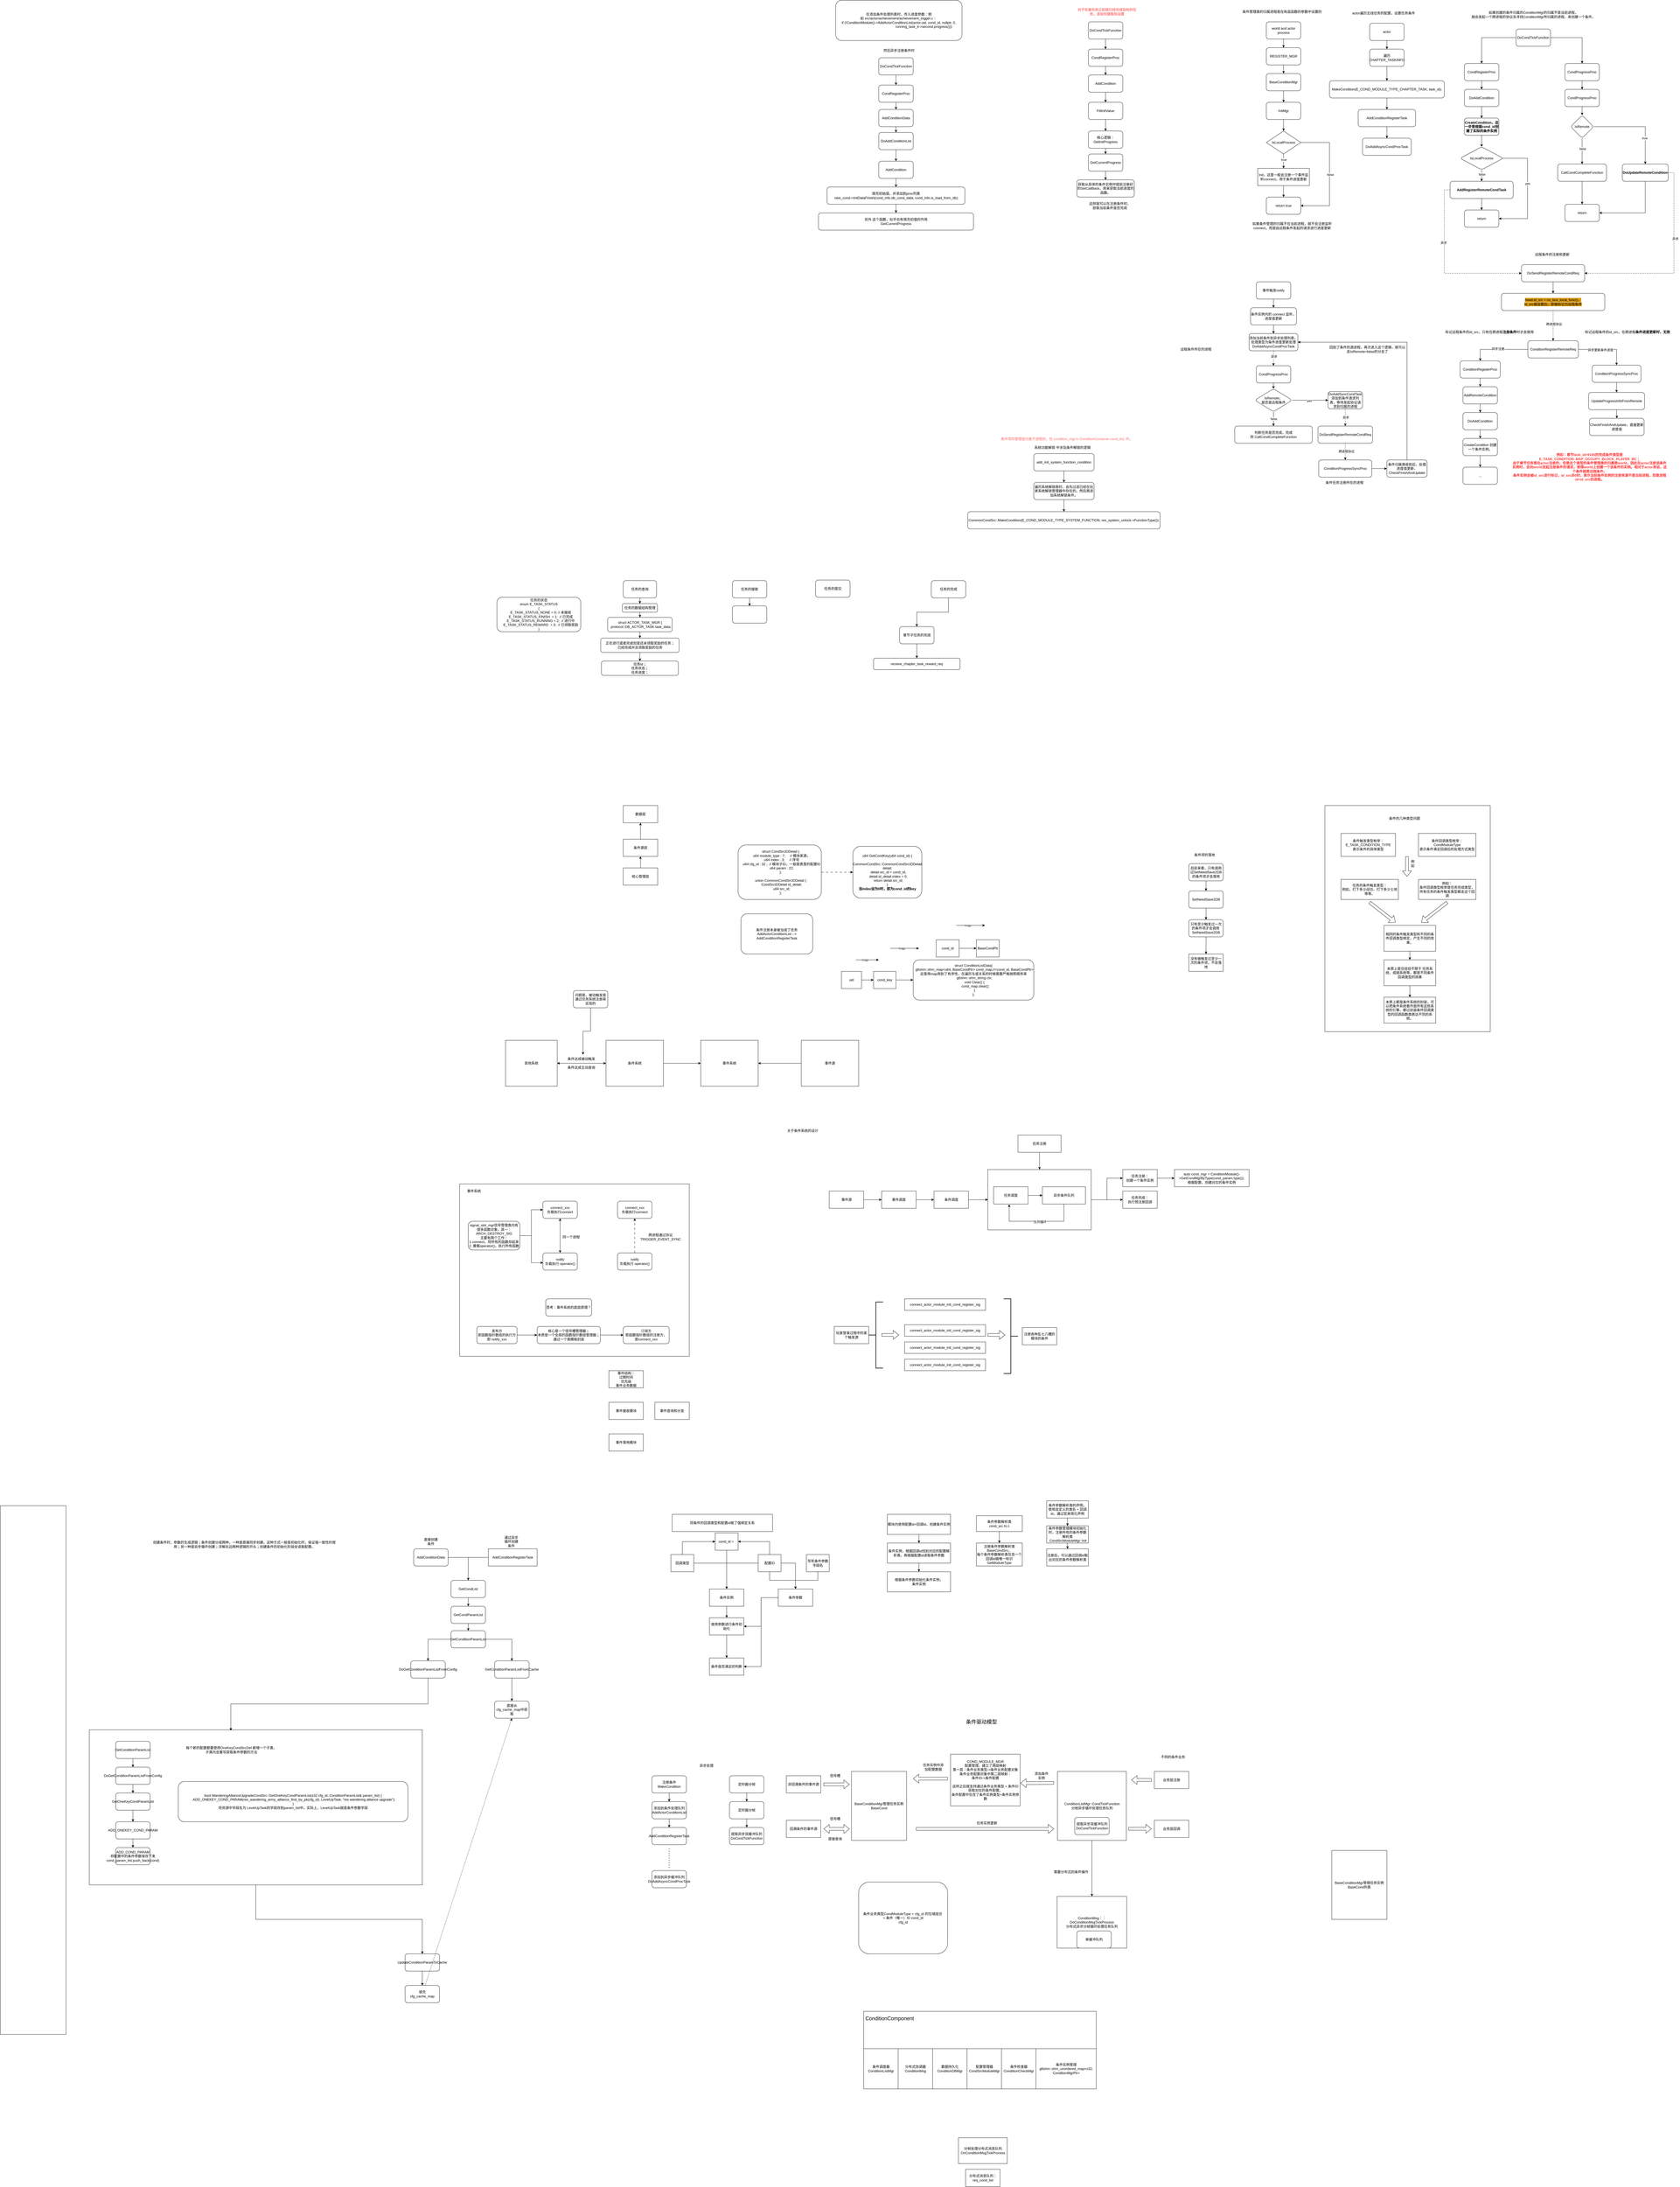 <mxfile version="28.0.7" pages="15">
  <diagram name="第 1 页" id="0qMLAzxB9j7ZInEhVMJu">
    <mxGraphModel dx="6812" dy="1301" grid="1" gridSize="10" guides="1" tooltips="1" connect="1" arrows="1" fold="1" page="1" pageScale="1" pageWidth="827" pageHeight="1169" math="0" shadow="0">
      <root>
        <mxCell id="0" />
        <mxCell id="1" parent="0" />
        <mxCell id="X7OF4kSchoy8XItyaT_Y-3" value="" style="edgeStyle=orthogonalEdgeStyle;rounded=0;orthogonalLoop=1;jettySize=auto;html=1;" parent="1" source="X7OF4kSchoy8XItyaT_Y-1" target="X7OF4kSchoy8XItyaT_Y-2" edge="1">
          <mxGeometry relative="1" as="geometry" />
        </mxCell>
        <mxCell id="X7OF4kSchoy8XItyaT_Y-1" value="BaseConditionMgr" style="rounded=1;whiteSpace=wrap;html=1;" parent="1" vertex="1">
          <mxGeometry x="340" y="315" width="120" height="60" as="geometry" />
        </mxCell>
        <mxCell id="X7OF4kSchoy8XItyaT_Y-7" value="" style="edgeStyle=orthogonalEdgeStyle;rounded=0;orthogonalLoop=1;jettySize=auto;html=1;" parent="1" source="X7OF4kSchoy8XItyaT_Y-2" target="X7OF4kSchoy8XItyaT_Y-6" edge="1">
          <mxGeometry relative="1" as="geometry" />
        </mxCell>
        <mxCell id="X7OF4kSchoy8XItyaT_Y-2" value="InitMgr" style="whiteSpace=wrap;html=1;rounded=1;" parent="1" vertex="1">
          <mxGeometry x="340" y="415" width="120" height="60" as="geometry" />
        </mxCell>
        <mxCell id="X7OF4kSchoy8XItyaT_Y-5" value="" style="edgeStyle=orthogonalEdgeStyle;rounded=0;orthogonalLoop=1;jettySize=auto;html=1;" parent="1" source="X7OF4kSchoy8XItyaT_Y-4" target="X7OF4kSchoy8XItyaT_Y-1" edge="1">
          <mxGeometry relative="1" as="geometry" />
        </mxCell>
        <mxCell id="X7OF4kSchoy8XItyaT_Y-4" value="REGISTER_MGR" style="rounded=1;whiteSpace=wrap;html=1;" parent="1" vertex="1">
          <mxGeometry x="340" y="225" width="120" height="60" as="geometry" />
        </mxCell>
        <mxCell id="X7OF4kSchoy8XItyaT_Y-9" value="" style="edgeStyle=orthogonalEdgeStyle;rounded=0;orthogonalLoop=1;jettySize=auto;html=1;" parent="1" source="X7OF4kSchoy8XItyaT_Y-6" target="X7OF4kSchoy8XItyaT_Y-8" edge="1">
          <mxGeometry relative="1" as="geometry" />
        </mxCell>
        <mxCell id="X7OF4kSchoy8XItyaT_Y-10" value="true" style="edgeLabel;html=1;align=center;verticalAlign=middle;resizable=0;points=[];" parent="X7OF4kSchoy8XItyaT_Y-9" vertex="1" connectable="0">
          <mxGeometry x="-0.228" y="1" relative="1" as="geometry">
            <mxPoint as="offset" />
          </mxGeometry>
        </mxCell>
        <mxCell id="X7OF4kSchoy8XItyaT_Y-13" style="edgeStyle=orthogonalEdgeStyle;rounded=0;orthogonalLoop=1;jettySize=auto;html=1;exitX=1;exitY=0.5;exitDx=0;exitDy=0;entryX=1;entryY=0.5;entryDx=0;entryDy=0;" parent="1" source="X7OF4kSchoy8XItyaT_Y-6" target="X7OF4kSchoy8XItyaT_Y-11" edge="1">
          <mxGeometry relative="1" as="geometry">
            <Array as="points">
              <mxPoint x="560" y="555" />
              <mxPoint x="560" y="775" />
            </Array>
          </mxGeometry>
        </mxCell>
        <mxCell id="X7OF4kSchoy8XItyaT_Y-14" value="false" style="edgeLabel;html=1;align=center;verticalAlign=middle;resizable=0;points=[];" parent="X7OF4kSchoy8XItyaT_Y-13" vertex="1" connectable="0">
          <mxGeometry x="0.008" y="3" relative="1" as="geometry">
            <mxPoint as="offset" />
          </mxGeometry>
        </mxCell>
        <mxCell id="X7OF4kSchoy8XItyaT_Y-6" value="IsLocalProcess" style="rhombus;whiteSpace=wrap;html=1;" parent="1" vertex="1">
          <mxGeometry x="340" y="515" width="120" height="80" as="geometry" />
        </mxCell>
        <mxCell id="X7OF4kSchoy8XItyaT_Y-12" value="" style="edgeStyle=orthogonalEdgeStyle;rounded=0;orthogonalLoop=1;jettySize=auto;html=1;" parent="1" source="X7OF4kSchoy8XItyaT_Y-8" target="X7OF4kSchoy8XItyaT_Y-11" edge="1">
          <mxGeometry relative="1" as="geometry" />
        </mxCell>
        <mxCell id="X7OF4kSchoy8XItyaT_Y-8" value="Init，这里一般会注册一个事件监听connect，用于条件进度更新" style="whiteSpace=wrap;html=1;" parent="1" vertex="1">
          <mxGeometry x="310" y="645" width="180" height="60" as="geometry" />
        </mxCell>
        <mxCell id="X7OF4kSchoy8XItyaT_Y-11" value="return true" style="rounded=1;whiteSpace=wrap;html=1;" parent="1" vertex="1">
          <mxGeometry x="340" y="745" width="120" height="60" as="geometry" />
        </mxCell>
        <mxCell id="X7OF4kSchoy8XItyaT_Y-17" style="edgeStyle=orthogonalEdgeStyle;rounded=0;orthogonalLoop=1;jettySize=auto;html=1;entryX=0.5;entryY=0;entryDx=0;entryDy=0;" parent="1" source="X7OF4kSchoy8XItyaT_Y-16" target="X7OF4kSchoy8XItyaT_Y-4" edge="1">
          <mxGeometry relative="1" as="geometry" />
        </mxCell>
        <mxCell id="X7OF4kSchoy8XItyaT_Y-16" value="world and actor process" style="rounded=1;whiteSpace=wrap;html=1;" parent="1" vertex="1">
          <mxGeometry x="340" y="135" width="120" height="60" as="geometry" />
        </mxCell>
        <mxCell id="X7OF4kSchoy8XItyaT_Y-20" value="" style="edgeStyle=orthogonalEdgeStyle;rounded=0;orthogonalLoop=1;jettySize=auto;html=1;" parent="1" source="X7OF4kSchoy8XItyaT_Y-18" target="X7OF4kSchoy8XItyaT_Y-19" edge="1">
          <mxGeometry relative="1" as="geometry" />
        </mxCell>
        <mxCell id="X7OF4kSchoy8XItyaT_Y-18" value="actor" style="rounded=1;whiteSpace=wrap;html=1;" parent="1" vertex="1">
          <mxGeometry x="700" y="140" width="120" height="60" as="geometry" />
        </mxCell>
        <mxCell id="X7OF4kSchoy8XItyaT_Y-22" value="" style="edgeStyle=orthogonalEdgeStyle;rounded=0;orthogonalLoop=1;jettySize=auto;html=1;" parent="1" source="X7OF4kSchoy8XItyaT_Y-19" target="X7OF4kSchoy8XItyaT_Y-21" edge="1">
          <mxGeometry relative="1" as="geometry" />
        </mxCell>
        <mxCell id="X7OF4kSchoy8XItyaT_Y-19" value="遍历 CHAPTER_TASKINFO" style="rounded=1;whiteSpace=wrap;html=1;" parent="1" vertex="1">
          <mxGeometry x="700" y="230" width="120" height="60" as="geometry" />
        </mxCell>
        <mxCell id="X7OF4kSchoy8XItyaT_Y-24" value="" style="edgeStyle=orthogonalEdgeStyle;rounded=0;orthogonalLoop=1;jettySize=auto;html=1;" parent="1" source="X7OF4kSchoy8XItyaT_Y-21" target="X7OF4kSchoy8XItyaT_Y-23" edge="1">
          <mxGeometry relative="1" as="geometry" />
        </mxCell>
        <mxCell id="X7OF4kSchoy8XItyaT_Y-21" value="MakeCondition(E_COND_MODULE_TYPE_CHAPTER_TASK, task_id);" style="whiteSpace=wrap;html=1;rounded=1;" parent="1" vertex="1">
          <mxGeometry x="560" y="340" width="400" height="60" as="geometry" />
        </mxCell>
        <mxCell id="X7OF4kSchoy8XItyaT_Y-26" value="" style="edgeStyle=orthogonalEdgeStyle;rounded=0;orthogonalLoop=1;jettySize=auto;html=1;" parent="1" source="X7OF4kSchoy8XItyaT_Y-23" target="X7OF4kSchoy8XItyaT_Y-25" edge="1">
          <mxGeometry relative="1" as="geometry" />
        </mxCell>
        <mxCell id="X7OF4kSchoy8XItyaT_Y-23" value="AddConditionRegisterTask" style="whiteSpace=wrap;html=1;rounded=1;" parent="1" vertex="1">
          <mxGeometry x="660" y="440" width="200" height="60" as="geometry" />
        </mxCell>
        <mxCell id="X7OF4kSchoy8XItyaT_Y-25" value="DoAddAsyncCondProcTask" style="whiteSpace=wrap;html=1;rounded=1;" parent="1" vertex="1">
          <mxGeometry x="675" y="540" width="170" height="60" as="geometry" />
        </mxCell>
        <mxCell id="X7OF4kSchoy8XItyaT_Y-28" value="如果创建的条件归属的ConditionMgr的归属不是当前进程，&lt;div&gt;就会发起一个跨进程的协议去寻找ConditionMgr所归属的进程，来创建一个条件。&lt;/div&gt;" style="text;html=1;align=center;verticalAlign=middle;resizable=0;points=[];autosize=1;strokeColor=none;fillColor=none;" parent="1" vertex="1">
          <mxGeometry x="1045" y="90" width="450" height="40" as="geometry" />
        </mxCell>
        <mxCell id="X7OF4kSchoy8XItyaT_Y-31" value="" style="edgeStyle=orthogonalEdgeStyle;rounded=0;orthogonalLoop=1;jettySize=auto;html=1;" parent="1" source="X7OF4kSchoy8XItyaT_Y-29" target="X7OF4kSchoy8XItyaT_Y-30" edge="1">
          <mxGeometry relative="1" as="geometry" />
        </mxCell>
        <mxCell id="X7OF4kSchoy8XItyaT_Y-47" value="" style="edgeStyle=orthogonalEdgeStyle;rounded=0;orthogonalLoop=1;jettySize=auto;html=1;" parent="1" source="X7OF4kSchoy8XItyaT_Y-29" target="X7OF4kSchoy8XItyaT_Y-46" edge="1">
          <mxGeometry relative="1" as="geometry" />
        </mxCell>
        <mxCell id="X7OF4kSchoy8XItyaT_Y-29" value="DoCondTickFunction" style="rounded=1;whiteSpace=wrap;html=1;" parent="1" vertex="1">
          <mxGeometry x="1210" y="160" width="120" height="60" as="geometry" />
        </mxCell>
        <mxCell id="X7OF4kSchoy8XItyaT_Y-33" value="" style="edgeStyle=orthogonalEdgeStyle;rounded=0;orthogonalLoop=1;jettySize=auto;html=1;" parent="1" source="X7OF4kSchoy8XItyaT_Y-30" target="X7OF4kSchoy8XItyaT_Y-32" edge="1">
          <mxGeometry relative="1" as="geometry" />
        </mxCell>
        <mxCell id="X7OF4kSchoy8XItyaT_Y-30" value="CondRegisterProc" style="whiteSpace=wrap;html=1;rounded=1;" parent="1" vertex="1">
          <mxGeometry x="1030" y="280" width="120" height="60" as="geometry" />
        </mxCell>
        <mxCell id="X7OF4kSchoy8XItyaT_Y-42" value="" style="edgeStyle=orthogonalEdgeStyle;rounded=0;orthogonalLoop=1;jettySize=auto;html=1;" parent="1" source="X7OF4kSchoy8XItyaT_Y-32" target="X7OF4kSchoy8XItyaT_Y-41" edge="1">
          <mxGeometry relative="1" as="geometry" />
        </mxCell>
        <mxCell id="X7OF4kSchoy8XItyaT_Y-32" value="DoAddCondition" style="whiteSpace=wrap;html=1;rounded=1;" parent="1" vertex="1">
          <mxGeometry x="1030" y="370" width="120" height="60" as="geometry" />
        </mxCell>
        <mxCell id="X7OF4kSchoy8XItyaT_Y-37" value="" style="edgeStyle=orthogonalEdgeStyle;rounded=0;orthogonalLoop=1;jettySize=auto;html=1;" parent="1" source="X7OF4kSchoy8XItyaT_Y-34" target="X7OF4kSchoy8XItyaT_Y-36" edge="1">
          <mxGeometry relative="1" as="geometry" />
        </mxCell>
        <mxCell id="X7OF4kSchoy8XItyaT_Y-44" value="false" style="edgeLabel;html=1;align=center;verticalAlign=middle;resizable=0;points=[];" parent="X7OF4kSchoy8XItyaT_Y-37" vertex="1" connectable="0">
          <mxGeometry x="-0.2" y="1" relative="1" as="geometry">
            <mxPoint as="offset" />
          </mxGeometry>
        </mxCell>
        <mxCell id="X7OF4kSchoy8XItyaT_Y-40" style="edgeStyle=orthogonalEdgeStyle;rounded=0;orthogonalLoop=1;jettySize=auto;html=1;entryX=1;entryY=0.5;entryDx=0;entryDy=0;exitX=0.94;exitY=0.538;exitDx=0;exitDy=0;exitPerimeter=0;" parent="1" source="X7OF4kSchoy8XItyaT_Y-34" target="X7OF4kSchoy8XItyaT_Y-38" edge="1">
          <mxGeometry relative="1" as="geometry">
            <Array as="points">
              <mxPoint x="1156" y="610" />
              <mxPoint x="1250" y="610" />
              <mxPoint x="1250" y="820" />
            </Array>
          </mxGeometry>
        </mxCell>
        <mxCell id="X7OF4kSchoy8XItyaT_Y-45" value="yes" style="edgeLabel;html=1;align=center;verticalAlign=middle;resizable=0;points=[];" parent="X7OF4kSchoy8XItyaT_Y-40" vertex="1" connectable="0">
          <mxGeometry x="-0.091" relative="1" as="geometry">
            <mxPoint as="offset" />
          </mxGeometry>
        </mxCell>
        <mxCell id="X7OF4kSchoy8XItyaT_Y-34" value="IsLocalProcess" style="rhombus;whiteSpace=wrap;html=1;rounded=1;" parent="1" vertex="1">
          <mxGeometry x="1015" y="570" width="150" height="80" as="geometry" />
        </mxCell>
        <mxCell id="X7OF4kSchoy8XItyaT_Y-39" value="" style="edgeStyle=orthogonalEdgeStyle;rounded=0;orthogonalLoop=1;jettySize=auto;html=1;" parent="1" source="X7OF4kSchoy8XItyaT_Y-36" target="X7OF4kSchoy8XItyaT_Y-38" edge="1">
          <mxGeometry relative="1" as="geometry" />
        </mxCell>
        <mxCell id="X7OF4kSchoy8XItyaT_Y-131" style="edgeStyle=orthogonalEdgeStyle;rounded=0;orthogonalLoop=1;jettySize=auto;html=1;exitX=0;exitY=0.5;exitDx=0;exitDy=0;entryX=0;entryY=0.5;entryDx=0;entryDy=0;dashed=1;" parent="1" source="X7OF4kSchoy8XItyaT_Y-36" target="X7OF4kSchoy8XItyaT_Y-64" edge="1">
          <mxGeometry relative="1" as="geometry" />
        </mxCell>
        <mxCell id="X7OF4kSchoy8XItyaT_Y-133" value="异步" style="edgeLabel;html=1;align=center;verticalAlign=middle;resizable=0;points=[];" parent="X7OF4kSchoy8XItyaT_Y-131" vertex="1" connectable="0">
          <mxGeometry x="-0.296" y="-2" relative="1" as="geometry">
            <mxPoint as="offset" />
          </mxGeometry>
        </mxCell>
        <mxCell id="X7OF4kSchoy8XItyaT_Y-36" value="&lt;b&gt;AddRegisterRemoteCondTask&lt;/b&gt;" style="whiteSpace=wrap;html=1;rounded=1;" parent="1" vertex="1">
          <mxGeometry x="980" y="690" width="220" height="60" as="geometry" />
        </mxCell>
        <mxCell id="X7OF4kSchoy8XItyaT_Y-38" value="return" style="whiteSpace=wrap;html=1;rounded=1;" parent="1" vertex="1">
          <mxGeometry x="1030" y="790" width="120" height="60" as="geometry" />
        </mxCell>
        <mxCell id="X7OF4kSchoy8XItyaT_Y-43" value="" style="edgeStyle=orthogonalEdgeStyle;rounded=0;orthogonalLoop=1;jettySize=auto;html=1;" parent="1" source="X7OF4kSchoy8XItyaT_Y-41" target="X7OF4kSchoy8XItyaT_Y-34" edge="1">
          <mxGeometry relative="1" as="geometry" />
        </mxCell>
        <mxCell id="X7OF4kSchoy8XItyaT_Y-41" value="&lt;b&gt;CreateCondition，这一步是根据cond_id创建了实际的条件实例&lt;/b&gt;" style="whiteSpace=wrap;html=1;rounded=1;" parent="1" vertex="1">
          <mxGeometry x="1030" y="470" width="120" height="60" as="geometry" />
        </mxCell>
        <mxCell id="X7OF4kSchoy8XItyaT_Y-49" value="" style="edgeStyle=orthogonalEdgeStyle;rounded=0;orthogonalLoop=1;jettySize=auto;html=1;" parent="1" source="X7OF4kSchoy8XItyaT_Y-46" target="X7OF4kSchoy8XItyaT_Y-48" edge="1">
          <mxGeometry relative="1" as="geometry" />
        </mxCell>
        <mxCell id="X7OF4kSchoy8XItyaT_Y-46" value="CondProgressProc" style="whiteSpace=wrap;html=1;rounded=1;" parent="1" vertex="1">
          <mxGeometry x="1380" y="280" width="120" height="60" as="geometry" />
        </mxCell>
        <mxCell id="X7OF4kSchoy8XItyaT_Y-51" value="" style="edgeStyle=orthogonalEdgeStyle;rounded=0;orthogonalLoop=1;jettySize=auto;html=1;" parent="1" source="X7OF4kSchoy8XItyaT_Y-48" target="X7OF4kSchoy8XItyaT_Y-50" edge="1">
          <mxGeometry relative="1" as="geometry" />
        </mxCell>
        <mxCell id="X7OF4kSchoy8XItyaT_Y-48" value="CondProgressProc" style="whiteSpace=wrap;html=1;rounded=1;" parent="1" vertex="1">
          <mxGeometry x="1380" y="370" width="120" height="60" as="geometry" />
        </mxCell>
        <mxCell id="X7OF4kSchoy8XItyaT_Y-53" value="" style="edgeStyle=orthogonalEdgeStyle;rounded=0;orthogonalLoop=1;jettySize=auto;html=1;" parent="1" source="X7OF4kSchoy8XItyaT_Y-50" target="X7OF4kSchoy8XItyaT_Y-52" edge="1">
          <mxGeometry relative="1" as="geometry" />
        </mxCell>
        <mxCell id="X7OF4kSchoy8XItyaT_Y-61" value="true" style="edgeLabel;html=1;align=center;verticalAlign=middle;resizable=0;points=[];" parent="X7OF4kSchoy8XItyaT_Y-53" vertex="1" connectable="0">
          <mxGeometry x="0.419" y="-2" relative="1" as="geometry">
            <mxPoint as="offset" />
          </mxGeometry>
        </mxCell>
        <mxCell id="X7OF4kSchoy8XItyaT_Y-56" value="" style="edgeStyle=orthogonalEdgeStyle;rounded=0;orthogonalLoop=1;jettySize=auto;html=1;" parent="1" source="X7OF4kSchoy8XItyaT_Y-50" target="X7OF4kSchoy8XItyaT_Y-55" edge="1">
          <mxGeometry relative="1" as="geometry" />
        </mxCell>
        <mxCell id="X7OF4kSchoy8XItyaT_Y-60" value="false" style="edgeLabel;html=1;align=center;verticalAlign=middle;resizable=0;points=[];" parent="X7OF4kSchoy8XItyaT_Y-56" vertex="1" connectable="0">
          <mxGeometry x="-0.178" y="2" relative="1" as="geometry">
            <mxPoint as="offset" />
          </mxGeometry>
        </mxCell>
        <mxCell id="X7OF4kSchoy8XItyaT_Y-50" value="IsRemote" style="rhombus;whiteSpace=wrap;html=1;rounded=1;" parent="1" vertex="1">
          <mxGeometry x="1400" y="460" width="80" height="80" as="geometry" />
        </mxCell>
        <mxCell id="X7OF4kSchoy8XItyaT_Y-59" style="edgeStyle=orthogonalEdgeStyle;rounded=0;orthogonalLoop=1;jettySize=auto;html=1;entryX=1;entryY=0.5;entryDx=0;entryDy=0;" parent="1" source="X7OF4kSchoy8XItyaT_Y-52" target="X7OF4kSchoy8XItyaT_Y-57" edge="1">
          <mxGeometry relative="1" as="geometry">
            <Array as="points">
              <mxPoint x="1660" y="800" />
            </Array>
          </mxGeometry>
        </mxCell>
        <mxCell id="X7OF4kSchoy8XItyaT_Y-134" style="edgeStyle=orthogonalEdgeStyle;rounded=0;orthogonalLoop=1;jettySize=auto;html=1;exitX=1;exitY=0.5;exitDx=0;exitDy=0;entryX=1;entryY=0.5;entryDx=0;entryDy=0;dashed=1;" parent="1" source="X7OF4kSchoy8XItyaT_Y-52" target="X7OF4kSchoy8XItyaT_Y-64" edge="1">
          <mxGeometry relative="1" as="geometry" />
        </mxCell>
        <mxCell id="X7OF4kSchoy8XItyaT_Y-135" value="异步" style="edgeLabel;html=1;align=center;verticalAlign=middle;resizable=0;points=[];" parent="X7OF4kSchoy8XItyaT_Y-134" vertex="1" connectable="0">
          <mxGeometry x="-0.266" y="5" relative="1" as="geometry">
            <mxPoint as="offset" />
          </mxGeometry>
        </mxCell>
        <mxCell id="X7OF4kSchoy8XItyaT_Y-52" value="&lt;b&gt;DoUpdateRemoteCondition&lt;/b&gt;" style="whiteSpace=wrap;html=1;rounded=1;" parent="1" vertex="1">
          <mxGeometry x="1580" y="630" width="160" height="60" as="geometry" />
        </mxCell>
        <mxCell id="X7OF4kSchoy8XItyaT_Y-58" value="" style="edgeStyle=orthogonalEdgeStyle;rounded=0;orthogonalLoop=1;jettySize=auto;html=1;" parent="1" source="X7OF4kSchoy8XItyaT_Y-55" target="X7OF4kSchoy8XItyaT_Y-57" edge="1">
          <mxGeometry relative="1" as="geometry" />
        </mxCell>
        <mxCell id="X7OF4kSchoy8XItyaT_Y-55" value="CallCondCompleteFunction" style="whiteSpace=wrap;html=1;rounded=1;" parent="1" vertex="1">
          <mxGeometry x="1355" y="630" width="170" height="60" as="geometry" />
        </mxCell>
        <mxCell id="X7OF4kSchoy8XItyaT_Y-57" value="return" style="whiteSpace=wrap;html=1;rounded=1;" parent="1" vertex="1">
          <mxGeometry x="1380" y="770" width="120" height="60" as="geometry" />
        </mxCell>
        <mxCell id="X7OF4kSchoy8XItyaT_Y-62" value="条件管理类的归属进程是在构造函数的参数中设置的" style="text;html=1;align=center;verticalAlign=middle;whiteSpace=wrap;rounded=0;" parent="1" vertex="1">
          <mxGeometry x="230" y="85" width="330" height="30" as="geometry" />
        </mxCell>
        <mxCell id="X7OF4kSchoy8XItyaT_Y-63" value="actor遍历主线任务的配置，设置任务条件" style="text;html=1;align=center;verticalAlign=middle;whiteSpace=wrap;rounded=0;" parent="1" vertex="1">
          <mxGeometry x="630" y="90" width="237" height="30" as="geometry" />
        </mxCell>
        <mxCell id="X7OF4kSchoy8XItyaT_Y-89" value="" style="edgeStyle=orthogonalEdgeStyle;rounded=0;orthogonalLoop=1;jettySize=auto;html=1;" parent="1" source="X7OF4kSchoy8XItyaT_Y-64" target="X7OF4kSchoy8XItyaT_Y-88" edge="1">
          <mxGeometry relative="1" as="geometry" />
        </mxCell>
        <mxCell id="X7OF4kSchoy8XItyaT_Y-64" value="DoSendRegisterRemoteCondReq" style="rounded=1;whiteSpace=wrap;html=1;" parent="1" vertex="1">
          <mxGeometry x="1229" y="980" width="220" height="60" as="geometry" />
        </mxCell>
        <mxCell id="X7OF4kSchoy8XItyaT_Y-68" value="" style="edgeStyle=orthogonalEdgeStyle;rounded=0;orthogonalLoop=1;jettySize=auto;html=1;" parent="1" source="X7OF4kSchoy8XItyaT_Y-65" target="X7OF4kSchoy8XItyaT_Y-67" edge="1">
          <mxGeometry relative="1" as="geometry" />
        </mxCell>
        <mxCell id="acaYQ1tCma_x3v5Xgvzq-1" value="异步注册" style="edgeLabel;html=1;align=center;verticalAlign=middle;resizable=0;points=[];" parent="X7OF4kSchoy8XItyaT_Y-68" vertex="1" connectable="0">
          <mxGeometry x="0.013" y="-2" relative="1" as="geometry">
            <mxPoint as="offset" />
          </mxGeometry>
        </mxCell>
        <mxCell id="X7OF4kSchoy8XItyaT_Y-70" value="" style="edgeStyle=orthogonalEdgeStyle;rounded=0;orthogonalLoop=1;jettySize=auto;html=1;" parent="1" source="X7OF4kSchoy8XItyaT_Y-65" target="X7OF4kSchoy8XItyaT_Y-69" edge="1">
          <mxGeometry relative="1" as="geometry" />
        </mxCell>
        <mxCell id="acaYQ1tCma_x3v5Xgvzq-2" value="异步更新条件进度" style="edgeLabel;html=1;align=center;verticalAlign=middle;resizable=0;points=[];" parent="X7OF4kSchoy8XItyaT_Y-70" vertex="1" connectable="0">
          <mxGeometry x="-0.179" y="-2" relative="1" as="geometry">
            <mxPoint as="offset" />
          </mxGeometry>
        </mxCell>
        <mxCell id="X7OF4kSchoy8XItyaT_Y-65" value="ConditionRegisterRemoteReq" style="whiteSpace=wrap;html=1;rounded=1;" parent="1" vertex="1">
          <mxGeometry x="1251" y="1245" width="176" height="60" as="geometry" />
        </mxCell>
        <mxCell id="X7OF4kSchoy8XItyaT_Y-72" value="" style="edgeStyle=orthogonalEdgeStyle;rounded=0;orthogonalLoop=1;jettySize=auto;html=1;" parent="1" source="X7OF4kSchoy8XItyaT_Y-67" target="X7OF4kSchoy8XItyaT_Y-71" edge="1">
          <mxGeometry relative="1" as="geometry" />
        </mxCell>
        <mxCell id="X7OF4kSchoy8XItyaT_Y-67" value="ConditionRegisterProc" style="whiteSpace=wrap;html=1;rounded=1;" parent="1" vertex="1">
          <mxGeometry x="1015" y="1315" width="140" height="60" as="geometry" />
        </mxCell>
        <mxCell id="X7OF4kSchoy8XItyaT_Y-81" value="" style="edgeStyle=orthogonalEdgeStyle;rounded=0;orthogonalLoop=1;jettySize=auto;html=1;" parent="1" source="X7OF4kSchoy8XItyaT_Y-69" target="X7OF4kSchoy8XItyaT_Y-80" edge="1">
          <mxGeometry relative="1" as="geometry" />
        </mxCell>
        <mxCell id="X7OF4kSchoy8XItyaT_Y-69" value="ConditionProgressSyncProc" style="whiteSpace=wrap;html=1;rounded=1;" parent="1" vertex="1">
          <mxGeometry x="1475" y="1330" width="170" height="60" as="geometry" />
        </mxCell>
        <mxCell id="X7OF4kSchoy8XItyaT_Y-74" value="" style="edgeStyle=orthogonalEdgeStyle;rounded=0;orthogonalLoop=1;jettySize=auto;html=1;" parent="1" source="X7OF4kSchoy8XItyaT_Y-71" target="X7OF4kSchoy8XItyaT_Y-73" edge="1">
          <mxGeometry relative="1" as="geometry" />
        </mxCell>
        <mxCell id="X7OF4kSchoy8XItyaT_Y-71" value="AddRemoteCondition" style="whiteSpace=wrap;html=1;rounded=1;" parent="1" vertex="1">
          <mxGeometry x="1025" y="1405" width="120" height="60" as="geometry" />
        </mxCell>
        <mxCell id="X7OF4kSchoy8XItyaT_Y-76" value="" style="edgeStyle=orthogonalEdgeStyle;rounded=0;orthogonalLoop=1;jettySize=auto;html=1;" parent="1" source="X7OF4kSchoy8XItyaT_Y-73" target="X7OF4kSchoy8XItyaT_Y-75" edge="1">
          <mxGeometry relative="1" as="geometry" />
        </mxCell>
        <mxCell id="X7OF4kSchoy8XItyaT_Y-73" value="DoAddCondition" style="whiteSpace=wrap;html=1;rounded=1;" parent="1" vertex="1">
          <mxGeometry x="1025" y="1495" width="120" height="60" as="geometry" />
        </mxCell>
        <mxCell id="X7OF4kSchoy8XItyaT_Y-78" value="" style="edgeStyle=orthogonalEdgeStyle;rounded=0;orthogonalLoop=1;jettySize=auto;html=1;" parent="1" source="X7OF4kSchoy8XItyaT_Y-75" target="X7OF4kSchoy8XItyaT_Y-77" edge="1">
          <mxGeometry relative="1" as="geometry" />
        </mxCell>
        <mxCell id="X7OF4kSchoy8XItyaT_Y-75" value="CreateCondition 创建一个条件实例。" style="whiteSpace=wrap;html=1;rounded=1;" parent="1" vertex="1">
          <mxGeometry x="1025" y="1585" width="120" height="60" as="geometry" />
        </mxCell>
        <mxCell id="X7OF4kSchoy8XItyaT_Y-77" value="..." style="whiteSpace=wrap;html=1;rounded=1;" parent="1" vertex="1">
          <mxGeometry x="1025" y="1685" width="120" height="60" as="geometry" />
        </mxCell>
        <mxCell id="X7OF4kSchoy8XItyaT_Y-79" value="远程条件的注册和更新" style="text;html=1;align=center;verticalAlign=middle;whiteSpace=wrap;rounded=0;" parent="1" vertex="1">
          <mxGeometry x="1256.25" y="930" width="160" height="30" as="geometry" />
        </mxCell>
        <mxCell id="X7OF4kSchoy8XItyaT_Y-83" value="" style="edgeStyle=orthogonalEdgeStyle;rounded=0;orthogonalLoop=1;jettySize=auto;html=1;" parent="1" source="X7OF4kSchoy8XItyaT_Y-80" target="X7OF4kSchoy8XItyaT_Y-82" edge="1">
          <mxGeometry relative="1" as="geometry" />
        </mxCell>
        <mxCell id="X7OF4kSchoy8XItyaT_Y-80" value="UpdateProgressInfoFromRemote" style="whiteSpace=wrap;html=1;rounded=1;" parent="1" vertex="1">
          <mxGeometry x="1462.5" y="1425" width="195" height="60" as="geometry" />
        </mxCell>
        <mxCell id="X7OF4kSchoy8XItyaT_Y-82" value="CheckFinishAndUpdate，直接更新进度值" style="whiteSpace=wrap;html=1;rounded=1;" parent="1" vertex="1">
          <mxGeometry x="1466" y="1515" width="190" height="60" as="geometry" />
        </mxCell>
        <mxCell id="X7OF4kSchoy8XItyaT_Y-84" value="例如：章节task_id=9165的完成条件类型是&lt;br&gt;&lt;table border=&quot;0&quot; cellpadding=&quot;0&quot; cellspacing=&quot;0&quot; width=&quot;537&quot; style=&quot;border-collapse:&lt;br/&gt; collapse;width:403pt&quot;&gt;&lt;tbody&gt;&lt;tr height=&quot;19&quot; style=&quot;height:14.25pt&quot;&gt;  &lt;td height=&quot;19&quot; class=&quot;xl64&quot; width=&quot;537&quot; style=&quot;height:14.25pt;width:403pt&quot;&gt;E_TASK_CONDITION_MAP_OCCUPY_BLOCK_PLAYER_BC；&lt;br&gt;由于章节任务是在actor注册的，但是这个类型的条件管理类的归属是world，因此在actor注册该条件实例时，会向world发起注册条件的请求，使得world上创建一个该条件的实例。相对于actor来说，这个条件就是远程条件。&lt;/td&gt;&lt;/tr&gt;&lt;/tbody&gt;&lt;/table&gt;&lt;div&gt;条件实例会被id_src进行标记，id_src非0时，表示当前条件实例的注册来源不是当前进程，而是进程id=id_src的进程。&lt;/div&gt;" style="text;html=1;align=center;verticalAlign=middle;whiteSpace=wrap;rounded=0;fontStyle=1;fontColor=#FF3333;" parent="1" vertex="1">
          <mxGeometry x="1236.25" y="1615" width="460" height="139" as="geometry" />
        </mxCell>
        <mxCell id="X7OF4kSchoy8XItyaT_Y-90" value="" style="edgeStyle=orthogonalEdgeStyle;rounded=0;orthogonalLoop=1;jettySize=auto;html=1;dashed=1;" parent="1" source="X7OF4kSchoy8XItyaT_Y-88" target="X7OF4kSchoy8XItyaT_Y-65" edge="1">
          <mxGeometry relative="1" as="geometry" />
        </mxCell>
        <mxCell id="X7OF4kSchoy8XItyaT_Y-136" value="跨进程协议" style="edgeLabel;html=1;align=center;verticalAlign=middle;resizable=0;points=[];" parent="X7OF4kSchoy8XItyaT_Y-90" vertex="1" connectable="0">
          <mxGeometry x="-0.105" y="3" relative="1" as="geometry">
            <mxPoint as="offset" />
          </mxGeometry>
        </mxCell>
        <mxCell id="X7OF4kSchoy8XItyaT_Y-88" value="&lt;span style=&quot;background-color: rgb(218, 153, 11);&quot;&gt;head.id_src = ns_bus_local_func()，&lt;/span&gt;&lt;div&gt;&lt;span style=&quot;background-color: rgb(218, 153, 11);&quot;&gt;id_src被设置后，即被标记为远程条件&lt;/span&gt;&lt;/div&gt;" style="whiteSpace=wrap;html=1;rounded=1;" parent="1" vertex="1">
          <mxGeometry x="1159" y="1080" width="360" height="60" as="geometry" />
        </mxCell>
        <mxCell id="X7OF4kSchoy8XItyaT_Y-93" value="如果条件管理的归属不在当前进程，就不会注册监听connect，而是由远程条件发起的请求进行进度更新" style="text;html=1;align=center;verticalAlign=middle;whiteSpace=wrap;rounded=0;" parent="1" vertex="1">
          <mxGeometry x="270" y="830" width="320" height="30" as="geometry" />
        </mxCell>
        <mxCell id="X7OF4kSchoy8XItyaT_Y-96" value="" style="edgeStyle=orthogonalEdgeStyle;rounded=0;orthogonalLoop=1;jettySize=auto;html=1;" parent="1" source="X7OF4kSchoy8XItyaT_Y-94" target="X7OF4kSchoy8XItyaT_Y-95" edge="1">
          <mxGeometry relative="1" as="geometry" />
        </mxCell>
        <mxCell id="X7OF4kSchoy8XItyaT_Y-94" value="事件触发notify" style="rounded=1;whiteSpace=wrap;html=1;" parent="1" vertex="1">
          <mxGeometry x="305" y="1040" width="120" height="60" as="geometry" />
        </mxCell>
        <mxCell id="X7OF4kSchoy8XItyaT_Y-98" value="" style="edgeStyle=orthogonalEdgeStyle;rounded=0;orthogonalLoop=1;jettySize=auto;html=1;" parent="1" source="X7OF4kSchoy8XItyaT_Y-95" target="X7OF4kSchoy8XItyaT_Y-97" edge="1">
          <mxGeometry relative="1" as="geometry" />
        </mxCell>
        <mxCell id="X7OF4kSchoy8XItyaT_Y-95" value="条件实例内的 connect 监听，进度值更新" style="rounded=1;whiteSpace=wrap;html=1;" parent="1" vertex="1">
          <mxGeometry x="285" y="1130" width="160" height="60" as="geometry" />
        </mxCell>
        <mxCell id="X7OF4kSchoy8XItyaT_Y-119" value="" style="edgeStyle=orthogonalEdgeStyle;rounded=0;orthogonalLoop=1;jettySize=auto;html=1;dashed=1;" parent="1" source="X7OF4kSchoy8XItyaT_Y-97" target="X7OF4kSchoy8XItyaT_Y-118" edge="1">
          <mxGeometry relative="1" as="geometry" />
        </mxCell>
        <mxCell id="X7OF4kSchoy8XItyaT_Y-121" value="异步" style="edgeLabel;html=1;align=center;verticalAlign=middle;resizable=0;points=[];" parent="X7OF4kSchoy8XItyaT_Y-119" vertex="1" connectable="0">
          <mxGeometry x="-0.24" y="2" relative="1" as="geometry">
            <mxPoint as="offset" />
          </mxGeometry>
        </mxCell>
        <mxCell id="X7OF4kSchoy8XItyaT_Y-97" value="添加当前条件到异步处理列表，处理类型为条件进度更新处理DoAddAsyncCondProcTask" style="whiteSpace=wrap;html=1;rounded=1;" parent="1" vertex="1">
          <mxGeometry x="280" y="1220" width="170" height="60" as="geometry" />
        </mxCell>
        <mxCell id="X7OF4kSchoy8XItyaT_Y-102" value="" style="edgeStyle=orthogonalEdgeStyle;rounded=0;orthogonalLoop=1;jettySize=auto;html=1;" parent="1" source="X7OF4kSchoy8XItyaT_Y-99" target="X7OF4kSchoy8XItyaT_Y-101" edge="1">
          <mxGeometry relative="1" as="geometry" />
        </mxCell>
        <mxCell id="X7OF4kSchoy8XItyaT_Y-105" value="false" style="edgeLabel;html=1;align=center;verticalAlign=middle;resizable=0;points=[];" parent="X7OF4kSchoy8XItyaT_Y-102" vertex="1" connectable="0">
          <mxGeometry x="0.004" y="1" relative="1" as="geometry">
            <mxPoint as="offset" />
          </mxGeometry>
        </mxCell>
        <mxCell id="X7OF4kSchoy8XItyaT_Y-104" value="" style="edgeStyle=orthogonalEdgeStyle;rounded=0;orthogonalLoop=1;jettySize=auto;html=1;" parent="1" source="X7OF4kSchoy8XItyaT_Y-99" target="X7OF4kSchoy8XItyaT_Y-103" edge="1">
          <mxGeometry relative="1" as="geometry" />
        </mxCell>
        <mxCell id="X7OF4kSchoy8XItyaT_Y-106" value="yes" style="edgeLabel;html=1;align=center;verticalAlign=middle;resizable=0;points=[];" parent="X7OF4kSchoy8XItyaT_Y-104" vertex="1" connectable="0">
          <mxGeometry x="-0.039" y="-2" relative="1" as="geometry">
            <mxPoint as="offset" />
          </mxGeometry>
        </mxCell>
        <mxCell id="X7OF4kSchoy8XItyaT_Y-99" value="IsRemote，&lt;div&gt;是否是远程条件&lt;/div&gt;" style="rhombus;whiteSpace=wrap;html=1;rounded=1;" parent="1" vertex="1">
          <mxGeometry x="300" y="1412" width="130" height="80" as="geometry" />
        </mxCell>
        <mxCell id="X7OF4kSchoy8XItyaT_Y-101" value="判断任务是否完成，完成则&amp;nbsp;CallCondCompleteFunction" style="whiteSpace=wrap;html=1;rounded=1;" parent="1" vertex="1">
          <mxGeometry x="230" y="1542" width="270" height="60" as="geometry" />
        </mxCell>
        <mxCell id="X7OF4kSchoy8XItyaT_Y-123" value="" style="edgeStyle=orthogonalEdgeStyle;rounded=0;orthogonalLoop=1;jettySize=auto;html=1;dashed=1;" parent="1" source="X7OF4kSchoy8XItyaT_Y-103" target="X7OF4kSchoy8XItyaT_Y-122" edge="1">
          <mxGeometry relative="1" as="geometry" />
        </mxCell>
        <mxCell id="X7OF4kSchoy8XItyaT_Y-124" value="异步" style="edgeLabel;html=1;align=center;verticalAlign=middle;resizable=0;points=[];" parent="X7OF4kSchoy8XItyaT_Y-123" vertex="1" connectable="0">
          <mxGeometry y="2" relative="1" as="geometry">
            <mxPoint as="offset" />
          </mxGeometry>
        </mxCell>
        <mxCell id="X7OF4kSchoy8XItyaT_Y-103" value="DoAddSyncCondTask添加到条件请求列表，等待发起协议请求到归属的进程" style="whiteSpace=wrap;html=1;rounded=1;" parent="1" vertex="1">
          <mxGeometry x="555" y="1422" width="120" height="60" as="geometry" />
        </mxCell>
        <mxCell id="X7OF4kSchoy8XItyaT_Y-109" style="edgeStyle=orthogonalEdgeStyle;rounded=0;orthogonalLoop=1;jettySize=auto;html=1;exitX=0.5;exitY=0;exitDx=0;exitDy=0;entryX=1;entryY=0.5;entryDx=0;entryDy=0;" parent="1" source="X7OF4kSchoy8XItyaT_Y-107" target="X7OF4kSchoy8XItyaT_Y-97" edge="1">
          <mxGeometry relative="1" as="geometry">
            <Array as="points">
              <mxPoint x="830" y="1250" />
            </Array>
          </mxGeometry>
        </mxCell>
        <mxCell id="X7OF4kSchoy8XItyaT_Y-107" value="条件归属类收到后，处理进度值更新，&lt;div&gt;CheckFinishAndUpdate&lt;br&gt;&lt;/div&gt;" style="whiteSpace=wrap;html=1;rounded=1;" parent="1" vertex="1">
          <mxGeometry x="760" y="1660" width="140" height="60" as="geometry" />
        </mxCell>
        <mxCell id="X7OF4kSchoy8XItyaT_Y-110" value="回到了条件的源进程，再次进入这个逻辑，就可以走IsRemote=false的分支了" style="text;html=1;align=center;verticalAlign=middle;whiteSpace=wrap;rounded=0;" parent="1" vertex="1">
          <mxGeometry x="557" y="1260" width="270" height="30" as="geometry" />
        </mxCell>
        <mxCell id="X7OF4kSchoy8XItyaT_Y-120" value="" style="edgeStyle=orthogonalEdgeStyle;rounded=0;orthogonalLoop=1;jettySize=auto;html=1;entryX=0.5;entryY=0;entryDx=0;entryDy=0;" parent="1" target="X7OF4kSchoy8XItyaT_Y-99" edge="1">
          <mxGeometry relative="1" as="geometry">
            <mxPoint x="364.48" y="1392" as="sourcePoint" />
            <mxPoint x="364.48" y="1412" as="targetPoint" />
          </mxGeometry>
        </mxCell>
        <mxCell id="X7OF4kSchoy8XItyaT_Y-118" value="CondProgressProc" style="whiteSpace=wrap;html=1;rounded=1;" parent="1" vertex="1">
          <mxGeometry x="305" y="1332" width="120" height="60" as="geometry" />
        </mxCell>
        <mxCell id="X7OF4kSchoy8XItyaT_Y-126" value="" style="edgeStyle=orthogonalEdgeStyle;rounded=0;orthogonalLoop=1;jettySize=auto;html=1;dashed=1;" parent="1" source="X7OF4kSchoy8XItyaT_Y-122" target="X7OF4kSchoy8XItyaT_Y-125" edge="1">
          <mxGeometry relative="1" as="geometry" />
        </mxCell>
        <mxCell id="X7OF4kSchoy8XItyaT_Y-127" value="跨进程协议" style="edgeLabel;html=1;align=center;verticalAlign=middle;resizable=0;points=[];" parent="X7OF4kSchoy8XItyaT_Y-126" vertex="1" connectable="0">
          <mxGeometry x="-0.05" y="4" relative="1" as="geometry">
            <mxPoint as="offset" />
          </mxGeometry>
        </mxCell>
        <mxCell id="X7OF4kSchoy8XItyaT_Y-122" value="DoSendRegisterRemoteCondReq" style="whiteSpace=wrap;html=1;rounded=1;" parent="1" vertex="1">
          <mxGeometry x="520" y="1542" width="190" height="60" as="geometry" />
        </mxCell>
        <mxCell id="X7OF4kSchoy8XItyaT_Y-128" value="" style="edgeStyle=orthogonalEdgeStyle;rounded=0;orthogonalLoop=1;jettySize=auto;html=1;" parent="1" source="X7OF4kSchoy8XItyaT_Y-125" target="X7OF4kSchoy8XItyaT_Y-107" edge="1">
          <mxGeometry relative="1" as="geometry" />
        </mxCell>
        <mxCell id="X7OF4kSchoy8XItyaT_Y-125" value="ConditionProgressSyncProc" style="whiteSpace=wrap;html=1;rounded=1;" parent="1" vertex="1">
          <mxGeometry x="522.5" y="1660" width="185" height="60" as="geometry" />
        </mxCell>
        <mxCell id="X7OF4kSchoy8XItyaT_Y-129" value="远程条件所在的进程" style="text;html=1;align=center;verticalAlign=middle;whiteSpace=wrap;rounded=0;" parent="1" vertex="1">
          <mxGeometry x="40" y="1260" width="110" height="30" as="geometry" />
        </mxCell>
        <mxCell id="X7OF4kSchoy8XItyaT_Y-130" value="条件任务注册所在的进程" style="text;html=1;align=center;verticalAlign=middle;whiteSpace=wrap;rounded=0;" parent="1" vertex="1">
          <mxGeometry x="544" y="1724" width="137" height="30" as="geometry" />
        </mxCell>
        <mxCell id="X7OF4kSchoy8XItyaT_Y-139" value="标记远程条件的id_src，只有在跨进程&lt;b&gt;注册条件&lt;/b&gt;时才会使用" style="text;html=1;align=center;verticalAlign=middle;whiteSpace=wrap;rounded=0;" parent="1" vertex="1">
          <mxGeometry x="960" y="1200" width="315" height="30" as="geometry" />
        </mxCell>
        <mxCell id="X7OF4kSchoy8XItyaT_Y-140" value="标记远程条件的id_src，在跨进程&lt;b&gt;条件进度更新时，无效&lt;/b&gt;" style="text;html=1;align=center;verticalAlign=middle;whiteSpace=wrap;rounded=0;" parent="1" vertex="1">
          <mxGeometry x="1416.25" y="1200" width="363.75" height="30" as="geometry" />
        </mxCell>
        <mxCell id="e6TLS5AYR3saVivaQgb9-1" value="对于在接任务之前就已经完成目标的任务，该如何接取和设置" style="text;html=1;align=center;verticalAlign=middle;whiteSpace=wrap;rounded=0;fontColor=#FF3333;" parent="1" vertex="1">
          <mxGeometry x="-320" y="85" width="210" height="30" as="geometry" />
        </mxCell>
        <mxCell id="e6TLS5AYR3saVivaQgb9-4" value="" style="edgeStyle=orthogonalEdgeStyle;rounded=0;orthogonalLoop=1;jettySize=auto;html=1;" parent="1" source="e6TLS5AYR3saVivaQgb9-2" target="e6TLS5AYR3saVivaQgb9-3" edge="1">
          <mxGeometry relative="1" as="geometry" />
        </mxCell>
        <mxCell id="e6TLS5AYR3saVivaQgb9-2" value="DoCondTickFunction" style="rounded=1;whiteSpace=wrap;html=1;" parent="1" vertex="1">
          <mxGeometry x="-1010" y="260" width="120" height="60" as="geometry" />
        </mxCell>
        <mxCell id="e6TLS5AYR3saVivaQgb9-6" value="" style="edgeStyle=orthogonalEdgeStyle;rounded=0;orthogonalLoop=1;jettySize=auto;html=1;" parent="1" source="e6TLS5AYR3saVivaQgb9-3" target="e6TLS5AYR3saVivaQgb9-5" edge="1">
          <mxGeometry relative="1" as="geometry" />
        </mxCell>
        <mxCell id="e6TLS5AYR3saVivaQgb9-3" value="CondRegisterProc" style="rounded=1;whiteSpace=wrap;html=1;" parent="1" vertex="1">
          <mxGeometry x="-1010" y="355" width="120" height="60" as="geometry" />
        </mxCell>
        <mxCell id="e6TLS5AYR3saVivaQgb9-8" value="" style="edgeStyle=orthogonalEdgeStyle;rounded=0;orthogonalLoop=1;jettySize=auto;html=1;" parent="1" source="e6TLS5AYR3saVivaQgb9-5" target="e6TLS5AYR3saVivaQgb9-7" edge="1">
          <mxGeometry relative="1" as="geometry" />
        </mxCell>
        <mxCell id="e6TLS5AYR3saVivaQgb9-5" value="AddConditionData" style="rounded=1;whiteSpace=wrap;html=1;" parent="1" vertex="1">
          <mxGeometry x="-1010" y="440" width="120" height="60" as="geometry" />
        </mxCell>
        <mxCell id="e6TLS5AYR3saVivaQgb9-10" value="" style="edgeStyle=orthogonalEdgeStyle;rounded=0;orthogonalLoop=1;jettySize=auto;html=1;entryX=0.5;entryY=0;entryDx=0;entryDy=0;" parent="1" source="e6TLS5AYR3saVivaQgb9-7" target="e6TLS5AYR3saVivaQgb9-11" edge="1">
          <mxGeometry relative="1" as="geometry">
            <mxPoint x="-950" y="700" as="targetPoint" />
          </mxGeometry>
        </mxCell>
        <mxCell id="e6TLS5AYR3saVivaQgb9-7" value="DoAddConditionList" style="rounded=1;whiteSpace=wrap;html=1;" parent="1" vertex="1">
          <mxGeometry x="-1010" y="520" width="120" height="60" as="geometry" />
        </mxCell>
        <mxCell id="e6TLS5AYR3saVivaQgb9-14" value="" style="edgeStyle=orthogonalEdgeStyle;rounded=0;orthogonalLoop=1;jettySize=auto;html=1;" parent="1" source="e6TLS5AYR3saVivaQgb9-11" target="e6TLS5AYR3saVivaQgb9-13" edge="1">
          <mxGeometry relative="1" as="geometry" />
        </mxCell>
        <mxCell id="e6TLS5AYR3saVivaQgb9-11" value="AddCondition" style="rounded=1;whiteSpace=wrap;html=1;" parent="1" vertex="1">
          <mxGeometry x="-1010" y="620" width="120" height="60" as="geometry" />
        </mxCell>
        <mxCell id="e6TLS5AYR3saVivaQgb9-16" value="" style="edgeStyle=orthogonalEdgeStyle;rounded=0;orthogonalLoop=1;jettySize=auto;html=1;entryX=0.5;entryY=0;entryDx=0;entryDy=0;" parent="1" source="e6TLS5AYR3saVivaQgb9-13" target="e6TLS5AYR3saVivaQgb9-17" edge="1">
          <mxGeometry relative="1" as="geometry">
            <mxPoint x="-950" y="795" as="targetPoint" />
          </mxGeometry>
        </mxCell>
        <mxCell id="e6TLS5AYR3saVivaQgb9-13" value="&lt;div&gt;填充初始值，并添加到proc列表&lt;/div&gt;&amp;nbsp;new_cond-&amp;gt;InitDataFinish(cond_info.db_cond_data, cond_info.is_load_from_db);" style="rounded=1;whiteSpace=wrap;html=1;" parent="1" vertex="1">
          <mxGeometry x="-1190" y="710" width="480" height="60" as="geometry" />
        </mxCell>
        <mxCell id="e6TLS5AYR3saVivaQgb9-17" value="&lt;div&gt;另外 这个函数，似乎也有填充初值的作用&lt;/div&gt;GetCurrentProgress" style="rounded=1;whiteSpace=wrap;html=1;" parent="1" vertex="1">
          <mxGeometry x="-1220" y="800" width="540" height="60" as="geometry" />
        </mxCell>
        <mxCell id="e6TLS5AYR3saVivaQgb9-19" value="系统功能解锁 中涉及条件解锁的逻辑" style="text;html=1;align=center;verticalAlign=middle;whiteSpace=wrap;rounded=0;" parent="1" vertex="1">
          <mxGeometry x="-500" y="1602" width="260" height="30" as="geometry" />
        </mxCell>
        <mxCell id="e6TLS5AYR3saVivaQgb9-24" value="" style="edgeStyle=orthogonalEdgeStyle;rounded=0;orthogonalLoop=1;jettySize=auto;html=1;" parent="1" source="e6TLS5AYR3saVivaQgb9-20" target="e6TLS5AYR3saVivaQgb9-23" edge="1">
          <mxGeometry relative="1" as="geometry" />
        </mxCell>
        <mxCell id="e6TLS5AYR3saVivaQgb9-20" value="add_init_system_function_condition" style="rounded=1;whiteSpace=wrap;html=1;" parent="1" vertex="1">
          <mxGeometry x="-470" y="1638" width="210" height="60" as="geometry" />
        </mxCell>
        <mxCell id="e6TLS5AYR3saVivaQgb9-22" value="条件项的管理是归属于进程的，在 condition_mgr.h::ConditionContainer cond_list; 中。" style="text;html=1;align=center;verticalAlign=middle;whiteSpace=wrap;rounded=0;fontColor=#FF6666;" parent="1" vertex="1">
          <mxGeometry x="-600" y="1572" width="490" height="30" as="geometry" />
        </mxCell>
        <mxCell id="e6TLS5AYR3saVivaQgb9-26" value="" style="edgeStyle=orthogonalEdgeStyle;rounded=0;orthogonalLoop=1;jettySize=auto;html=1;" parent="1" source="e6TLS5AYR3saVivaQgb9-23" target="e6TLS5AYR3saVivaQgb9-25" edge="1">
          <mxGeometry relative="1" as="geometry" />
        </mxCell>
        <mxCell id="e6TLS5AYR3saVivaQgb9-23" value="遍历系统解锁表时，会先过滤已经在玩家系统解锁管理器中存在的。然后再添加系统解锁条件。" style="rounded=1;whiteSpace=wrap;html=1;" parent="1" vertex="1">
          <mxGeometry x="-470" y="1738" width="210" height="60" as="geometry" />
        </mxCell>
        <mxCell id="e6TLS5AYR3saVivaQgb9-25" value="CommonCondSrc::MakeCondition(E_COND_MODULE_TYPE_SYSTEM_FUNCTION, res_system_unlock-&amp;gt;FunctionType());" style="rounded=1;whiteSpace=wrap;html=1;" parent="1" vertex="1">
          <mxGeometry x="-700" y="1840" width="670" height="60" as="geometry" />
        </mxCell>
        <mxCell id="e6TLS5AYR3saVivaQgb9-27" value="在添加条件处理列表时，传入进度参数：例如&amp;nbsp;src/actor/achievement/achievement_trigger.c：&lt;span style=&quot;background-color: initial;&quot;&gt;&amp;nbsp;&lt;/span&gt;&lt;div&gt;&lt;span style=&quot;background-color: initial;&quot;&gt;if (!ConditionModule()-&amp;gt;AddActorConditionList(actor.uid, cond_id, nullptr, 0,&lt;/span&gt;&lt;div&gt;&amp;nbsp; &amp;nbsp; &amp;nbsp; &amp;nbsp; &amp;nbsp; &amp;nbsp; &amp;nbsp; &amp;nbsp; &amp;nbsp; &amp;nbsp; &amp;nbsp; &amp;nbsp; &amp;nbsp; &amp;nbsp; &amp;nbsp; &amp;nbsp; &amp;nbsp; &amp;nbsp; &amp;nbsp; &amp;nbsp; &amp;nbsp; &amp;nbsp; &amp;nbsp; &amp;nbsp; &amp;nbsp; &amp;nbsp; running_task_it-&amp;gt;second.progress()))&lt;/div&gt;&lt;/div&gt;" style="rounded=1;whiteSpace=wrap;html=1;" parent="1" vertex="1">
          <mxGeometry x="-1160" y="60" width="440" height="140" as="geometry" />
        </mxCell>
        <mxCell id="e6TLS5AYR3saVivaQgb9-29" value="然后异步注册条件时" style="text;html=1;align=center;verticalAlign=middle;whiteSpace=wrap;rounded=0;" parent="1" vertex="1">
          <mxGeometry x="-1062.5" y="220" width="245" height="30" as="geometry" />
        </mxCell>
        <mxCell id="e6TLS5AYR3saVivaQgb9-33" value="" style="edgeStyle=orthogonalEdgeStyle;rounded=0;orthogonalLoop=1;jettySize=auto;html=1;" parent="1" source="e6TLS5AYR3saVivaQgb9-31" target="e6TLS5AYR3saVivaQgb9-32" edge="1">
          <mxGeometry relative="1" as="geometry" />
        </mxCell>
        <mxCell id="e6TLS5AYR3saVivaQgb9-31" value="核心逻辑：&lt;div&gt;GetInitProgress&lt;br&gt;&lt;/div&gt;" style="rounded=1;whiteSpace=wrap;html=1;" parent="1" vertex="1">
          <mxGeometry x="-280" y="515" width="120" height="60" as="geometry" />
        </mxCell>
        <mxCell id="e6TLS5AYR3saVivaQgb9-35" value="" style="edgeStyle=orthogonalEdgeStyle;rounded=0;orthogonalLoop=1;jettySize=auto;html=1;" parent="1" source="e6TLS5AYR3saVivaQgb9-32" target="e6TLS5AYR3saVivaQgb9-34" edge="1">
          <mxGeometry relative="1" as="geometry" />
        </mxCell>
        <mxCell id="e6TLS5AYR3saVivaQgb9-32" value="&lt;div&gt;GetCurrentProgress&lt;br&gt;&lt;/div&gt;" style="rounded=1;whiteSpace=wrap;html=1;" parent="1" vertex="1">
          <mxGeometry x="-280" y="595" width="120" height="60" as="geometry" />
        </mxCell>
        <mxCell id="e6TLS5AYR3saVivaQgb9-34" value="&lt;div&gt;获取从具体的条件实例中提前注册好的SetCallBack，用来获取当前进度的函数。&lt;br&gt;&lt;/div&gt;" style="rounded=1;whiteSpace=wrap;html=1;" parent="1" vertex="1">
          <mxGeometry x="-320" y="685" width="200" height="60" as="geometry" />
        </mxCell>
        <mxCell id="e6TLS5AYR3saVivaQgb9-40" value="" style="edgeStyle=orthogonalEdgeStyle;rounded=0;orthogonalLoop=1;jettySize=auto;html=1;" parent="1" source="e6TLS5AYR3saVivaQgb9-36" target="e6TLS5AYR3saVivaQgb9-39" edge="1">
          <mxGeometry relative="1" as="geometry" />
        </mxCell>
        <mxCell id="e6TLS5AYR3saVivaQgb9-36" value="DoCondTickFunction" style="rounded=1;whiteSpace=wrap;html=1;" parent="1" vertex="1">
          <mxGeometry x="-280" y="135" width="120" height="60" as="geometry" />
        </mxCell>
        <mxCell id="e6TLS5AYR3saVivaQgb9-42" value="" style="edgeStyle=orthogonalEdgeStyle;rounded=0;orthogonalLoop=1;jettySize=auto;html=1;" parent="1" source="e6TLS5AYR3saVivaQgb9-39" target="e6TLS5AYR3saVivaQgb9-41" edge="1">
          <mxGeometry relative="1" as="geometry" />
        </mxCell>
        <mxCell id="e6TLS5AYR3saVivaQgb9-39" value="CondRegisterProc" style="rounded=1;whiteSpace=wrap;html=1;" parent="1" vertex="1">
          <mxGeometry x="-280" y="230" width="120" height="60" as="geometry" />
        </mxCell>
        <mxCell id="e6TLS5AYR3saVivaQgb9-44" value="" style="edgeStyle=orthogonalEdgeStyle;rounded=0;orthogonalLoop=1;jettySize=auto;html=1;" parent="1" source="e6TLS5AYR3saVivaQgb9-41" target="e6TLS5AYR3saVivaQgb9-43" edge="1">
          <mxGeometry relative="1" as="geometry" />
        </mxCell>
        <mxCell id="e6TLS5AYR3saVivaQgb9-41" value="AddCondition" style="rounded=1;whiteSpace=wrap;html=1;" parent="1" vertex="1">
          <mxGeometry x="-280" y="320" width="120" height="60" as="geometry" />
        </mxCell>
        <mxCell id="e6TLS5AYR3saVivaQgb9-45" style="edgeStyle=orthogonalEdgeStyle;rounded=0;orthogonalLoop=1;jettySize=auto;html=1;entryX=0.5;entryY=0;entryDx=0;entryDy=0;" parent="1" source="e6TLS5AYR3saVivaQgb9-43" target="e6TLS5AYR3saVivaQgb9-31" edge="1">
          <mxGeometry relative="1" as="geometry" />
        </mxCell>
        <mxCell id="e6TLS5AYR3saVivaQgb9-43" value="FillInitValue" style="rounded=1;whiteSpace=wrap;html=1;" parent="1" vertex="1">
          <mxGeometry x="-280" y="415" width="120" height="60" as="geometry" />
        </mxCell>
        <mxCell id="e6TLS5AYR3saVivaQgb9-46" value="这样就可以在注册条件时，获取当前条件是否完成" style="text;html=1;align=center;verticalAlign=middle;whiteSpace=wrap;rounded=0;" parent="1" vertex="1">
          <mxGeometry x="-280" y="760" width="150" height="30" as="geometry" />
        </mxCell>
        <mxCell id="hriY5-0mfKxtBmigg3l7-5" value="" style="edgeStyle=orthogonalEdgeStyle;rounded=0;orthogonalLoop=1;jettySize=auto;html=1;" parent="1" source="2qtknaAsL8x96PviKZ6u-1" target="hriY5-0mfKxtBmigg3l7-4" edge="1">
          <mxGeometry relative="1" as="geometry" />
        </mxCell>
        <mxCell id="2qtknaAsL8x96PviKZ6u-1" value="任务的查询" style="rounded=1;whiteSpace=wrap;html=1;" parent="1" vertex="1">
          <mxGeometry x="-1900" y="2080" width="116" height="60" as="geometry" />
        </mxCell>
        <mxCell id="hriY5-0mfKxtBmigg3l7-14" value="" style="edgeStyle=orthogonalEdgeStyle;rounded=0;orthogonalLoop=1;jettySize=auto;html=1;" parent="1" source="2qtknaAsL8x96PviKZ6u-2" target="hriY5-0mfKxtBmigg3l7-13" edge="1">
          <mxGeometry relative="1" as="geometry" />
        </mxCell>
        <mxCell id="2qtknaAsL8x96PviKZ6u-2" value="任务的接取" style="rounded=1;whiteSpace=wrap;html=1;" parent="1" vertex="1">
          <mxGeometry x="-1520" y="2080" width="120" height="60" as="geometry" />
        </mxCell>
        <mxCell id="jGse1JEu_eWPn1CX-bot-2" value="" style="edgeStyle=orthogonalEdgeStyle;rounded=0;orthogonalLoop=1;jettySize=auto;html=1;" parent="1" source="hriY5-0mfKxtBmigg3l7-1" target="jGse1JEu_eWPn1CX-bot-1" edge="1">
          <mxGeometry relative="1" as="geometry" />
        </mxCell>
        <mxCell id="hriY5-0mfKxtBmigg3l7-1" value="任务的完成" style="rounded=1;whiteSpace=wrap;html=1;" parent="1" vertex="1">
          <mxGeometry x="-827" y="2080" width="120" height="60" as="geometry" />
        </mxCell>
        <mxCell id="hriY5-0mfKxtBmigg3l7-2" value="任务的提交" style="rounded=1;whiteSpace=wrap;html=1;" parent="1" vertex="1">
          <mxGeometry x="-1230" y="2078" width="120" height="60" as="geometry" />
        </mxCell>
        <mxCell id="hriY5-0mfKxtBmigg3l7-7" value="" style="edgeStyle=orthogonalEdgeStyle;rounded=0;orthogonalLoop=1;jettySize=auto;html=1;" parent="1" source="hriY5-0mfKxtBmigg3l7-4" target="hriY5-0mfKxtBmigg3l7-6" edge="1">
          <mxGeometry relative="1" as="geometry" />
        </mxCell>
        <mxCell id="hriY5-0mfKxtBmigg3l7-4" value="任务的数据结构管理" style="whiteSpace=wrap;html=1;rounded=1;" parent="1" vertex="1">
          <mxGeometry x="-1902.99" y="2160" width="122" height="30" as="geometry" />
        </mxCell>
        <mxCell id="hriY5-0mfKxtBmigg3l7-9" value="" style="edgeStyle=orthogonalEdgeStyle;rounded=0;orthogonalLoop=1;jettySize=auto;html=1;" parent="1" source="hriY5-0mfKxtBmigg3l7-6" target="hriY5-0mfKxtBmigg3l7-8" edge="1">
          <mxGeometry relative="1" as="geometry" />
        </mxCell>
        <mxCell id="hriY5-0mfKxtBmigg3l7-6" value="&lt;div&gt;struct ACTOR_TASK_MGR {&lt;/div&gt;&lt;div&gt;&amp;nbsp; protocol::DB_ACTOR_TASK task_data;&lt;/div&gt;" style="whiteSpace=wrap;html=1;rounded=1;" parent="1" vertex="1">
          <mxGeometry x="-1954.37" y="2208" width="224.75" height="50" as="geometry" />
        </mxCell>
        <mxCell id="hriY5-0mfKxtBmigg3l7-11" value="" style="edgeStyle=orthogonalEdgeStyle;rounded=0;orthogonalLoop=1;jettySize=auto;html=1;" parent="1" source="hriY5-0mfKxtBmigg3l7-8" target="hriY5-0mfKxtBmigg3l7-10" edge="1">
          <mxGeometry relative="1" as="geometry" />
        </mxCell>
        <mxCell id="hriY5-0mfKxtBmigg3l7-8" value="&lt;div&gt;正在进行或者完成但是还未领取奖励的任务；&lt;/div&gt;&lt;div&gt;已经完成并且领取奖励的任务&lt;/div&gt;" style="whiteSpace=wrap;html=1;rounded=1;" parent="1" vertex="1">
          <mxGeometry x="-1978.49" y="2280" width="272.99" height="50" as="geometry" />
        </mxCell>
        <mxCell id="hriY5-0mfKxtBmigg3l7-10" value="任务id；&lt;div&gt;任务状态；&lt;/div&gt;&lt;div&gt;任务进度；&lt;/div&gt;" style="whiteSpace=wrap;html=1;rounded=1;" parent="1" vertex="1">
          <mxGeometry x="-1975.99" y="2360" width="267.99" height="50" as="geometry" />
        </mxCell>
        <mxCell id="hriY5-0mfKxtBmigg3l7-12" value="任务的状态&lt;div&gt;&lt;div&gt;enum E_TASK_STATUS&lt;/div&gt;&lt;div&gt;{&lt;/div&gt;&lt;div&gt;&amp;nbsp; &amp;nbsp; E_TASK_STATUS_NONE = 0; // 未接收&lt;/div&gt;&lt;div&gt;&amp;nbsp; &amp;nbsp; E_TASK_STATUS_FINISH&amp;nbsp; = 1;&amp;nbsp; // 已完成&lt;/div&gt;&lt;div&gt;&amp;nbsp; &amp;nbsp; E_TASK_STATUS_RUNNING = 2;&amp;nbsp; // 进行中&lt;/div&gt;&lt;div&gt;&amp;nbsp; &amp;nbsp; E_TASK_STATUS_REWARD&amp;nbsp; = 3;&amp;nbsp; // 已领取奖励&lt;/div&gt;&lt;div&gt;}&lt;/div&gt;&lt;/div&gt;" style="whiteSpace=wrap;html=1;rounded=1;" parent="1" vertex="1">
          <mxGeometry x="-2340" y="2138" width="291.99" height="120" as="geometry" />
        </mxCell>
        <mxCell id="hriY5-0mfKxtBmigg3l7-13" value="" style="whiteSpace=wrap;html=1;rounded=1;" parent="1" vertex="1">
          <mxGeometry x="-1520" y="2168" width="120" height="60" as="geometry" />
        </mxCell>
        <mxCell id="jGse1JEu_eWPn1CX-bot-4" value="" style="edgeStyle=orthogonalEdgeStyle;rounded=0;orthogonalLoop=1;jettySize=auto;html=1;" parent="1" source="jGse1JEu_eWPn1CX-bot-1" target="jGse1JEu_eWPn1CX-bot-3" edge="1">
          <mxGeometry relative="1" as="geometry" />
        </mxCell>
        <mxCell id="jGse1JEu_eWPn1CX-bot-1" value="章节子任务的完成" style="whiteSpace=wrap;html=1;rounded=1;" parent="1" vertex="1">
          <mxGeometry x="-937.5" y="2240" width="120" height="60" as="geometry" />
        </mxCell>
        <mxCell id="jGse1JEu_eWPn1CX-bot-3" value="receive_chapter_task_reward_req" style="whiteSpace=wrap;html=1;rounded=1;" parent="1" vertex="1">
          <mxGeometry x="-1028.12" y="2350" width="301.25" height="40" as="geometry" />
        </mxCell>
        <mxCell id="4SsSsS4Eq77Io_FzAa82-1" value="数据层" style="rounded=0;whiteSpace=wrap;html=1;" parent="1" vertex="1">
          <mxGeometry x="-1900" y="2863" width="120" height="60" as="geometry" />
        </mxCell>
        <mxCell id="4SsSsS4Eq77Io_FzAa82-5" value="" style="edgeStyle=orthogonalEdgeStyle;rounded=0;orthogonalLoop=1;jettySize=auto;html=1;" parent="1" source="4SsSsS4Eq77Io_FzAa82-2" target="4SsSsS4Eq77Io_FzAa82-1" edge="1">
          <mxGeometry relative="1" as="geometry" />
        </mxCell>
        <mxCell id="4SsSsS4Eq77Io_FzAa82-2" value="条件源层" style="rounded=0;whiteSpace=wrap;html=1;" parent="1" vertex="1">
          <mxGeometry x="-1900" y="2980" width="120" height="60" as="geometry" />
        </mxCell>
        <mxCell id="4SsSsS4Eq77Io_FzAa82-4" value="" style="edgeStyle=orthogonalEdgeStyle;rounded=0;orthogonalLoop=1;jettySize=auto;html=1;" parent="1" source="4SsSsS4Eq77Io_FzAa82-3" target="4SsSsS4Eq77Io_FzAa82-2" edge="1">
          <mxGeometry relative="1" as="geometry" />
        </mxCell>
        <mxCell id="4SsSsS4Eq77Io_FzAa82-3" value="核心管理层" style="rounded=0;whiteSpace=wrap;html=1;" parent="1" vertex="1">
          <mxGeometry x="-1900" y="3080" width="120" height="60" as="geometry" />
        </mxCell>
        <mxCell id="4SsSsS4Eq77Io_FzAa82-9" value="" style="edgeStyle=orthogonalEdgeStyle;rounded=0;orthogonalLoop=1;jettySize=auto;html=1;dashed=1;dashPattern=8 8;" parent="1" source="4SsSsS4Eq77Io_FzAa82-6" target="4SsSsS4Eq77Io_FzAa82-8" edge="1">
          <mxGeometry relative="1" as="geometry" />
        </mxCell>
        <mxCell id="4SsSsS4Eq77Io_FzAa82-6" value="&lt;div&gt;&amp;nbsp; struct CondSrcIDDetail {&lt;/div&gt;&lt;div&gt;&amp;nbsp; &amp;nbsp; u64 module_type : 7;&amp;nbsp; &amp;nbsp; &amp;nbsp;// 模块来源。&lt;/div&gt;&lt;div&gt;&amp;nbsp; &amp;nbsp; u64 index : 3;&amp;nbsp; &amp;nbsp; &amp;nbsp;// 序号&lt;/div&gt;&lt;div&gt;&amp;nbsp; &amp;nbsp; u64 cfg_id : 32 ;&amp;nbsp; // 模块子ID，一般是表里的配置ID&lt;/div&gt;&lt;div&gt;&amp;nbsp; &amp;nbsp; u64 param : 22;&lt;/div&gt;&lt;div&gt;&amp;nbsp; };&lt;/div&gt;&lt;div&gt;&lt;br&gt;&lt;/div&gt;&lt;div&gt;&amp;nbsp; union CommonCondSrcIDDetail {&lt;/div&gt;&lt;div&gt;&amp;nbsp; &amp;nbsp; CondSrcIDDetail id_detail;&lt;/div&gt;&lt;div&gt;&amp;nbsp; &amp;nbsp; u64 src_id;&lt;/div&gt;&lt;div&gt;&amp;nbsp; };&lt;/div&gt;" style="rounded=1;whiteSpace=wrap;html=1;" parent="1" vertex="1">
          <mxGeometry x="-1500" y="3000" width="290" height="190" as="geometry" />
        </mxCell>
        <mxCell id="4SsSsS4Eq77Io_FzAa82-7" value="条件注册本身被当成了任务&lt;div&gt;AddActorConditionList --&amp;gt;&lt;br&gt;&lt;div&gt;AddConditionRegisterTask&lt;/div&gt;&lt;/div&gt;" style="rounded=1;whiteSpace=wrap;html=1;" parent="1" vertex="1">
          <mxGeometry x="-1490" y="3240" width="250" height="140" as="geometry" />
        </mxCell>
        <mxCell id="4SsSsS4Eq77Io_FzAa82-8" value="&lt;div&gt;u64 GetCondKey(u64 cond_id) {&lt;/div&gt;&lt;div&gt;&amp;nbsp; CommonCondSrc::CommonCondSrcIDDetail detail;&lt;/div&gt;&lt;div&gt;&amp;nbsp; detail.src_id = cond_id;&lt;/div&gt;&lt;div&gt;&amp;nbsp; detail.id_detail.index = 0;&lt;/div&gt;&lt;div&gt;&amp;nbsp; return detail.src_id;&lt;/div&gt;&lt;div&gt;}&lt;/div&gt;&lt;div&gt;&lt;b&gt;当index设为0时，即为cond_id的key&lt;/b&gt;&lt;/div&gt;" style="rounded=1;whiteSpace=wrap;html=1;" parent="1" vertex="1">
          <mxGeometry x="-1100" y="3005" width="240" height="180" as="geometry" />
        </mxCell>
        <mxCell id="4SsSsS4Eq77Io_FzAa82-10" value="&lt;div&gt;struct ConditionListData{&lt;/div&gt;&lt;div&gt;&amp;nbsp; g6shm::shm_map&amp;lt;u64, BaseCondPtr&amp;gt; cond_map;//&amp;lt;cond_id, BaseCondPtr&amp;gt;这里用map用到了有序性，在遍历与或关系的时候需要严格按照顺序来&lt;/div&gt;&lt;div&gt;&amp;nbsp; g6shm::shm_string ctx;&lt;/div&gt;&lt;div&gt;&amp;nbsp; void Clear() {&lt;/div&gt;&lt;div&gt;&amp;nbsp; &amp;nbsp; cond_map.clear();&lt;/div&gt;&lt;div&gt;&amp;nbsp; }&lt;/div&gt;&lt;div&gt;};&lt;/div&gt;" style="rounded=1;whiteSpace=wrap;html=1;" parent="1" vertex="1">
          <mxGeometry x="-890" y="3400" width="420" height="140" as="geometry" />
        </mxCell>
        <mxCell id="4SsSsS4Eq77Io_FzAa82-13" value="" style="edgeStyle=orthogonalEdgeStyle;rounded=0;orthogonalLoop=1;jettySize=auto;html=1;" parent="1" source="4SsSsS4Eq77Io_FzAa82-11" target="4SsSsS4Eq77Io_FzAa82-12" edge="1">
          <mxGeometry relative="1" as="geometry" />
        </mxCell>
        <mxCell id="4SsSsS4Eq77Io_FzAa82-11" value="uid" style="rounded=0;whiteSpace=wrap;html=1;" parent="1" vertex="1">
          <mxGeometry x="-1140" y="3440" width="70" height="60" as="geometry" />
        </mxCell>
        <mxCell id="4SsSsS4Eq77Io_FzAa82-16" value="" style="edgeStyle=orthogonalEdgeStyle;rounded=0;orthogonalLoop=1;jettySize=auto;html=1;" parent="1" source="4SsSsS4Eq77Io_FzAa82-12" target="4SsSsS4Eq77Io_FzAa82-10" edge="1">
          <mxGeometry relative="1" as="geometry" />
        </mxCell>
        <mxCell id="4SsSsS4Eq77Io_FzAa82-12" value="cond_key" style="rounded=0;whiteSpace=wrap;html=1;" parent="1" vertex="1">
          <mxGeometry x="-1028.12" y="3440" width="78.12" height="60" as="geometry" />
        </mxCell>
        <mxCell id="4SsSsS4Eq77Io_FzAa82-17" value="" style="endArrow=classic;html=1;rounded=0;" parent="1" edge="1">
          <mxGeometry width="50" height="50" relative="1" as="geometry">
            <mxPoint x="-1090" y="3400" as="sourcePoint" />
            <mxPoint x="-1010" y="3400" as="targetPoint" />
          </mxGeometry>
        </mxCell>
        <mxCell id="4SsSsS4Eq77Io_FzAa82-18" value="map" style="edgeLabel;html=1;align=center;verticalAlign=middle;resizable=0;points=[];" parent="4SsSsS4Eq77Io_FzAa82-17" vertex="1" connectable="0">
          <mxGeometry x="-0.201" y="2" relative="1" as="geometry">
            <mxPoint y="2" as="offset" />
          </mxGeometry>
        </mxCell>
        <mxCell id="4SsSsS4Eq77Io_FzAa82-19" value="" style="endArrow=classic;html=1;rounded=0;" parent="1" edge="1">
          <mxGeometry width="50" height="50" relative="1" as="geometry">
            <mxPoint x="-970" y="3360" as="sourcePoint" />
            <mxPoint x="-870" y="3360" as="targetPoint" />
          </mxGeometry>
        </mxCell>
        <mxCell id="4SsSsS4Eq77Io_FzAa82-20" value="map" style="edgeLabel;html=1;align=center;verticalAlign=middle;resizable=0;points=[];" parent="4SsSsS4Eq77Io_FzAa82-19" vertex="1" connectable="0">
          <mxGeometry x="-0.201" y="2" relative="1" as="geometry">
            <mxPoint y="2" as="offset" />
          </mxGeometry>
        </mxCell>
        <mxCell id="4SsSsS4Eq77Io_FzAa82-23" value="" style="edgeStyle=orthogonalEdgeStyle;rounded=0;orthogonalLoop=1;jettySize=auto;html=1;" parent="1" source="4SsSsS4Eq77Io_FzAa82-21" target="4SsSsS4Eq77Io_FzAa82-22" edge="1">
          <mxGeometry relative="1" as="geometry" />
        </mxCell>
        <mxCell id="4SsSsS4Eq77Io_FzAa82-21" value="cond_id" style="rounded=0;whiteSpace=wrap;html=1;" parent="1" vertex="1">
          <mxGeometry x="-810" y="3330" width="80" height="60" as="geometry" />
        </mxCell>
        <mxCell id="4SsSsS4Eq77Io_FzAa82-22" value="BaseCondPtr" style="rounded=0;whiteSpace=wrap;html=1;" parent="1" vertex="1">
          <mxGeometry x="-670" y="3330" width="80" height="60" as="geometry" />
        </mxCell>
        <mxCell id="4SsSsS4Eq77Io_FzAa82-24" value="" style="endArrow=classic;html=1;rounded=0;" parent="1" edge="1">
          <mxGeometry width="50" height="50" relative="1" as="geometry">
            <mxPoint x="-740" y="3280" as="sourcePoint" />
            <mxPoint x="-640" y="3280" as="targetPoint" />
          </mxGeometry>
        </mxCell>
        <mxCell id="4SsSsS4Eq77Io_FzAa82-25" value="map" style="edgeLabel;html=1;align=center;verticalAlign=middle;resizable=0;points=[];" parent="4SsSsS4Eq77Io_FzAa82-24" vertex="1" connectable="0">
          <mxGeometry x="-0.201" y="2" relative="1" as="geometry">
            <mxPoint y="2" as="offset" />
          </mxGeometry>
        </mxCell>
        <mxCell id="4SsSsS4Eq77Io_FzAa82-26" value="事件系统" style="rounded=0;whiteSpace=wrap;html=1;" parent="1" vertex="1">
          <mxGeometry x="-1630" y="3680" width="200" height="160" as="geometry" />
        </mxCell>
        <mxCell id="4SsSsS4Eq77Io_FzAa82-30" style="edgeStyle=orthogonalEdgeStyle;rounded=0;orthogonalLoop=1;jettySize=auto;html=1;entryX=1;entryY=0.5;entryDx=0;entryDy=0;" parent="1" source="4SsSsS4Eq77Io_FzAa82-27" target="4SsSsS4Eq77Io_FzAa82-26" edge="1">
          <mxGeometry relative="1" as="geometry" />
        </mxCell>
        <mxCell id="4SsSsS4Eq77Io_FzAa82-27" value="事件源" style="rounded=0;whiteSpace=wrap;html=1;" parent="1" vertex="1">
          <mxGeometry x="-1280" y="3680" width="200" height="160" as="geometry" />
        </mxCell>
        <mxCell id="4SsSsS4Eq77Io_FzAa82-29" style="edgeStyle=orthogonalEdgeStyle;rounded=0;orthogonalLoop=1;jettySize=auto;html=1;" parent="1" source="4SsSsS4Eq77Io_FzAa82-28" target="4SsSsS4Eq77Io_FzAa82-26" edge="1">
          <mxGeometry relative="1" as="geometry" />
        </mxCell>
        <mxCell id="4SsSsS4Eq77Io_FzAa82-28" value="条件系统" style="rounded=0;whiteSpace=wrap;html=1;" parent="1" vertex="1">
          <mxGeometry x="-1960" y="3680" width="200" height="160" as="geometry" />
        </mxCell>
        <mxCell id="4SsSsS4Eq77Io_FzAa82-37" style="edgeStyle=orthogonalEdgeStyle;rounded=0;orthogonalLoop=1;jettySize=auto;html=1;entryX=0;entryY=0.5;entryDx=0;entryDy=0;" parent="1" source="4SsSsS4Eq77Io_FzAa82-31" target="4SsSsS4Eq77Io_FzAa82-35" edge="1">
          <mxGeometry relative="1" as="geometry" />
        </mxCell>
        <mxCell id="4SsSsS4Eq77Io_FzAa82-31" value="signal_slot_mgr信号管理类内有&lt;div&gt;&lt;span style=&quot;background-color: transparent; color: light-dark(rgb(0, 0, 0), rgb(255, 255, 255));&quot;&gt;很多函数对象，其一：ARCH_DESTROY_SIG&lt;/span&gt;&lt;/div&gt;&lt;div&gt;主要有两个工作：&lt;/div&gt;&lt;div&gt;1.connect，将所有的函数存起来&lt;/div&gt;&lt;div&gt;2. 重载operator()，执行所有函数&lt;/div&gt;" style="rounded=1;whiteSpace=wrap;html=1;" parent="1" vertex="1">
          <mxGeometry x="-2440" y="4310" width="180" height="100" as="geometry" />
        </mxCell>
        <mxCell id="4SsSsS4Eq77Io_FzAa82-35" value="connect_xxx&lt;div&gt;负载执行connect&lt;/div&gt;" style="rounded=1;whiteSpace=wrap;html=1;" parent="1" vertex="1">
          <mxGeometry x="-2180" y="4240" width="120" height="60" as="geometry" />
        </mxCell>
        <mxCell id="4SsSsS4Eq77Io_FzAa82-36" value="notify&lt;div&gt;负载执行 operator()&lt;/div&gt;" style="rounded=1;whiteSpace=wrap;html=1;" parent="1" vertex="1">
          <mxGeometry x="-2180" y="4420" width="120" height="60" as="geometry" />
        </mxCell>
        <mxCell id="4SsSsS4Eq77Io_FzAa82-38" style="edgeStyle=orthogonalEdgeStyle;rounded=0;orthogonalLoop=1;jettySize=auto;html=1;entryX=0.006;entryY=0.572;entryDx=0;entryDy=0;entryPerimeter=0;" parent="1" source="4SsSsS4Eq77Io_FzAa82-31" target="4SsSsS4Eq77Io_FzAa82-36" edge="1">
          <mxGeometry relative="1" as="geometry" />
        </mxCell>
        <mxCell id="4SsSsS4Eq77Io_FzAa82-39" value="" style="endArrow=classic;startArrow=classic;html=1;rounded=0;entryX=0.5;entryY=1;entryDx=0;entryDy=0;exitX=0.5;exitY=0;exitDx=0;exitDy=0;" parent="1" source="4SsSsS4Eq77Io_FzAa82-36" target="4SsSsS4Eq77Io_FzAa82-35" edge="1">
          <mxGeometry width="50" height="50" relative="1" as="geometry">
            <mxPoint x="-2140" y="4390" as="sourcePoint" />
            <mxPoint x="-2090" y="4340" as="targetPoint" />
          </mxGeometry>
        </mxCell>
        <mxCell id="4SsSsS4Eq77Io_FzAa82-40" value="同一个进程" style="text;html=1;align=center;verticalAlign=middle;whiteSpace=wrap;rounded=0;" parent="1" vertex="1">
          <mxGeometry x="-2120" y="4350" width="77" height="30" as="geometry" />
        </mxCell>
        <mxCell id="4SsSsS4Eq77Io_FzAa82-41" value="connect_xxx&lt;div&gt;负载执行connect&lt;/div&gt;" style="rounded=1;whiteSpace=wrap;html=1;" parent="1" vertex="1">
          <mxGeometry x="-1920" y="4240" width="120" height="60" as="geometry" />
        </mxCell>
        <mxCell id="4SsSsS4Eq77Io_FzAa82-42" value="notify&lt;div&gt;负载执行 operator()&lt;/div&gt;" style="rounded=1;whiteSpace=wrap;html=1;" parent="1" vertex="1">
          <mxGeometry x="-1920" y="4420" width="120" height="60" as="geometry" />
        </mxCell>
        <mxCell id="4SsSsS4Eq77Io_FzAa82-43" value="" style="endArrow=classic;html=1;rounded=0;entryX=0.5;entryY=1;entryDx=0;entryDy=0;exitX=0.5;exitY=0;exitDx=0;exitDy=0;dashed=1;dashPattern=8 8;" parent="1" source="4SsSsS4Eq77Io_FzAa82-42" target="4SsSsS4Eq77Io_FzAa82-41" edge="1">
          <mxGeometry width="50" height="50" relative="1" as="geometry">
            <mxPoint x="-1900" y="4430" as="sourcePoint" />
            <mxPoint x="-1850" y="4380" as="targetPoint" />
          </mxGeometry>
        </mxCell>
        <mxCell id="4SsSsS4Eq77Io_FzAa82-46" value="跨进程通过协议TRIGGER_EVENT_SYNC" style="text;html=1;align=center;verticalAlign=middle;whiteSpace=wrap;rounded=0;" parent="1" vertex="1">
          <mxGeometry x="-1860" y="4350" width="180" height="30" as="geometry" />
        </mxCell>
        <mxCell id="4SsSsS4Eq77Io_FzAa82-47" value="" style="rounded=0;whiteSpace=wrap;html=1;fillColor=none;" parent="1" vertex="1">
          <mxGeometry x="-2470" y="4180" width="800" height="600" as="geometry" />
        </mxCell>
        <mxCell id="4SsSsS4Eq77Io_FzAa82-48" value="事件系统" style="text;html=1;align=center;verticalAlign=middle;whiteSpace=wrap;rounded=0;" parent="1" vertex="1">
          <mxGeometry x="-2450" y="4190" width="60" height="30" as="geometry" />
        </mxCell>
        <mxCell id="4SsSsS4Eq77Io_FzAa82-49" value="思考：事件系统的底层原理？" style="rounded=1;whiteSpace=wrap;html=1;" parent="1" vertex="1">
          <mxGeometry x="-2170" y="4580" width="160" height="60" as="geometry" />
        </mxCell>
        <mxCell id="4SsSsS4Eq77Io_FzAa82-55" value="" style="edgeStyle=orthogonalEdgeStyle;rounded=0;orthogonalLoop=1;jettySize=auto;html=1;" parent="1" source="4SsSsS4Eq77Io_FzAa82-50" target="4SsSsS4Eq77Io_FzAa82-54" edge="1">
          <mxGeometry relative="1" as="geometry" />
        </mxCell>
        <mxCell id="4SsSsS4Eq77Io_FzAa82-50" value="核心是一个信号槽管理器；&lt;div&gt;本质是一个全局的函数指针数组管理器；&lt;/div&gt;&lt;div&gt;通过一个类模板封装&lt;/div&gt;" style="rounded=1;whiteSpace=wrap;html=1;" parent="1" vertex="1">
          <mxGeometry x="-2200" y="4676" width="220" height="60" as="geometry" />
        </mxCell>
        <mxCell id="4SsSsS4Eq77Io_FzAa82-53" style="edgeStyle=orthogonalEdgeStyle;rounded=0;orthogonalLoop=1;jettySize=auto;html=1;" parent="1" source="4SsSsS4Eq77Io_FzAa82-52" target="4SsSsS4Eq77Io_FzAa82-50" edge="1">
          <mxGeometry relative="1" as="geometry" />
        </mxCell>
        <mxCell id="4SsSsS4Eq77Io_FzAa82-52" value="发布方&lt;div&gt;即函数指针数组的执行方&lt;/div&gt;&lt;div&gt;即 notify_xxx&lt;/div&gt;" style="rounded=1;whiteSpace=wrap;html=1;" parent="1" vertex="1">
          <mxGeometry x="-2410" y="4676" width="140" height="60" as="geometry" />
        </mxCell>
        <mxCell id="4SsSsS4Eq77Io_FzAa82-54" value="订阅方&lt;div&gt;即函数指针数组的注册方，&lt;/div&gt;&lt;div&gt;即connect_xxx&lt;/div&gt;" style="rounded=1;whiteSpace=wrap;html=1;" parent="1" vertex="1">
          <mxGeometry x="-1900" y="4676" width="160" height="60" as="geometry" />
        </mxCell>
        <mxCell id="4SsSsS4Eq77Io_FzAa82-56" value="其他系统" style="rounded=0;whiteSpace=wrap;html=1;" parent="1" vertex="1">
          <mxGeometry x="-2310" y="3680" width="180" height="160" as="geometry" />
        </mxCell>
        <mxCell id="4SsSsS4Eq77Io_FzAa82-57" value="" style="endArrow=classic;startArrow=classic;html=1;rounded=0;exitX=1;exitY=0.5;exitDx=0;exitDy=0;" parent="1" source="4SsSsS4Eq77Io_FzAa82-56" edge="1">
          <mxGeometry width="50" height="50" relative="1" as="geometry">
            <mxPoint x="-2010" y="3810" as="sourcePoint" />
            <mxPoint x="-1960" y="3760" as="targetPoint" />
          </mxGeometry>
        </mxCell>
        <mxCell id="4SsSsS4Eq77Io_FzAa82-58" value="条件达成被动触发" style="text;strokeColor=none;fillColor=none;align=left;verticalAlign=middle;spacingLeft=4;spacingRight=4;overflow=hidden;points=[[0,0.5],[1,0.5]];portConstraint=eastwest;rotatable=0;whiteSpace=wrap;html=1;" parent="1" vertex="1">
          <mxGeometry x="-2100" y="3730" width="110" height="30" as="geometry" />
        </mxCell>
        <mxCell id="4SsSsS4Eq77Io_FzAa82-59" value="条件达成主动查询" style="text;strokeColor=none;fillColor=none;align=left;verticalAlign=middle;spacingLeft=4;spacingRight=4;overflow=hidden;points=[[0,0.5],[1,0.5]];portConstraint=eastwest;rotatable=0;whiteSpace=wrap;html=1;" parent="1" vertex="1">
          <mxGeometry x="-2100" y="3760" width="110" height="30" as="geometry" />
        </mxCell>
        <mxCell id="4SsSsS4Eq77Io_FzAa82-60" value="问题是，被动触发是通过任务系统注册来实现的" style="rounded=1;whiteSpace=wrap;html=1;" parent="1" vertex="1">
          <mxGeometry x="-2074" y="3507" width="120" height="60" as="geometry" />
        </mxCell>
        <mxCell id="4SsSsS4Eq77Io_FzAa82-61" style="edgeStyle=orthogonalEdgeStyle;rounded=0;orthogonalLoop=1;jettySize=auto;html=1;entryX=0.545;entryY=0;entryDx=0;entryDy=0;entryPerimeter=0;" parent="1" source="4SsSsS4Eq77Io_FzAa82-60" target="4SsSsS4Eq77Io_FzAa82-58" edge="1">
          <mxGeometry relative="1" as="geometry" />
        </mxCell>
        <mxCell id="0AaE8_BUMgvEa9G03W4f-1" value="关于条件系统的设计" style="text;html=1;align=center;verticalAlign=middle;whiteSpace=wrap;rounded=0;" parent="1" vertex="1">
          <mxGeometry x="-1340" y="3980" width="130" height="30" as="geometry" />
        </mxCell>
        <mxCell id="0AaE8_BUMgvEa9G03W4f-19" value="" style="edgeStyle=orthogonalEdgeStyle;rounded=0;orthogonalLoop=1;jettySize=auto;html=1;" parent="1" source="0AaE8_BUMgvEa9G03W4f-2" target="0AaE8_BUMgvEa9G03W4f-3" edge="1">
          <mxGeometry relative="1" as="geometry" />
        </mxCell>
        <mxCell id="0AaE8_BUMgvEa9G03W4f-2" value="事件调度" style="rounded=0;whiteSpace=wrap;html=1;" parent="1" vertex="1">
          <mxGeometry x="-1000.0" y="4205" width="120" height="60" as="geometry" />
        </mxCell>
        <mxCell id="0AaE8_BUMgvEa9G03W4f-18" value="" style="edgeStyle=orthogonalEdgeStyle;rounded=0;orthogonalLoop=1;jettySize=auto;html=1;" parent="1" source="0AaE8_BUMgvEa9G03W4f-3" target="0AaE8_BUMgvEa9G03W4f-17" edge="1">
          <mxGeometry relative="1" as="geometry" />
        </mxCell>
        <mxCell id="0AaE8_BUMgvEa9G03W4f-3" value="条件调度" style="rounded=0;whiteSpace=wrap;html=1;" parent="1" vertex="1">
          <mxGeometry x="-817.5" y="4205" width="120" height="60" as="geometry" />
        </mxCell>
        <mxCell id="0AaE8_BUMgvEa9G03W4f-5" value="任务完成：&lt;div&gt;执行预注册回调&lt;/div&gt;" style="rounded=0;whiteSpace=wrap;html=1;" parent="1" vertex="1">
          <mxGeometry x="-160" y="4205" width="120" height="60" as="geometry" />
        </mxCell>
        <mxCell id="0AaE8_BUMgvEa9G03W4f-20" value="" style="edgeStyle=orthogonalEdgeStyle;rounded=0;orthogonalLoop=1;jettySize=auto;html=1;" parent="1" source="0AaE8_BUMgvEa9G03W4f-7" target="0AaE8_BUMgvEa9G03W4f-17" edge="1">
          <mxGeometry relative="1" as="geometry" />
        </mxCell>
        <mxCell id="0AaE8_BUMgvEa9G03W4f-7" value="任务注册" style="rounded=0;whiteSpace=wrap;html=1;" parent="1" vertex="1">
          <mxGeometry x="-525" y="4010" width="150" height="60" as="geometry" />
        </mxCell>
        <mxCell id="0AaE8_BUMgvEa9G03W4f-14" value="" style="edgeStyle=orthogonalEdgeStyle;rounded=0;orthogonalLoop=1;jettySize=auto;html=1;" parent="1" source="0AaE8_BUMgvEa9G03W4f-9" target="0AaE8_BUMgvEa9G03W4f-12" edge="1">
          <mxGeometry relative="1" as="geometry" />
        </mxCell>
        <mxCell id="0AaE8_BUMgvEa9G03W4f-9" value="任务调度" style="rounded=0;whiteSpace=wrap;html=1;" parent="1" vertex="1">
          <mxGeometry x="-610" y="4190" width="120" height="60" as="geometry" />
        </mxCell>
        <mxCell id="0AaE8_BUMgvEa9G03W4f-12" value="异步条件队列" style="rounded=0;whiteSpace=wrap;html=1;" parent="1" vertex="1">
          <mxGeometry x="-440" y="4190" width="150" height="60" as="geometry" />
        </mxCell>
        <mxCell id="0AaE8_BUMgvEa9G03W4f-15" style="edgeStyle=orthogonalEdgeStyle;rounded=0;orthogonalLoop=1;jettySize=auto;html=1;entryX=0.453;entryY=1.024;entryDx=0;entryDy=0;entryPerimeter=0;" parent="1" source="0AaE8_BUMgvEa9G03W4f-12" target="0AaE8_BUMgvEa9G03W4f-9" edge="1">
          <mxGeometry relative="1" as="geometry">
            <Array as="points">
              <mxPoint x="-365" y="4310" />
              <mxPoint x="-556" y="4310" />
            </Array>
          </mxGeometry>
        </mxCell>
        <mxCell id="0AaE8_BUMgvEa9G03W4f-16" value="队列循环" style="edgeLabel;html=1;align=center;verticalAlign=middle;resizable=0;points=[];" parent="0AaE8_BUMgvEa9G03W4f-15" vertex="1" connectable="0">
          <mxGeometry x="-0.072" y="2" relative="1" as="geometry">
            <mxPoint as="offset" />
          </mxGeometry>
        </mxCell>
        <mxCell id="0AaE8_BUMgvEa9G03W4f-23" value="" style="edgeStyle=orthogonalEdgeStyle;rounded=0;orthogonalLoop=1;jettySize=auto;html=1;" parent="1" source="0AaE8_BUMgvEa9G03W4f-17" target="0AaE8_BUMgvEa9G03W4f-5" edge="1">
          <mxGeometry relative="1" as="geometry" />
        </mxCell>
        <mxCell id="0AaE8_BUMgvEa9G03W4f-38" style="edgeStyle=orthogonalEdgeStyle;rounded=0;orthogonalLoop=1;jettySize=auto;html=1;" parent="1" source="0AaE8_BUMgvEa9G03W4f-17" target="0AaE8_BUMgvEa9G03W4f-37" edge="1">
          <mxGeometry relative="1" as="geometry" />
        </mxCell>
        <mxCell id="0AaE8_BUMgvEa9G03W4f-17" value="" style="rounded=0;whiteSpace=wrap;html=1;fillColor=none;" parent="1" vertex="1">
          <mxGeometry x="-630" y="4130" width="360" height="210" as="geometry" />
        </mxCell>
        <mxCell id="0AaE8_BUMgvEa9G03W4f-25" value="" style="edgeStyle=orthogonalEdgeStyle;rounded=0;orthogonalLoop=1;jettySize=auto;html=1;" parent="1" source="0AaE8_BUMgvEa9G03W4f-24" target="0AaE8_BUMgvEa9G03W4f-2" edge="1">
          <mxGeometry relative="1" as="geometry" />
        </mxCell>
        <mxCell id="0AaE8_BUMgvEa9G03W4f-24" value="事件源" style="rounded=0;whiteSpace=wrap;html=1;" parent="1" vertex="1">
          <mxGeometry x="-1182.5" y="4205" width="120" height="60" as="geometry" />
        </mxCell>
        <mxCell id="0AaE8_BUMgvEa9G03W4f-26" value="connect_actor_module_init_cond_register_sig" style="rounded=0;whiteSpace=wrap;html=1;" parent="1" vertex="1">
          <mxGeometry x="-920" y="4580" width="282" height="40" as="geometry" />
        </mxCell>
        <mxCell id="0AaE8_BUMgvEa9G03W4f-27" value="connect_actor_module_init_cond_register_sig" style="rounded=0;whiteSpace=wrap;html=1;" parent="1" vertex="1">
          <mxGeometry x="-920" y="4790" width="282" height="40" as="geometry" />
        </mxCell>
        <mxCell id="0AaE8_BUMgvEa9G03W4f-28" value="connect_actor_module_init_cond_register_sig" style="rounded=0;whiteSpace=wrap;html=1;" parent="1" vertex="1">
          <mxGeometry x="-920" y="4730" width="282" height="40" as="geometry" />
        </mxCell>
        <mxCell id="0AaE8_BUMgvEa9G03W4f-29" value="connect_actor_module_init_cond_register_sig" style="rounded=0;whiteSpace=wrap;html=1;" parent="1" vertex="1">
          <mxGeometry x="-920" y="4670" width="282" height="40" as="geometry" />
        </mxCell>
        <mxCell id="0AaE8_BUMgvEa9G03W4f-30" value="玩家登录过程中的某个触发源" style="rounded=0;whiteSpace=wrap;html=1;" parent="1" vertex="1">
          <mxGeometry x="-1165" y="4676" width="120" height="60" as="geometry" />
        </mxCell>
        <mxCell id="0AaE8_BUMgvEa9G03W4f-31" value="注册各种乱七八糟的模块的条件" style="rounded=0;whiteSpace=wrap;html=1;" parent="1" vertex="1">
          <mxGeometry x="-510" y="4680" width="120" height="60" as="geometry" />
        </mxCell>
        <mxCell id="0AaE8_BUMgvEa9G03W4f-32" value="" style="strokeWidth=2;html=1;shape=mxgraph.flowchart.annotation_2;align=left;labelPosition=right;pointerEvents=1;rotation=-180;" parent="1" vertex="1">
          <mxGeometry x="-575" y="4580" width="50" height="260" as="geometry" />
        </mxCell>
        <mxCell id="0AaE8_BUMgvEa9G03W4f-33" value="" style="strokeWidth=2;html=1;shape=mxgraph.flowchart.annotation_2;align=left;labelPosition=right;pointerEvents=1;" parent="1" vertex="1">
          <mxGeometry x="-1045" y="4591" width="50" height="230" as="geometry" />
        </mxCell>
        <mxCell id="0AaE8_BUMgvEa9G03W4f-34" value="" style="shape=flexArrow;endArrow=classic;html=1;rounded=0;" parent="1" edge="1">
          <mxGeometry width="50" height="50" relative="1" as="geometry">
            <mxPoint x="-1000" y="4705.57" as="sourcePoint" />
            <mxPoint x="-940" y="4705.57" as="targetPoint" />
          </mxGeometry>
        </mxCell>
        <mxCell id="0AaE8_BUMgvEa9G03W4f-35" value="" style="shape=flexArrow;endArrow=classic;html=1;rounded=0;" parent="1" edge="1">
          <mxGeometry width="50" height="50" relative="1" as="geometry">
            <mxPoint x="-630" y="4705.57" as="sourcePoint" />
            <mxPoint x="-570" y="4705.57" as="targetPoint" />
          </mxGeometry>
        </mxCell>
        <mxCell id="0AaE8_BUMgvEa9G03W4f-36" value="auto cond_mgr = ConditionModule()-&amp;gt;GetCondMgrByType(cond_param.type());&lt;div&gt;根据配置，创建对应的条件实例&lt;/div&gt;" style="rounded=0;whiteSpace=wrap;html=1;" parent="1" vertex="1">
          <mxGeometry x="20" y="4130" width="260" height="60" as="geometry" />
        </mxCell>
        <mxCell id="0AaE8_BUMgvEa9G03W4f-39" value="" style="edgeStyle=orthogonalEdgeStyle;rounded=0;orthogonalLoop=1;jettySize=auto;html=1;" parent="1" source="0AaE8_BUMgvEa9G03W4f-37" target="0AaE8_BUMgvEa9G03W4f-36" edge="1">
          <mxGeometry relative="1" as="geometry" />
        </mxCell>
        <mxCell id="0AaE8_BUMgvEa9G03W4f-37" value="任务注册：&lt;div&gt;创建一个条件实例&lt;/div&gt;" style="rounded=0;whiteSpace=wrap;html=1;" parent="1" vertex="1">
          <mxGeometry x="-160" y="4130" width="120" height="60" as="geometry" />
        </mxCell>
        <mxCell id="0AaE8_BUMgvEa9G03W4f-40" value="条件项的落地" style="text;html=1;align=center;verticalAlign=middle;whiteSpace=wrap;rounded=0;" parent="1" vertex="1">
          <mxGeometry x="50" y="3020" width="150" height="30" as="geometry" />
        </mxCell>
        <mxCell id="0AaE8_BUMgvEa9G03W4f-45" value="" style="edgeStyle=orthogonalEdgeStyle;rounded=0;orthogonalLoop=1;jettySize=auto;html=1;" parent="1" source="0AaE8_BUMgvEa9G03W4f-41" target="0AaE8_BUMgvEa9G03W4f-44" edge="1">
          <mxGeometry relative="1" as="geometry" />
        </mxCell>
        <mxCell id="0AaE8_BUMgvEa9G03W4f-41" value="SetNeedSave2DB" style="rounded=1;whiteSpace=wrap;html=1;" parent="1" vertex="1">
          <mxGeometry x="70" y="3160" width="120" height="60" as="geometry" />
        </mxCell>
        <mxCell id="0AaE8_BUMgvEa9G03W4f-43" value="" style="edgeStyle=orthogonalEdgeStyle;rounded=0;orthogonalLoop=1;jettySize=auto;html=1;" parent="1" source="0AaE8_BUMgvEa9G03W4f-42" target="0AaE8_BUMgvEa9G03W4f-41" edge="1">
          <mxGeometry relative="1" as="geometry" />
        </mxCell>
        <mxCell id="0AaE8_BUMgvEa9G03W4f-42" value="目前来看，只有调用过SetNeedSave2DB的条件项才会落地" style="rounded=1;whiteSpace=wrap;html=1;" parent="1" vertex="1">
          <mxGeometry x="70" y="3065" width="120" height="60" as="geometry" />
        </mxCell>
        <mxCell id="0AaE8_BUMgvEa9G03W4f-47" value="" style="edgeStyle=orthogonalEdgeStyle;rounded=0;orthogonalLoop=1;jettySize=auto;html=1;" parent="1" source="0AaE8_BUMgvEa9G03W4f-44" target="0AaE8_BUMgvEa9G03W4f-46" edge="1">
          <mxGeometry relative="1" as="geometry" />
        </mxCell>
        <mxCell id="0AaE8_BUMgvEa9G03W4f-44" value="只有至少触发过一次的条件项才会调用&amp;nbsp;&lt;div&gt;SetNeedSave2DB&lt;/div&gt;" style="rounded=1;whiteSpace=wrap;html=1;" parent="1" vertex="1">
          <mxGeometry x="70" y="3260" width="120" height="60" as="geometry" />
        </mxCell>
        <mxCell id="0AaE8_BUMgvEa9G03W4f-46" value="没有被触发过至少一次的条件项，不会落地" style="rounded=0;whiteSpace=wrap;html=1;" parent="1" vertex="1">
          <mxGeometry x="70" y="3380" width="120" height="60" as="geometry" />
        </mxCell>
        <mxCell id="0AaE8_BUMgvEa9G03W4f-48" value="条件的几种类型问题" style="text;html=1;align=center;verticalAlign=middle;whiteSpace=wrap;rounded=0;" parent="1" vertex="1">
          <mxGeometry x="760" y="2893" width="123" height="30" as="geometry" />
        </mxCell>
        <mxCell id="0AaE8_BUMgvEa9G03W4f-50" value="条件触发类型枚举：&lt;div&gt;E_TASK_CONDITION_TYPE&lt;/div&gt;&lt;div&gt;表示条件的具体类型&lt;/div&gt;" style="rounded=0;whiteSpace=wrap;html=1;" parent="1" vertex="1">
          <mxGeometry x="600" y="2960" width="190" height="80" as="geometry" />
        </mxCell>
        <mxCell id="0AaE8_BUMgvEa9G03W4f-51" value="条件回调类型枚举：&lt;div&gt;CondModuleType&lt;/div&gt;&lt;div&gt;表示条件满足回调后的处理方式类型&lt;/div&gt;" style="rounded=0;whiteSpace=wrap;html=1;" parent="1" vertex="1">
          <mxGeometry x="870" y="2960" width="200" height="80" as="geometry" />
        </mxCell>
        <mxCell id="0AaE8_BUMgvEa9G03W4f-52" value="" style="shape=flexArrow;endArrow=classic;html=1;rounded=0;" parent="1" edge="1">
          <mxGeometry width="50" height="50" relative="1" as="geometry">
            <mxPoint x="830" y="3040" as="sourcePoint" />
            <mxPoint x="830" y="3110" as="targetPoint" />
          </mxGeometry>
        </mxCell>
        <mxCell id="0AaE8_BUMgvEa9G03W4f-53" value="例如" style="text;html=1;align=center;verticalAlign=middle;whiteSpace=wrap;rounded=0;" parent="1" vertex="1">
          <mxGeometry x="840" y="3050" width="20" height="30" as="geometry" />
        </mxCell>
        <mxCell id="0AaE8_BUMgvEa9G03W4f-54" value="例如：&lt;div&gt;条件回调类型枚举是任务完成类型，所有任务的条件触发类型都走这个回调&lt;/div&gt;" style="rounded=0;whiteSpace=wrap;html=1;" parent="1" vertex="1">
          <mxGeometry x="870" y="3120" width="200" height="70" as="geometry" />
        </mxCell>
        <mxCell id="0AaE8_BUMgvEa9G03W4f-55" value="任务的条件触发类型：&lt;div&gt;例如，打下多少战功、打下多少土地等等。&lt;/div&gt;" style="rounded=0;whiteSpace=wrap;html=1;" parent="1" vertex="1">
          <mxGeometry x="600" y="3120" width="200" height="70" as="geometry" />
        </mxCell>
        <mxCell id="0AaE8_BUMgvEa9G03W4f-63" value="" style="edgeStyle=orthogonalEdgeStyle;rounded=0;orthogonalLoop=1;jettySize=auto;html=1;" parent="1" source="0AaE8_BUMgvEa9G03W4f-56" target="0AaE8_BUMgvEa9G03W4f-62" edge="1">
          <mxGeometry relative="1" as="geometry" />
        </mxCell>
        <mxCell id="0AaE8_BUMgvEa9G03W4f-56" value="相同的条件触发类型和不同的条件回调类型绑定，产生不同的效果。" style="rounded=0;whiteSpace=wrap;html=1;" parent="1" vertex="1">
          <mxGeometry x="750" y="3280" width="180" height="90" as="geometry" />
        </mxCell>
        <mxCell id="0AaE8_BUMgvEa9G03W4f-57" value="" style="shape=flexArrow;endArrow=classic;html=1;rounded=0;" parent="1" edge="1">
          <mxGeometry width="50" height="50" relative="1" as="geometry">
            <mxPoint x="700" y="3200" as="sourcePoint" />
            <mxPoint x="790" y="3270" as="targetPoint" />
          </mxGeometry>
        </mxCell>
        <mxCell id="0AaE8_BUMgvEa9G03W4f-58" value="" style="shape=flexArrow;endArrow=classic;html=1;rounded=0;" parent="1" edge="1">
          <mxGeometry width="50" height="50" relative="1" as="geometry">
            <mxPoint x="970" y="3200" as="sourcePoint" />
            <mxPoint x="880" y="3270" as="targetPoint" />
          </mxGeometry>
        </mxCell>
        <mxCell id="0AaE8_BUMgvEa9G03W4f-65" value="" style="edgeStyle=orthogonalEdgeStyle;rounded=0;orthogonalLoop=1;jettySize=auto;html=1;" parent="1" source="0AaE8_BUMgvEa9G03W4f-62" target="0AaE8_BUMgvEa9G03W4f-64" edge="1">
          <mxGeometry relative="1" as="geometry" />
        </mxCell>
        <mxCell id="0AaE8_BUMgvEa9G03W4f-62" value="本质上是包括但不限于 任务系统、成就系统等，都是不同条件回调类型的效果" style="rounded=0;whiteSpace=wrap;html=1;" parent="1" vertex="1">
          <mxGeometry x="750" y="3400" width="180" height="90" as="geometry" />
        </mxCell>
        <mxCell id="0AaE8_BUMgvEa9G03W4f-64" value="本质上都是条件系统的封装，可以把条件系统看作是所有这些系统的引擎，都过封装条件回调类型的回调函数类表达不同的系统。" style="rounded=0;whiteSpace=wrap;html=1;" parent="1" vertex="1">
          <mxGeometry x="750" y="3530" width="180" height="90" as="geometry" />
        </mxCell>
        <mxCell id="0AaE8_BUMgvEa9G03W4f-66" value="" style="rounded=0;whiteSpace=wrap;html=1;fillColor=none;" parent="1" vertex="1">
          <mxGeometry x="544" y="2863" width="576" height="787" as="geometry" />
        </mxCell>
        <mxCell id="0AaE8_BUMgvEa9G03W4f-67" value="事件落地模块" style="rounded=0;whiteSpace=wrap;html=1;" parent="1" vertex="1">
          <mxGeometry x="-1950.0" y="5050" width="120" height="60" as="geometry" />
        </mxCell>
        <mxCell id="0AaE8_BUMgvEa9G03W4f-68" value="事件接收模块" style="rounded=0;whiteSpace=wrap;html=1;" parent="1" vertex="1">
          <mxGeometry x="-1950.0" y="4940" width="120" height="60" as="geometry" />
        </mxCell>
        <mxCell id="0AaE8_BUMgvEa9G03W4f-69" value="事件查询和分发" style="rounded=0;whiteSpace=wrap;html=1;" parent="1" vertex="1">
          <mxGeometry x="-1790.0" y="4940" width="120" height="60" as="geometry" />
        </mxCell>
        <mxCell id="0AaE8_BUMgvEa9G03W4f-70" value="事件结构：&lt;div&gt;过期时间&lt;/div&gt;&lt;div&gt;优先级&lt;/div&gt;&lt;div&gt;事件业务数据&lt;/div&gt;" style="rounded=0;whiteSpace=wrap;html=1;" parent="1" vertex="1">
          <mxGeometry x="-1950.0" y="4830" width="120" height="60" as="geometry" />
        </mxCell>
        <mxCell id="0AaE8_BUMgvEa9G03W4f-73" value="" style="edgeStyle=orthogonalEdgeStyle;rounded=0;orthogonalLoop=1;jettySize=auto;html=1;" parent="1" source="0AaE8_BUMgvEa9G03W4f-71" target="0AaE8_BUMgvEa9G03W4f-72" edge="1">
          <mxGeometry relative="1" as="geometry" />
        </mxCell>
        <mxCell id="0AaE8_BUMgvEa9G03W4f-71" value="AddConditionData" style="rounded=1;whiteSpace=wrap;html=1;" parent="1" vertex="1">
          <mxGeometry x="-2630" y="5450" width="120" height="60" as="geometry" />
        </mxCell>
        <mxCell id="0AaE8_BUMgvEa9G03W4f-75" value="" style="edgeStyle=orthogonalEdgeStyle;rounded=0;orthogonalLoop=1;jettySize=auto;html=1;" parent="1" source="0AaE8_BUMgvEa9G03W4f-72" target="0AaE8_BUMgvEa9G03W4f-74" edge="1">
          <mxGeometry relative="1" as="geometry" />
        </mxCell>
        <mxCell id="0AaE8_BUMgvEa9G03W4f-72" value="GetCondList" style="rounded=1;whiteSpace=wrap;html=1;" parent="1" vertex="1">
          <mxGeometry x="-2500" y="5560" width="120" height="60" as="geometry" />
        </mxCell>
        <mxCell id="0AaE8_BUMgvEa9G03W4f-77" value="" style="edgeStyle=orthogonalEdgeStyle;rounded=0;orthogonalLoop=1;jettySize=auto;html=1;" parent="1" source="0AaE8_BUMgvEa9G03W4f-74" target="0AaE8_BUMgvEa9G03W4f-76" edge="1">
          <mxGeometry relative="1" as="geometry" />
        </mxCell>
        <mxCell id="0AaE8_BUMgvEa9G03W4f-74" value="GetCondParamList" style="rounded=1;whiteSpace=wrap;html=1;" parent="1" vertex="1">
          <mxGeometry x="-2500" y="5650" width="120" height="60" as="geometry" />
        </mxCell>
        <mxCell id="0AaE8_BUMgvEa9G03W4f-79" value="" style="edgeStyle=orthogonalEdgeStyle;rounded=0;orthogonalLoop=1;jettySize=auto;html=1;" parent="1" source="0AaE8_BUMgvEa9G03W4f-76" target="0AaE8_BUMgvEa9G03W4f-78" edge="1">
          <mxGeometry relative="1" as="geometry" />
        </mxCell>
        <mxCell id="0AaE8_BUMgvEa9G03W4f-82" value="" style="edgeStyle=orthogonalEdgeStyle;rounded=0;orthogonalLoop=1;jettySize=auto;html=1;" parent="1" source="0AaE8_BUMgvEa9G03W4f-76" target="0AaE8_BUMgvEa9G03W4f-81" edge="1">
          <mxGeometry relative="1" as="geometry" />
        </mxCell>
        <mxCell id="0AaE8_BUMgvEa9G03W4f-76" value="GetConditionParamList" style="rounded=1;whiteSpace=wrap;html=1;" parent="1" vertex="1">
          <mxGeometry x="-2500" y="5735" width="120" height="60" as="geometry" />
        </mxCell>
        <mxCell id="0AaE8_BUMgvEa9G03W4f-98" value="" style="edgeStyle=orthogonalEdgeStyle;rounded=0;orthogonalLoop=1;jettySize=auto;html=1;" parent="1" source="0AaE8_BUMgvEa9G03W4f-78" target="0AaE8_BUMgvEa9G03W4f-97" edge="1">
          <mxGeometry relative="1" as="geometry" />
        </mxCell>
        <mxCell id="0AaE8_BUMgvEa9G03W4f-78" value="GetConditionParamListFromCache" style="rounded=1;whiteSpace=wrap;html=1;" parent="1" vertex="1">
          <mxGeometry x="-2348.01" y="5840" width="120" height="60" as="geometry" />
        </mxCell>
        <mxCell id="0AaE8_BUMgvEa9G03W4f-81" value="DoGetConditionParamListFromConfig" style="rounded=1;whiteSpace=wrap;html=1;" parent="1" vertex="1">
          <mxGeometry x="-2640" y="5840" width="120" height="60" as="geometry" />
        </mxCell>
        <mxCell id="0AaE8_BUMgvEa9G03W4f-86" value="" style="edgeStyle=orthogonalEdgeStyle;rounded=0;orthogonalLoop=1;jettySize=auto;html=1;" parent="1" source="0AaE8_BUMgvEa9G03W4f-83" target="0AaE8_BUMgvEa9G03W4f-85" edge="1">
          <mxGeometry relative="1" as="geometry" />
        </mxCell>
        <mxCell id="0AaE8_BUMgvEa9G03W4f-83" value="UpdateConditionParamToCache" style="rounded=1;whiteSpace=wrap;html=1;" parent="1" vertex="1">
          <mxGeometry x="-2660" y="6860" width="120" height="60" as="geometry" />
        </mxCell>
        <mxCell id="0AaE8_BUMgvEa9G03W4f-114" style="rounded=0;orthogonalLoop=1;jettySize=auto;html=1;entryX=0.5;entryY=1;entryDx=0;entryDy=0;dashed=1;" parent="1" source="0AaE8_BUMgvEa9G03W4f-85" target="0AaE8_BUMgvEa9G03W4f-97" edge="1">
          <mxGeometry relative="1" as="geometry" />
        </mxCell>
        <mxCell id="0AaE8_BUMgvEa9G03W4f-85" value="&lt;div&gt;填充&lt;/div&gt;cfg_cache_map" style="rounded=1;whiteSpace=wrap;html=1;" parent="1" vertex="1">
          <mxGeometry x="-2660" y="6970" width="120" height="60" as="geometry" />
        </mxCell>
        <mxCell id="0AaE8_BUMgvEa9G03W4f-97" value="直接从cfg_cache_map中获取" style="rounded=1;whiteSpace=wrap;html=1;" parent="1" vertex="1">
          <mxGeometry x="-2348.01" y="5980" width="120" height="60" as="geometry" />
        </mxCell>
        <mxCell id="0AaE8_BUMgvEa9G03W4f-100" value="" style="edgeStyle=orthogonalEdgeStyle;rounded=0;orthogonalLoop=1;jettySize=auto;html=1;" parent="1" source="0AaE8_BUMgvEa9G03W4f-101" target="0AaE8_BUMgvEa9G03W4f-103" edge="1">
          <mxGeometry relative="1" as="geometry" />
        </mxCell>
        <mxCell id="0AaE8_BUMgvEa9G03W4f-101" value="GetOneKeyCondParamList" style="rounded=1;whiteSpace=wrap;html=1;" parent="1" vertex="1">
          <mxGeometry x="-3668" y="6300" width="120" height="60" as="geometry" />
        </mxCell>
        <mxCell id="0AaE8_BUMgvEa9G03W4f-102" value="" style="edgeStyle=orthogonalEdgeStyle;rounded=0;orthogonalLoop=1;jettySize=auto;html=1;" parent="1" source="0AaE8_BUMgvEa9G03W4f-103" target="0AaE8_BUMgvEa9G03W4f-104" edge="1">
          <mxGeometry relative="1" as="geometry" />
        </mxCell>
        <mxCell id="0AaE8_BUMgvEa9G03W4f-103" value="ADD_ONEKEY_COND_PARAM" style="rounded=1;whiteSpace=wrap;html=1;" parent="1" vertex="1">
          <mxGeometry x="-3668" y="6400" width="120" height="60" as="geometry" />
        </mxCell>
        <mxCell id="0AaE8_BUMgvEa9G03W4f-104" value="ADD_COND_PARAM&lt;div&gt;将配置中的条件参数保存下来&lt;/div&gt;&lt;div&gt;cond_param_list.push_back(cond)&lt;/div&gt;" style="rounded=1;whiteSpace=wrap;html=1;" parent="1" vertex="1">
          <mxGeometry x="-3668" y="6490" width="120" height="60" as="geometry" />
        </mxCell>
        <mxCell id="0AaE8_BUMgvEa9G03W4f-105" value="&lt;div&gt;bool WanderingAllianceUpgradeCondSrc::GetOneKeyCondParamList(s32 cfg_id, ConditionParamList&amp;amp; param_list) {&lt;/div&gt;&lt;div&gt;&amp;nbsp; ADD_ONEKEY_COND_PARAM(res_wandering_army_alliance_find_by_pk(cfg_id), LevelUpTask, &quot;res wandering alliance upgrade&quot;);&lt;/div&gt;&lt;div&gt;}&lt;/div&gt;&lt;div&gt;将资源中字段名为 LevelUpTask的字段存到param_list中，实际上，LevelUpTask就是条件参数字段&lt;/div&gt;" style="rounded=1;whiteSpace=wrap;html=1;" parent="1" vertex="1">
          <mxGeometry x="-3450" y="6260" width="800" height="140" as="geometry" />
        </mxCell>
        <mxCell id="0AaE8_BUMgvEa9G03W4f-106" value="" style="edgeStyle=orthogonalEdgeStyle;rounded=0;orthogonalLoop=1;jettySize=auto;html=1;" parent="1" source="0AaE8_BUMgvEa9G03W4f-107" target="0AaE8_BUMgvEa9G03W4f-101" edge="1">
          <mxGeometry relative="1" as="geometry" />
        </mxCell>
        <mxCell id="0AaE8_BUMgvEa9G03W4f-107" value="DoGetConditionParamListFromConfig" style="rounded=1;whiteSpace=wrap;html=1;" parent="1" vertex="1">
          <mxGeometry x="-3668" y="6210" width="120" height="60" as="geometry" />
        </mxCell>
        <mxCell id="0AaE8_BUMgvEa9G03W4f-108" value="" style="edgeStyle=orthogonalEdgeStyle;rounded=0;orthogonalLoop=1;jettySize=auto;html=1;" parent="1" source="0AaE8_BUMgvEa9G03W4f-109" target="0AaE8_BUMgvEa9G03W4f-107" edge="1">
          <mxGeometry relative="1" as="geometry" />
        </mxCell>
        <mxCell id="0AaE8_BUMgvEa9G03W4f-109" value="GetConditionParamList" style="rounded=1;whiteSpace=wrap;html=1;" parent="1" vertex="1">
          <mxGeometry x="-3668" y="6120" width="120" height="60" as="geometry" />
        </mxCell>
        <mxCell id="0AaE8_BUMgvEa9G03W4f-112" style="edgeStyle=orthogonalEdgeStyle;rounded=0;orthogonalLoop=1;jettySize=auto;html=1;" parent="1" source="0AaE8_BUMgvEa9G03W4f-110" target="0AaE8_BUMgvEa9G03W4f-83" edge="1">
          <mxGeometry relative="1" as="geometry" />
        </mxCell>
        <mxCell id="0AaE8_BUMgvEa9G03W4f-110" value="" style="rounded=0;whiteSpace=wrap;html=1;fillColor=none;" parent="1" vertex="1">
          <mxGeometry x="-3760" y="6080" width="1160" height="540" as="geometry" />
        </mxCell>
        <mxCell id="0AaE8_BUMgvEa9G03W4f-111" style="edgeStyle=orthogonalEdgeStyle;rounded=0;orthogonalLoop=1;jettySize=auto;html=1;entryX=0.425;entryY=0.005;entryDx=0;entryDy=0;entryPerimeter=0;" parent="1" source="0AaE8_BUMgvEa9G03W4f-81" target="0AaE8_BUMgvEa9G03W4f-110" edge="1">
          <mxGeometry relative="1" as="geometry" />
        </mxCell>
        <mxCell id="0AaE8_BUMgvEa9G03W4f-113" value="每个新的配置都要使用OneKeyCondSrcDef 新增一个子类，&lt;div&gt;子类内会重写获取条件参数的方法&lt;/div&gt;" style="text;html=1;align=center;verticalAlign=middle;whiteSpace=wrap;rounded=0;" parent="1" vertex="1">
          <mxGeometry x="-3430" y="6135" width="330" height="30" as="geometry" />
        </mxCell>
        <mxCell id="0AaE8_BUMgvEa9G03W4f-116" style="edgeStyle=orthogonalEdgeStyle;rounded=0;orthogonalLoop=1;jettySize=auto;html=1;entryX=0.5;entryY=0;entryDx=0;entryDy=0;" parent="1" source="0AaE8_BUMgvEa9G03W4f-115" target="0AaE8_BUMgvEa9G03W4f-72" edge="1">
          <mxGeometry relative="1" as="geometry" />
        </mxCell>
        <mxCell id="0AaE8_BUMgvEa9G03W4f-115" value="AddConditionRegisterTask" style="rounded=0;whiteSpace=wrap;html=1;" parent="1" vertex="1">
          <mxGeometry x="-2370" y="5450" width="170" height="60" as="geometry" />
        </mxCell>
        <mxCell id="0AaE8_BUMgvEa9G03W4f-118" value="直接创建条件" style="text;html=1;align=center;verticalAlign=middle;whiteSpace=wrap;rounded=0;" parent="1" vertex="1">
          <mxGeometry x="-2600" y="5410" width="60" height="30" as="geometry" />
        </mxCell>
        <mxCell id="0AaE8_BUMgvEa9G03W4f-119" value="通过异步循环创建条件" style="text;html=1;align=center;verticalAlign=middle;whiteSpace=wrap;rounded=0;" parent="1" vertex="1">
          <mxGeometry x="-2320" y="5410" width="60" height="30" as="geometry" />
        </mxCell>
        <mxCell id="0AaE8_BUMgvEa9G03W4f-120" value="" style="rounded=0;whiteSpace=wrap;html=1;fillColor=none;" parent="1" vertex="1">
          <mxGeometry x="-4070" y="5300" width="229" height="1840" as="geometry" />
        </mxCell>
        <mxCell id="0AaE8_BUMgvEa9G03W4f-121" value="创建条件时，参数的生成逻辑；条件创建分成两种，一种是直接同步创建，这种方式一般是初始化时，保证强一致性时使用；另一种是异步循环创建；详解右边两种逻辑的开头；创建条件的初始化阶段会读取配置。" style="text;html=1;align=center;verticalAlign=middle;whiteSpace=wrap;rounded=0;" parent="1" vertex="1">
          <mxGeometry x="-3550" y="5420" width="660" height="30" as="geometry" />
        </mxCell>
        <mxCell id="0AaE8_BUMgvEa9G03W4f-123" value="将条件的回调类型和配置id做了强绑定关系" style="rounded=0;whiteSpace=wrap;html=1;" parent="1" vertex="1">
          <mxGeometry x="-1729.62" y="5330" width="349.62" height="60" as="geometry" />
        </mxCell>
        <mxCell id="0AaE8_BUMgvEa9G03W4f-136" style="edgeStyle=orthogonalEdgeStyle;rounded=0;orthogonalLoop=1;jettySize=auto;html=1;entryX=0.5;entryY=0;entryDx=0;entryDy=0;" parent="1" source="0AaE8_BUMgvEa9G03W4f-124" target="0AaE8_BUMgvEa9G03W4f-135" edge="1">
          <mxGeometry relative="1" as="geometry" />
        </mxCell>
        <mxCell id="0AaE8_BUMgvEa9G03W4f-124" value="cond_id =&amp;nbsp;" style="rounded=0;whiteSpace=wrap;html=1;" parent="1" vertex="1">
          <mxGeometry x="-1579.62" y="5395" width="79.62" height="60" as="geometry" />
        </mxCell>
        <mxCell id="0AaE8_BUMgvEa9G03W4f-127" style="edgeStyle=orthogonalEdgeStyle;rounded=0;orthogonalLoop=1;jettySize=auto;html=1;exitX=0.5;exitY=0;exitDx=0;exitDy=0;entryX=0;entryY=0.5;entryDx=0;entryDy=0;" parent="1" source="0AaE8_BUMgvEa9G03W4f-125" target="0AaE8_BUMgvEa9G03W4f-124" edge="1">
          <mxGeometry relative="1" as="geometry" />
        </mxCell>
        <mxCell id="0AaE8_BUMgvEa9G03W4f-156" style="edgeStyle=orthogonalEdgeStyle;rounded=0;orthogonalLoop=1;jettySize=auto;html=1;" parent="1" source="0AaE8_BUMgvEa9G03W4f-125" target="0AaE8_BUMgvEa9G03W4f-131" edge="1">
          <mxGeometry relative="1" as="geometry" />
        </mxCell>
        <mxCell id="0AaE8_BUMgvEa9G03W4f-125" value="回调类型" style="rounded=0;whiteSpace=wrap;html=1;" parent="1" vertex="1">
          <mxGeometry x="-1734" y="5470" width="79.62" height="60" as="geometry" />
        </mxCell>
        <mxCell id="0AaE8_BUMgvEa9G03W4f-129" style="edgeStyle=orthogonalEdgeStyle;rounded=0;orthogonalLoop=1;jettySize=auto;html=1;entryX=1;entryY=0.5;entryDx=0;entryDy=0;" parent="1" source="0AaE8_BUMgvEa9G03W4f-126" target="0AaE8_BUMgvEa9G03W4f-124" edge="1">
          <mxGeometry relative="1" as="geometry">
            <Array as="points">
              <mxPoint x="-1390" y="5425" />
            </Array>
          </mxGeometry>
        </mxCell>
        <mxCell id="0AaE8_BUMgvEa9G03W4f-132" style="edgeStyle=orthogonalEdgeStyle;rounded=0;orthogonalLoop=1;jettySize=auto;html=1;" parent="1" source="0AaE8_BUMgvEa9G03W4f-126" target="0AaE8_BUMgvEa9G03W4f-131" edge="1">
          <mxGeometry relative="1" as="geometry" />
        </mxCell>
        <mxCell id="0AaE8_BUMgvEa9G03W4f-126" value="配置ID" style="rounded=0;whiteSpace=wrap;html=1;" parent="1" vertex="1">
          <mxGeometry x="-1430" y="5470" width="79.62" height="60" as="geometry" />
        </mxCell>
        <mxCell id="0AaE8_BUMgvEa9G03W4f-133" style="edgeStyle=orthogonalEdgeStyle;rounded=0;orthogonalLoop=1;jettySize=auto;html=1;" parent="1" source="0AaE8_BUMgvEa9G03W4f-130" edge="1">
          <mxGeometry relative="1" as="geometry">
            <mxPoint x="-1300" y="5590.0" as="targetPoint" />
            <Array as="points">
              <mxPoint x="-1222" y="5560" />
              <mxPoint x="-1300" y="5560" />
            </Array>
          </mxGeometry>
        </mxCell>
        <mxCell id="0AaE8_BUMgvEa9G03W4f-130" value="写死条件参数字段名" style="rounded=0;whiteSpace=wrap;html=1;" parent="1" vertex="1">
          <mxGeometry x="-1262.12" y="5470" width="79.62" height="60" as="geometry" />
        </mxCell>
        <mxCell id="0AaE8_BUMgvEa9G03W4f-140" style="edgeStyle=orthogonalEdgeStyle;rounded=0;orthogonalLoop=1;jettySize=auto;html=1;entryX=1;entryY=0.5;entryDx=0;entryDy=0;" parent="1" source="0AaE8_BUMgvEa9G03W4f-131" target="0AaE8_BUMgvEa9G03W4f-137" edge="1">
          <mxGeometry relative="1" as="geometry" />
        </mxCell>
        <mxCell id="0AaE8_BUMgvEa9G03W4f-159" style="edgeStyle=orthogonalEdgeStyle;rounded=0;orthogonalLoop=1;jettySize=auto;html=1;entryX=1;entryY=0.5;entryDx=0;entryDy=0;" parent="1" source="0AaE8_BUMgvEa9G03W4f-131" target="0AaE8_BUMgvEa9G03W4f-157" edge="1">
          <mxGeometry relative="1" as="geometry" />
        </mxCell>
        <mxCell id="0AaE8_BUMgvEa9G03W4f-131" value="条件参数" style="rounded=0;whiteSpace=wrap;html=1;" parent="1" vertex="1">
          <mxGeometry x="-1360" y="5590" width="120" height="60" as="geometry" />
        </mxCell>
        <mxCell id="0AaE8_BUMgvEa9G03W4f-139" style="edgeStyle=orthogonalEdgeStyle;rounded=0;orthogonalLoop=1;jettySize=auto;html=1;entryX=0.5;entryY=0;entryDx=0;entryDy=0;" parent="1" source="0AaE8_BUMgvEa9G03W4f-135" target="0AaE8_BUMgvEa9G03W4f-137" edge="1">
          <mxGeometry relative="1" as="geometry" />
        </mxCell>
        <mxCell id="0AaE8_BUMgvEa9G03W4f-135" value="条件实例" style="rounded=0;whiteSpace=wrap;html=1;" parent="1" vertex="1">
          <mxGeometry x="-1599.81" y="5590" width="120" height="60" as="geometry" />
        </mxCell>
        <mxCell id="0AaE8_BUMgvEa9G03W4f-158" value="" style="edgeStyle=orthogonalEdgeStyle;rounded=0;orthogonalLoop=1;jettySize=auto;html=1;" parent="1" source="0AaE8_BUMgvEa9G03W4f-137" target="0AaE8_BUMgvEa9G03W4f-157" edge="1">
          <mxGeometry relative="1" as="geometry" />
        </mxCell>
        <mxCell id="0AaE8_BUMgvEa9G03W4f-137" value="使用参数进行条件初始化" style="rounded=0;whiteSpace=wrap;html=1;" parent="1" vertex="1">
          <mxGeometry x="-1599.81" y="5690" width="120" height="60" as="geometry" />
        </mxCell>
        <mxCell id="0AaE8_BUMgvEa9G03W4f-143" value="" style="edgeStyle=orthogonalEdgeStyle;rounded=0;orthogonalLoop=1;jettySize=auto;html=1;" parent="1" source="0AaE8_BUMgvEa9G03W4f-141" target="0AaE8_BUMgvEa9G03W4f-142" edge="1">
          <mxGeometry relative="1" as="geometry" />
        </mxCell>
        <mxCell id="0AaE8_BUMgvEa9G03W4f-141" value="模块内使用配置id+回调id，创建条件实例" style="rounded=0;whiteSpace=wrap;html=1;" parent="1" vertex="1">
          <mxGeometry x="-980" y="5330" width="220" height="70" as="geometry" />
        </mxCell>
        <mxCell id="0AaE8_BUMgvEa9G03W4f-145" value="" style="edgeStyle=orthogonalEdgeStyle;rounded=0;orthogonalLoop=1;jettySize=auto;html=1;" parent="1" source="0AaE8_BUMgvEa9G03W4f-142" target="0AaE8_BUMgvEa9G03W4f-144" edge="1">
          <mxGeometry relative="1" as="geometry" />
        </mxCell>
        <mxCell id="0AaE8_BUMgvEa9G03W4f-142" value="条件实例，根据回调id找到对应的配置解析类，再根据配置id读取条件参数" style="rounded=0;whiteSpace=wrap;html=1;" parent="1" vertex="1">
          <mxGeometry x="-980" y="5430" width="220" height="70" as="geometry" />
        </mxCell>
        <mxCell id="0AaE8_BUMgvEa9G03W4f-144" value="根据条件参数初始化条件实例，&lt;div&gt;条件实例&lt;/div&gt;" style="rounded=0;whiteSpace=wrap;html=1;" parent="1" vertex="1">
          <mxGeometry x="-980" y="5530" width="220" height="70" as="geometry" />
        </mxCell>
        <mxCell id="0AaE8_BUMgvEa9G03W4f-150" value="" style="edgeStyle=orthogonalEdgeStyle;rounded=0;orthogonalLoop=1;jettySize=auto;html=1;" parent="1" source="0AaE8_BUMgvEa9G03W4f-146" target="0AaE8_BUMgvEa9G03W4f-149" edge="1">
          <mxGeometry relative="1" as="geometry" />
        </mxCell>
        <mxCell id="0AaE8_BUMgvEa9G03W4f-146" value="条件参数解析类 cond_src.h/.c" style="rounded=0;whiteSpace=wrap;html=1;" parent="1" vertex="1">
          <mxGeometry x="-670" y="5335" width="160" height="55" as="geometry" />
        </mxCell>
        <mxCell id="0AaE8_BUMgvEa9G03W4f-149" value="注册条件参数解析类BaseCondSrc，&lt;div&gt;每个条件参数解析类包含一个回调id做唯一标识&lt;/div&gt;&lt;div&gt;GetModuleType&lt;/div&gt;" style="rounded=0;whiteSpace=wrap;html=1;" parent="1" vertex="1">
          <mxGeometry x="-670" y="5430" width="160" height="80" as="geometry" />
        </mxCell>
        <mxCell id="0AaE8_BUMgvEa9G03W4f-153" value="" style="edgeStyle=orthogonalEdgeStyle;rounded=0;orthogonalLoop=1;jettySize=auto;html=1;" parent="1" source="0AaE8_BUMgvEa9G03W4f-151" target="0AaE8_BUMgvEa9G03W4f-152" edge="1">
          <mxGeometry relative="1" as="geometry" />
        </mxCell>
        <mxCell id="0AaE8_BUMgvEa9G03W4f-151" value="条件参数解析类的声明，&lt;div&gt;使用自定义的类名 + 回调id，通过宏来简化声明&lt;/div&gt;" style="rounded=0;whiteSpace=wrap;html=1;" parent="1" vertex="1">
          <mxGeometry x="-425" y="5283" width="145" height="60" as="geometry" />
        </mxCell>
        <mxCell id="0AaE8_BUMgvEa9G03W4f-155" value="" style="edgeStyle=orthogonalEdgeStyle;rounded=0;orthogonalLoop=1;jettySize=auto;html=1;" parent="1" source="0AaE8_BUMgvEa9G03W4f-152" target="0AaE8_BUMgvEa9G03W4f-154" edge="1">
          <mxGeometry relative="1" as="geometry" />
        </mxCell>
        <mxCell id="0AaE8_BUMgvEa9G03W4f-152" value="条件参数管理模块初始化时，注册所有的条件参数解析类&lt;div&gt;&amp;nbsp;CondSrcModuleMgr::Init&lt;/div&gt;" style="rounded=0;whiteSpace=wrap;html=1;" parent="1" vertex="1">
          <mxGeometry x="-425" y="5370" width="145" height="60" as="geometry" />
        </mxCell>
        <mxCell id="0AaE8_BUMgvEa9G03W4f-154" value="注册后，可以通过回调id取出对应的条件参数解析类" style="rounded=0;whiteSpace=wrap;html=1;" parent="1" vertex="1">
          <mxGeometry x="-425" y="5450" width="145" height="60" as="geometry" />
        </mxCell>
        <mxCell id="0AaE8_BUMgvEa9G03W4f-157" value="条件是否满足的判断" style="rounded=0;whiteSpace=wrap;html=1;" parent="1" vertex="1">
          <mxGeometry x="-1599.81" y="5830" width="120" height="60" as="geometry" />
        </mxCell>
        <mxCell id="wwFDC7KhvurabyQS_utf-4" value="" style="edgeStyle=orthogonalEdgeStyle;rounded=0;orthogonalLoop=1;jettySize=auto;html=1;" edge="1" parent="1" source="wwFDC7KhvurabyQS_utf-2" target="wwFDC7KhvurabyQS_utf-3">
          <mxGeometry relative="1" as="geometry" />
        </mxCell>
        <mxCell id="wwFDC7KhvurabyQS_utf-2" value="注册条件&lt;div&gt;MakeCondition&lt;/div&gt;" style="rounded=1;whiteSpace=wrap;html=1;" vertex="1" parent="1">
          <mxGeometry x="-1800" y="6240" width="120" height="60" as="geometry" />
        </mxCell>
        <mxCell id="wwFDC7KhvurabyQS_utf-6" value="" style="edgeStyle=orthogonalEdgeStyle;rounded=0;orthogonalLoop=1;jettySize=auto;html=1;" edge="1" parent="1" source="wwFDC7KhvurabyQS_utf-3" target="wwFDC7KhvurabyQS_utf-5">
          <mxGeometry relative="1" as="geometry" />
        </mxCell>
        <mxCell id="wwFDC7KhvurabyQS_utf-3" value="添加到条件处理队列&lt;div&gt;AddActorConditionList&lt;/div&gt;" style="rounded=1;whiteSpace=wrap;html=1;" vertex="1" parent="1">
          <mxGeometry x="-1800" y="6330" width="120" height="60" as="geometry" />
        </mxCell>
        <mxCell id="wwFDC7KhvurabyQS_utf-5" value="AddConditionRegisterTask" style="rounded=1;whiteSpace=wrap;html=1;" vertex="1" parent="1">
          <mxGeometry x="-1800" y="6420" width="120" height="60" as="geometry" />
        </mxCell>
        <mxCell id="wwFDC7KhvurabyQS_utf-7" value="&lt;div&gt;添加到异步缓冲队列&lt;/div&gt;DoAddAsyncCondProcTask" style="rounded=1;whiteSpace=wrap;html=1;" vertex="1" parent="1">
          <mxGeometry x="-1800" y="6570" width="120" height="60" as="geometry" />
        </mxCell>
        <mxCell id="wwFDC7KhvurabyQS_utf-9" value="" style="endArrow=none;dashed=1;html=1;dashPattern=1 3;strokeWidth=2;rounded=0;" edge="1" parent="1">
          <mxGeometry width="50" height="50" relative="1" as="geometry">
            <mxPoint x="-1740" y="6560" as="sourcePoint" />
            <mxPoint x="-1740" y="6490" as="targetPoint" />
          </mxGeometry>
        </mxCell>
        <mxCell id="wwFDC7KhvurabyQS_utf-10" value="异步处理" style="text;html=1;align=center;verticalAlign=middle;whiteSpace=wrap;rounded=0;" vertex="1" parent="1">
          <mxGeometry x="-1639.62" y="6190" width="60" height="30" as="geometry" />
        </mxCell>
        <mxCell id="wwFDC7KhvurabyQS_utf-13" value="" style="edgeStyle=orthogonalEdgeStyle;rounded=0;orthogonalLoop=1;jettySize=auto;html=1;" edge="1" parent="1" source="wwFDC7KhvurabyQS_utf-11" target="wwFDC7KhvurabyQS_utf-12">
          <mxGeometry relative="1" as="geometry" />
        </mxCell>
        <mxCell id="wwFDC7KhvurabyQS_utf-11" value="定时器分帧" style="rounded=1;whiteSpace=wrap;html=1;" vertex="1" parent="1">
          <mxGeometry x="-1530" y="6240" width="120" height="60" as="geometry" />
        </mxCell>
        <mxCell id="wwFDC7KhvurabyQS_utf-15" value="" style="edgeStyle=orthogonalEdgeStyle;rounded=0;orthogonalLoop=1;jettySize=auto;html=1;" edge="1" parent="1" source="wwFDC7KhvurabyQS_utf-12" target="wwFDC7KhvurabyQS_utf-14">
          <mxGeometry relative="1" as="geometry" />
        </mxCell>
        <mxCell id="wwFDC7KhvurabyQS_utf-12" value="定时器分帧" style="rounded=1;whiteSpace=wrap;html=1;" vertex="1" parent="1">
          <mxGeometry x="-1530" y="6330" width="120" height="60" as="geometry" />
        </mxCell>
        <mxCell id="wwFDC7KhvurabyQS_utf-14" value="&lt;div&gt;提取异步双缓冲队列&lt;/div&gt;DoCondTickFunction" style="rounded=1;whiteSpace=wrap;html=1;" vertex="1" parent="1">
          <mxGeometry x="-1530" y="6420" width="120" height="60" as="geometry" />
        </mxCell>
        <mxCell id="wwFDC7KhvurabyQS_utf-51" style="edgeStyle=orthogonalEdgeStyle;rounded=0;orthogonalLoop=1;jettySize=auto;html=1;" edge="1" parent="1" source="wwFDC7KhvurabyQS_utf-16" target="wwFDC7KhvurabyQS_utf-48">
          <mxGeometry relative="1" as="geometry" />
        </mxCell>
        <mxCell id="wwFDC7KhvurabyQS_utf-16" value="ConditionListMgr::&lt;span style=&quot;background-color: transparent; color: light-dark(rgb(0, 0, 0), rgb(255, 255, 255));&quot;&gt;CondTickFunction&lt;/span&gt;&lt;div&gt;&lt;span style=&quot;background-color: transparent; color: light-dark(rgb(0, 0, 0), rgb(255, 255, 255));&quot;&gt;分帧异步循环处理任务队列&lt;/span&gt;&lt;/div&gt;" style="rounded=0;whiteSpace=wrap;html=1;" vertex="1" parent="1">
          <mxGeometry x="-387.5" y="6225" width="240" height="240" as="geometry" />
        </mxCell>
        <mxCell id="wwFDC7KhvurabyQS_utf-17" value="业务层注册" style="rounded=0;whiteSpace=wrap;html=1;" vertex="1" parent="1">
          <mxGeometry x="-50" y="6225" width="120" height="60" as="geometry" />
        </mxCell>
        <mxCell id="wwFDC7KhvurabyQS_utf-18" value="业务层回调" style="rounded=0;whiteSpace=wrap;html=1;" vertex="1" parent="1">
          <mxGeometry x="-50" y="6395" width="120" height="60" as="geometry" />
        </mxCell>
        <mxCell id="wwFDC7KhvurabyQS_utf-19" value="" style="shape=flexArrow;endArrow=classic;html=1;rounded=0;" edge="1" parent="1">
          <mxGeometry width="50" height="50" relative="1" as="geometry">
            <mxPoint x="-60" y="6254.62" as="sourcePoint" />
            <mxPoint x="-130" y="6254.62" as="targetPoint" />
          </mxGeometry>
        </mxCell>
        <mxCell id="wwFDC7KhvurabyQS_utf-21" value="BaseConditionMgr管理任务实例BaseCond" style="rounded=0;whiteSpace=wrap;html=1;" vertex="1" parent="1">
          <mxGeometry x="-1105" y="6225" width="192" height="240" as="geometry" />
        </mxCell>
        <mxCell id="wwFDC7KhvurabyQS_utf-22" value="" style="shape=flexArrow;endArrow=classic;html=1;rounded=0;entryX=1.006;entryY=0.56;entryDx=0;entryDy=0;entryPerimeter=0;" edge="1" parent="1" target="wwFDC7KhvurabyQS_utf-52">
          <mxGeometry width="50" height="50" relative="1" as="geometry">
            <mxPoint x="-400" y="6265" as="sourcePoint" />
            <mxPoint x="-480" y="6265" as="targetPoint" />
          </mxGeometry>
        </mxCell>
        <mxCell id="wwFDC7KhvurabyQS_utf-23" value="添加条件实例" style="text;html=1;align=center;verticalAlign=middle;whiteSpace=wrap;rounded=0;" vertex="1" parent="1">
          <mxGeometry x="-473" y="6225" width="60" height="30" as="geometry" />
        </mxCell>
        <mxCell id="wwFDC7KhvurabyQS_utf-24" value="" style="shape=flexArrow;endArrow=classic;html=1;rounded=0;" edge="1" parent="1">
          <mxGeometry width="50" height="50" relative="1" as="geometry">
            <mxPoint x="-880" y="6425" as="sourcePoint" />
            <mxPoint x="-400" y="6425" as="targetPoint" />
          </mxGeometry>
        </mxCell>
        <mxCell id="wwFDC7KhvurabyQS_utf-25" value="任务实例更新" style="text;html=1;align=center;verticalAlign=middle;whiteSpace=wrap;rounded=0;" vertex="1" parent="1">
          <mxGeometry x="-687.5" y="6390" width="107.5" height="30" as="geometry" />
        </mxCell>
        <mxCell id="wwFDC7KhvurabyQS_utf-26" value="非回溯条件的事件源" style="rounded=0;whiteSpace=wrap;html=1;" vertex="1" parent="1">
          <mxGeometry x="-1332" y="6240" width="120" height="60" as="geometry" />
        </mxCell>
        <mxCell id="wwFDC7KhvurabyQS_utf-27" value="" style="shape=flexArrow;endArrow=classic;html=1;rounded=0;" edge="1" parent="1">
          <mxGeometry width="50" height="50" relative="1" as="geometry">
            <mxPoint x="-1202" y="6270" as="sourcePoint" />
            <mxPoint x="-1112" y="6270" as="targetPoint" />
          </mxGeometry>
        </mxCell>
        <mxCell id="wwFDC7KhvurabyQS_utf-28" value="信号槽" style="text;html=1;align=center;verticalAlign=middle;whiteSpace=wrap;rounded=0;" vertex="1" parent="1">
          <mxGeometry x="-1192" y="6225" width="60" height="30" as="geometry" />
        </mxCell>
        <mxCell id="wwFDC7KhvurabyQS_utf-29" value="回溯条件的事件源" style="rounded=0;whiteSpace=wrap;html=1;" vertex="1" parent="1">
          <mxGeometry x="-1332" y="6395" width="120" height="60" as="geometry" />
        </mxCell>
        <mxCell id="wwFDC7KhvurabyQS_utf-30" value="" style="shape=flexArrow;endArrow=classic;startArrow=classic;html=1;rounded=0;" edge="1" parent="1">
          <mxGeometry width="100" height="100" relative="1" as="geometry">
            <mxPoint x="-1202" y="6425" as="sourcePoint" />
            <mxPoint x="-1112" y="6425" as="targetPoint" />
          </mxGeometry>
        </mxCell>
        <mxCell id="wwFDC7KhvurabyQS_utf-31" value="信号槽" style="text;html=1;align=center;verticalAlign=middle;whiteSpace=wrap;rounded=0;" vertex="1" parent="1">
          <mxGeometry x="-1192" y="6375" width="60" height="30" as="geometry" />
        </mxCell>
        <mxCell id="wwFDC7KhvurabyQS_utf-32" value="直接查询" style="text;html=1;align=center;verticalAlign=middle;whiteSpace=wrap;rounded=0;" vertex="1" parent="1">
          <mxGeometry x="-1192" y="6445" width="60" height="30" as="geometry" />
        </mxCell>
        <mxCell id="wwFDC7KhvurabyQS_utf-33" value="" style="shape=flexArrow;endArrow=classic;html=1;rounded=0;" edge="1" parent="1">
          <mxGeometry width="50" height="50" relative="1" as="geometry">
            <mxPoint x="-140" y="6424.62" as="sourcePoint" />
            <mxPoint x="-60" y="6424.62" as="targetPoint" />
          </mxGeometry>
        </mxCell>
        <mxCell id="wwFDC7KhvurabyQS_utf-35" value="&lt;font style=&quot;font-size: 18px;&quot;&gt;条件驱动模型&lt;/font&gt;" style="text;html=1;align=center;verticalAlign=middle;whiteSpace=wrap;rounded=0;" vertex="1" parent="1">
          <mxGeometry x="-722.5" y="6025" width="140" height="55" as="geometry" />
        </mxCell>
        <mxCell id="wwFDC7KhvurabyQS_utf-37" value="" style="rounded=0;whiteSpace=wrap;html=1;" vertex="1" parent="1">
          <mxGeometry x="-1062.5" y="7060" width="810" height="270" as="geometry" />
        </mxCell>
        <mxCell id="wwFDC7KhvurabyQS_utf-38" value="&lt;div&gt;条件调度器&lt;/div&gt;ConditionListMgr" style="rounded=0;whiteSpace=wrap;html=1;" vertex="1" parent="1">
          <mxGeometry x="-1062.5" y="7190" width="120" height="140" as="geometry" />
        </mxCell>
        <mxCell id="wwFDC7KhvurabyQS_utf-39" value="&lt;font style=&quot;font-size: 18px;&quot;&gt;ConditionComponent&lt;/font&gt;" style="text;html=1;align=center;verticalAlign=middle;whiteSpace=wrap;rounded=0;" vertex="1" parent="1">
          <mxGeometry x="-1047.5" y="7070" width="150" height="30" as="geometry" />
        </mxCell>
        <mxCell id="wwFDC7KhvurabyQS_utf-40" value="&lt;div&gt;分布式协调器&lt;/div&gt;ConditionMsg" style="rounded=0;whiteSpace=wrap;html=1;" vertex="1" parent="1">
          <mxGeometry x="-942.5" y="7190" width="120" height="140" as="geometry" />
        </mxCell>
        <mxCell id="wwFDC7KhvurabyQS_utf-41" value="&lt;div&gt;数据持久化&lt;/div&gt;ConditionDBMgr" style="rounded=0;whiteSpace=wrap;html=1;" vertex="1" parent="1">
          <mxGeometry x="-822.5" y="7190" width="120" height="140" as="geometry" />
        </mxCell>
        <mxCell id="wwFDC7KhvurabyQS_utf-42" value="&lt;div&gt;配置管理器&lt;/div&gt;CondSrcModuleMgr" style="rounded=0;whiteSpace=wrap;html=1;" vertex="1" parent="1">
          <mxGeometry x="-702.5" y="7190" width="120" height="140" as="geometry" />
        </mxCell>
        <mxCell id="wwFDC7KhvurabyQS_utf-43" value="&lt;div&gt;条件检查器&lt;/div&gt;ConditionCheckMgr" style="rounded=0;whiteSpace=wrap;html=1;" vertex="1" parent="1">
          <mxGeometry x="-582.5" y="7190" width="120" height="140" as="geometry" />
        </mxCell>
        <mxCell id="wwFDC7KhvurabyQS_utf-44" value="&lt;div&gt;条件实例管理&lt;/div&gt;&lt;div&gt;g6shm::shm_unordered_map&amp;lt;s32, ConditionMgrPtr&amp;gt;&lt;/div&gt;" style="rounded=0;whiteSpace=wrap;html=1;" vertex="1" parent="1">
          <mxGeometry x="-462.5" y="7190" width="210" height="140" as="geometry" />
        </mxCell>
        <mxCell id="wwFDC7KhvurabyQS_utf-45" value="分帧处理分布式消息队列&lt;div&gt;OnConditionMsgTickProcess&lt;/div&gt;" style="rounded=0;whiteSpace=wrap;html=1;" vertex="1" parent="1">
          <mxGeometry x="-732.5" y="7500" width="170" height="90" as="geometry" />
        </mxCell>
        <mxCell id="wwFDC7KhvurabyQS_utf-46" value="分布式消息队列：&lt;div&gt;req_cond_list&lt;/div&gt;" style="rounded=0;whiteSpace=wrap;html=1;" vertex="1" parent="1">
          <mxGeometry x="-707.5" y="7610" width="120" height="60" as="geometry" />
        </mxCell>
        <mxCell id="wwFDC7KhvurabyQS_utf-47" value="BaseConditionMgr管理任务实例BaseCond列表" style="rounded=0;whiteSpace=wrap;html=1;" vertex="1" parent="1">
          <mxGeometry x="568" y="6500" width="192" height="240" as="geometry" />
        </mxCell>
        <mxCell id="wwFDC7KhvurabyQS_utf-48" value="ConditionMsg：：DoConditionMsgTickProcess&lt;div&gt;分布式异步分帧循环处理任务队列&lt;/div&gt;" style="rounded=0;whiteSpace=wrap;html=1;" vertex="1" parent="1">
          <mxGeometry x="-388.75" y="6660" width="242.5" height="180" as="geometry" />
        </mxCell>
        <mxCell id="wwFDC7KhvurabyQS_utf-52" value="COND_MODULE_MGR&lt;div&gt;配置管理，建立了两层映射&lt;/div&gt;&lt;div&gt;第一层：条件业务类型-&amp;gt;条件业务配置对象&lt;/div&gt;&lt;div&gt;条件业务配置对象中第二层映射：&lt;/div&gt;&lt;div&gt;条件ID-&amp;gt;条件配置&lt;/div&gt;&lt;div&gt;&lt;br&gt;&lt;/div&gt;&lt;div&gt;这样之后就支持通过条件业务类型 + 条件ID获取对应的条件配置。&lt;/div&gt;&lt;div&gt;条件配置中包含了条件实例类型+条件实例参数&lt;/div&gt;" style="rounded=0;whiteSpace=wrap;html=1;" vertex="1" parent="1">
          <mxGeometry x="-760" y="6165" width="242.5" height="180" as="geometry" />
        </mxCell>
        <mxCell id="wwFDC7KhvurabyQS_utf-54" value="" style="shape=flexArrow;endArrow=classic;html=1;rounded=0;" edge="1" parent="1">
          <mxGeometry width="50" height="50" relative="1" as="geometry">
            <mxPoint x="-770" y="6250" as="sourcePoint" />
            <mxPoint x="-890" y="6250" as="targetPoint" />
          </mxGeometry>
        </mxCell>
        <mxCell id="wwFDC7KhvurabyQS_utf-55" value="任务实例中添加配置数据" style="text;html=1;align=center;verticalAlign=middle;whiteSpace=wrap;rounded=0;" vertex="1" parent="1">
          <mxGeometry x="-860" y="6195" width="80" height="30" as="geometry" />
        </mxCell>
        <mxCell id="wwFDC7KhvurabyQS_utf-56" value="需要分布式的条件操作" style="text;html=1;align=center;verticalAlign=middle;whiteSpace=wrap;rounded=0;" vertex="1" parent="1">
          <mxGeometry x="-410" y="6560" width="140" height="30" as="geometry" />
        </mxCell>
        <mxCell id="wwFDC7KhvurabyQS_utf-57" value="&lt;div&gt;提取异步双缓冲队列&lt;/div&gt;DoCondTickFunction" style="rounded=1;whiteSpace=wrap;html=1;" vertex="1" parent="1">
          <mxGeometry x="-327.5" y="6385" width="120" height="60" as="geometry" />
        </mxCell>
        <mxCell id="wwFDC7KhvurabyQS_utf-58" value="单缓冲队列" style="rounded=1;whiteSpace=wrap;html=1;" vertex="1" parent="1">
          <mxGeometry x="-320" y="6780" width="120" height="60" as="geometry" />
        </mxCell>
        <mxCell id="wwFDC7KhvurabyQS_utf-59" value="不同的条件业务" style="text;html=1;align=center;verticalAlign=middle;whiteSpace=wrap;rounded=0;" vertex="1" parent="1">
          <mxGeometry x="-50" y="6160" width="130" height="30" as="geometry" />
        </mxCell>
        <mxCell id="wwFDC7KhvurabyQS_utf-60" value="条件业务类型CondModuleType + cfg_id 的位域组合&amp;nbsp;&lt;div&gt;= 条件（唯一）ID cond_id&lt;/div&gt;&lt;div&gt;cfg_id&lt;/div&gt;" style="rounded=1;whiteSpace=wrap;html=1;" vertex="1" parent="1">
          <mxGeometry x="-1080" y="6610" width="310" height="250" as="geometry" />
        </mxCell>
      </root>
    </mxGraphModel>
  </diagram>
  <diagram name="战斗流程图" id="8KjscfGbwWxPN4twkeld">
    <mxGraphModel dx="1612" dy="1150" grid="1" gridSize="10" guides="1" tooltips="1" connect="1" arrows="1" fold="1" page="1" pageScale="1" pageWidth="413" pageHeight="583" math="0" shadow="0">
      <root>
        <mxCell id="0" />
        <mxCell id="1" parent="0" />
        <mxCell id="6" style="edgeStyle=orthogonalEdgeStyle;rounded=0;orthogonalLoop=1;jettySize=auto;html=1;exitX=0.5;exitY=1;exitDx=0;exitDy=0;entryX=0.5;entryY=0;entryDx=0;entryDy=0;" parent="1" source="2" edge="1">
          <mxGeometry relative="1" as="geometry">
            <mxPoint x="207" y="262" as="targetPoint" />
          </mxGeometry>
        </mxCell>
        <mxCell id="2" value="战斗数据初始化" style="rounded=0;whiteSpace=wrap;html=1;" parent="1" vertex="1">
          <mxGeometry x="147" y="172" width="120" height="60" as="geometry" />
        </mxCell>
        <mxCell id="5" style="edgeStyle=orthogonalEdgeStyle;rounded=0;orthogonalLoop=1;jettySize=auto;html=1;exitX=0.5;exitY=1;exitDx=0;exitDy=0;exitPerimeter=0;entryX=0.5;entryY=0;entryDx=0;entryDy=0;" parent="1" source="3" target="2" edge="1">
          <mxGeometry relative="1" as="geometry" />
        </mxCell>
        <mxCell id="3" value="战斗开始" style="strokeWidth=2;html=1;shape=mxgraph.flowchart.terminator;whiteSpace=wrap;" parent="1" vertex="1">
          <mxGeometry x="157" y="82" width="100" height="60" as="geometry" />
        </mxCell>
        <mxCell id="8" style="edgeStyle=orthogonalEdgeStyle;rounded=0;orthogonalLoop=1;jettySize=auto;html=1;exitX=0.5;exitY=1;exitDx=0;exitDy=0;entryX=0.5;entryY=0;entryDx=0;entryDy=0;" parent="1" target="7" edge="1">
          <mxGeometry relative="1" as="geometry">
            <mxPoint x="207" y="322" as="sourcePoint" />
          </mxGeometry>
        </mxCell>
        <mxCell id="10" style="edgeStyle=orthogonalEdgeStyle;rounded=0;orthogonalLoop=1;jettySize=auto;html=1;exitX=0.5;exitY=1;exitDx=0;exitDy=0;entryX=0.5;entryY=0;entryDx=0;entryDy=0;entryPerimeter=0;" parent="1" source="7" target="9" edge="1">
          <mxGeometry relative="1" as="geometry" />
        </mxCell>
        <mxCell id="7" value="战斗结果和数据统计" style="rounded=0;whiteSpace=wrap;html=1;" parent="1" vertex="1">
          <mxGeometry x="147" y="352" width="120" height="60" as="geometry" />
        </mxCell>
        <mxCell id="9" value="战斗结束" style="strokeWidth=2;html=1;shape=mxgraph.flowchart.terminator;whiteSpace=wrap;" parent="1" vertex="1">
          <mxGeometry x="157" y="442" width="100" height="60" as="geometry" />
        </mxCell>
        <UserObject label="战斗过程" link="data:page/id,JSTrnKLuKRVnRWsLRhHf" id="21">
          <mxCell style="shape=process;whiteSpace=wrap;html=1;backgroundOutline=1;" parent="1" vertex="1">
            <mxGeometry x="147" y="262" width="120" height="60" as="geometry" />
          </mxCell>
        </UserObject>
      </root>
    </mxGraphModel>
  </diagram>
  <diagram name="战斗过程" id="vSuKGqXQ8vG0b71EwC4R">
    <mxGraphModel dx="1612" dy="1150" grid="1" gridSize="10" guides="1" tooltips="1" connect="1" arrows="1" fold="1" page="1" pageScale="1" pageWidth="413" pageHeight="583" math="0" shadow="0">
      <root>
        <mxCell id="XP5BZCQjXjsz3Um7e7gL-0" />
        <mxCell id="XP5BZCQjXjsz3Um7e7gL-1" parent="XP5BZCQjXjsz3Um7e7gL-0" />
        <mxCell id="12inaplxAC3INM-2JRLC-0" style="edgeStyle=orthogonalEdgeStyle;rounded=0;orthogonalLoop=1;jettySize=auto;html=1;exitX=0.5;exitY=1;exitDx=0;exitDy=0;exitPerimeter=0;entryX=0.5;entryY=0;entryDx=0;entryDy=0;" parent="XP5BZCQjXjsz3Um7e7gL-1" source="12inaplxAC3INM-2JRLC-1" target="12inaplxAC3INM-2JRLC-3" edge="1">
          <mxGeometry relative="1" as="geometry" />
        </mxCell>
        <mxCell id="12inaplxAC3INM-2JRLC-1" value="战斗过程开始" style="strokeWidth=2;html=1;shape=mxgraph.flowchart.terminator;whiteSpace=wrap;" parent="XP5BZCQjXjsz3Um7e7gL-1" vertex="1">
          <mxGeometry x="157" y="82" width="100" height="60" as="geometry" />
        </mxCell>
        <mxCell id="12inaplxAC3INM-2JRLC-2" style="edgeStyle=orthogonalEdgeStyle;rounded=0;orthogonalLoop=1;jettySize=auto;html=1;exitX=0.5;exitY=1;exitDx=0;exitDy=0;entryX=0.5;entryY=0;entryDx=0;entryDy=0;" parent="XP5BZCQjXjsz3Um7e7gL-1" source="12inaplxAC3INM-2JRLC-3" target="12inaplxAC3INM-2JRLC-8" edge="1">
          <mxGeometry relative="1" as="geometry" />
        </mxCell>
        <UserObject label="战前流程" link="data:page/id,MX1jwMGBFeWTfdwOVBwH" id="12inaplxAC3INM-2JRLC-3">
          <mxCell style="shape=process;whiteSpace=wrap;html=1;backgroundOutline=1;" parent="XP5BZCQjXjsz3Um7e7gL-1" vertex="1">
            <mxGeometry x="147" y="172" width="120" height="60" as="geometry" />
          </mxCell>
        </UserObject>
        <mxCell id="12inaplxAC3INM-2JRLC-4" style="edgeStyle=orthogonalEdgeStyle;rounded=0;orthogonalLoop=1;jettySize=auto;html=1;exitX=0.5;exitY=1;exitDx=0;exitDy=0;entryX=0.5;entryY=0;entryDx=0;entryDy=0;" parent="XP5BZCQjXjsz3Um7e7gL-1" source="12inaplxAC3INM-2JRLC-8" edge="1">
          <mxGeometry relative="1" as="geometry">
            <mxPoint x="207" y="352" as="targetPoint" />
          </mxGeometry>
        </mxCell>
        <mxCell id="12inaplxAC3INM-2JRLC-5" style="edgeStyle=orthogonalEdgeStyle;rounded=0;orthogonalLoop=1;jettySize=auto;html=1;exitX=0.5;exitY=1;exitDx=0;exitDy=0;entryX=0.5;entryY=0;entryDx=0;entryDy=0;entryPerimeter=0;" parent="XP5BZCQjXjsz3Um7e7gL-1" target="12inaplxAC3INM-2JRLC-7" edge="1">
          <mxGeometry relative="1" as="geometry">
            <mxPoint x="207" y="412" as="sourcePoint" />
          </mxGeometry>
        </mxCell>
        <mxCell id="12inaplxAC3INM-2JRLC-7" value="战斗过程结束" style="strokeWidth=2;html=1;shape=mxgraph.flowchart.terminator;whiteSpace=wrap;" parent="XP5BZCQjXjsz3Um7e7gL-1" vertex="1">
          <mxGeometry x="157" y="442" width="100" height="60" as="geometry" />
        </mxCell>
        <UserObject label="战斗回合" link="data:page/id,iNf9WRrqFEMjTXC535EK" id="12inaplxAC3INM-2JRLC-8">
          <mxCell style="shape=process;whiteSpace=wrap;html=1;backgroundOutline=1;" parent="XP5BZCQjXjsz3Um7e7gL-1" vertex="1">
            <mxGeometry x="147" y="262" width="120" height="60" as="geometry" />
          </mxCell>
        </UserObject>
        <mxCell id="VPfteyro6eORrd7P_Hbo-0" value="战斗结束计算结果" style="rounded=0;whiteSpace=wrap;html=1;" parent="XP5BZCQjXjsz3Um7e7gL-1" vertex="1">
          <mxGeometry x="147" y="350" width="120" height="60" as="geometry" />
        </mxCell>
      </root>
    </mxGraphModel>
  </diagram>
  <diagram name="战前流程" id="C69Ty5sQim_eol3_8Eu1">
    <mxGraphModel dx="1731" dy="1152" grid="1" gridSize="10" guides="1" tooltips="1" connect="1" arrows="1" fold="1" page="1" pageScale="1" pageWidth="583" pageHeight="827" math="0" shadow="0">
      <root>
        <mxCell id="2Nnxz_UPuSv9AoWKix39-0" />
        <mxCell id="2Nnxz_UPuSv9AoWKix39-1" parent="2Nnxz_UPuSv9AoWKix39-0" />
        <mxCell id="eihwDYsr17HISGHJ8WxY-0" style="edgeStyle=orthogonalEdgeStyle;rounded=0;orthogonalLoop=1;jettySize=auto;html=1;exitX=0.5;exitY=1;exitDx=0;exitDy=0;exitPerimeter=0;entryX=0.5;entryY=0;entryDx=0;entryDy=0;" parent="2Nnxz_UPuSv9AoWKix39-1" source="eihwDYsr17HISGHJ8WxY-1" target="eihwDYsr17HISGHJ8WxY-3" edge="1">
          <mxGeometry relative="1" as="geometry" />
        </mxCell>
        <mxCell id="eihwDYsr17HISGHJ8WxY-1" value="战前流程开始" style="strokeWidth=2;html=1;shape=mxgraph.flowchart.terminator;whiteSpace=wrap;" parent="2Nnxz_UPuSv9AoWKix39-1" vertex="1">
          <mxGeometry x="242" y="69" width="100" height="60" as="geometry" />
        </mxCell>
        <mxCell id="eihwDYsr17HISGHJ8WxY-2" style="edgeStyle=orthogonalEdgeStyle;rounded=0;orthogonalLoop=1;jettySize=auto;html=1;exitX=0.5;exitY=1;exitDx=0;exitDy=0;entryX=0.5;entryY=0;entryDx=0;entryDy=0;" parent="2Nnxz_UPuSv9AoWKix39-1" source="eihwDYsr17HISGHJ8WxY-3" target="eihwDYsr17HISGHJ8WxY-5" edge="1">
          <mxGeometry relative="1" as="geometry" />
        </mxCell>
        <mxCell id="eihwDYsr17HISGHJ8WxY-3" value="位置初始化" style="rounded=0;whiteSpace=wrap;html=1;" parent="2Nnxz_UPuSv9AoWKix39-1" vertex="1">
          <mxGeometry x="232" y="159" width="120" height="60" as="geometry" />
        </mxCell>
        <mxCell id="eihwDYsr17HISGHJ8WxY-4" style="edgeStyle=orthogonalEdgeStyle;rounded=0;orthogonalLoop=1;jettySize=auto;html=1;exitX=0.5;exitY=1;exitDx=0;exitDy=0;entryX=0.5;entryY=0;entryDx=0;entryDy=0;" parent="2Nnxz_UPuSv9AoWKix39-1" source="eihwDYsr17HISGHJ8WxY-5" target="eihwDYsr17HISGHJ8WxY-7" edge="1">
          <mxGeometry relative="1" as="geometry" />
        </mxCell>
        <mxCell id="eihwDYsr17HISGHJ8WxY-5" value="建筑加成" style="rounded=0;whiteSpace=wrap;html=1;" parent="2Nnxz_UPuSv9AoWKix39-1" vertex="1">
          <mxGeometry x="232" y="249" width="120" height="60" as="geometry" />
        </mxCell>
        <mxCell id="eihwDYsr17HISGHJ8WxY-6" style="edgeStyle=orthogonalEdgeStyle;rounded=0;orthogonalLoop=1;jettySize=auto;html=1;exitX=0.5;exitY=1;exitDx=0;exitDy=0;entryX=0.5;entryY=0;entryDx=0;entryDy=0;" parent="2Nnxz_UPuSv9AoWKix39-1" source="eihwDYsr17HISGHJ8WxY-7" target="eihwDYsr17HISGHJ8WxY-9" edge="1">
          <mxGeometry relative="1" as="geometry" />
        </mxCell>
        <mxCell id="eihwDYsr17HISGHJ8WxY-7" value="城区加成" style="rounded=0;whiteSpace=wrap;html=1;" parent="2Nnxz_UPuSv9AoWKix39-1" vertex="1">
          <mxGeometry x="232" y="339" width="120" height="60" as="geometry" />
        </mxCell>
        <mxCell id="eihwDYsr17HISGHJ8WxY-8" style="edgeStyle=orthogonalEdgeStyle;rounded=0;orthogonalLoop=1;jettySize=auto;html=1;exitX=0.5;exitY=1;exitDx=0;exitDy=0;entryX=0.5;entryY=0;entryDx=0;entryDy=0;" parent="2Nnxz_UPuSv9AoWKix39-1" source="eihwDYsr17HISGHJ8WxY-9" target="eihwDYsr17HISGHJ8WxY-11" edge="1">
          <mxGeometry relative="1" as="geometry" />
        </mxCell>
        <mxCell id="eihwDYsr17HISGHJ8WxY-9" value="科技加成" style="rounded=0;whiteSpace=wrap;html=1;" parent="2Nnxz_UPuSv9AoWKix39-1" vertex="1">
          <mxGeometry x="232" y="429" width="120" height="60" as="geometry" />
        </mxCell>
        <mxCell id="eihwDYsr17HISGHJ8WxY-10" style="edgeStyle=orthogonalEdgeStyle;rounded=0;orthogonalLoop=1;jettySize=auto;html=1;exitX=0.5;exitY=1;exitDx=0;exitDy=0;entryX=0.5;entryY=0;entryDx=0;entryDy=0;" parent="2Nnxz_UPuSv9AoWKix39-1" source="eihwDYsr17HISGHJ8WxY-11" target="eihwDYsr17HISGHJ8WxY-13" edge="1">
          <mxGeometry relative="1" as="geometry" />
        </mxCell>
        <mxCell id="eihwDYsr17HISGHJ8WxY-11" value="兵种特性" style="rounded=0;whiteSpace=wrap;html=1;" parent="2Nnxz_UPuSv9AoWKix39-1" vertex="1">
          <mxGeometry x="232" y="519" width="120" height="60" as="geometry" />
        </mxCell>
        <mxCell id="eihwDYsr17HISGHJ8WxY-12" style="edgeStyle=orthogonalEdgeStyle;rounded=0;orthogonalLoop=1;jettySize=auto;html=1;exitX=0.5;exitY=1;exitDx=0;exitDy=0;entryX=0.5;entryY=0;entryDx=0;entryDy=0;entryPerimeter=0;" parent="2Nnxz_UPuSv9AoWKix39-1" source="eihwDYsr17HISGHJ8WxY-13" target="eihwDYsr17HISGHJ8WxY-14" edge="1">
          <mxGeometry relative="1" as="geometry" />
        </mxCell>
        <mxCell id="eihwDYsr17HISGHJ8WxY-13" value="被动技能" style="rounded=0;whiteSpace=wrap;html=1;" parent="2Nnxz_UPuSv9AoWKix39-1" vertex="1">
          <mxGeometry x="232" y="609" width="120" height="60" as="geometry" />
        </mxCell>
        <mxCell id="eihwDYsr17HISGHJ8WxY-14" value="战前流程结束" style="strokeWidth=2;html=1;shape=mxgraph.flowchart.terminator;whiteSpace=wrap;" parent="2Nnxz_UPuSv9AoWKix39-1" vertex="1">
          <mxGeometry x="242" y="699" width="100" height="60" as="geometry" />
        </mxCell>
      </root>
    </mxGraphModel>
  </diagram>
  <diagram name="战斗回合" id="I2oyQPyZ0GEqeBlTQP_y">
    <mxGraphModel dx="1731" dy="1152" grid="1" gridSize="10" guides="1" tooltips="1" connect="1" arrows="1" fold="1" page="1" pageScale="1" pageWidth="413" pageHeight="583" math="0" shadow="0">
      <root>
        <mxCell id="HY58N9UwBHWv9HPK5QYT-0" />
        <mxCell id="HY58N9UwBHWv9HPK5QYT-1" parent="HY58N9UwBHWv9HPK5QYT-0" />
        <mxCell id="Ef3HuUgzlLtnSoFRcV2Q-9" style="edgeStyle=none;rounded=0;orthogonalLoop=1;jettySize=auto;html=1;exitX=0.5;exitY=1;exitDx=0;exitDy=0;exitPerimeter=0;entryX=0.5;entryY=0;entryDx=0;entryDy=0;entryPerimeter=0;" parent="HY58N9UwBHWv9HPK5QYT-1" source="vh6m4OxwJp_6b-A-KRQX-0" target="Ef3HuUgzlLtnSoFRcV2Q-4" edge="1">
          <mxGeometry relative="1" as="geometry" />
        </mxCell>
        <mxCell id="vh6m4OxwJp_6b-A-KRQX-0" value="战斗回合开始" style="strokeWidth=2;html=1;shape=mxgraph.flowchart.terminator;whiteSpace=wrap;" parent="HY58N9UwBHWv9HPK5QYT-1" vertex="1">
          <mxGeometry x="164" y="30" width="100" height="60" as="geometry" />
        </mxCell>
        <mxCell id="Ef3HuUgzlLtnSoFRcV2Q-3" value="战斗回合结束" style="strokeWidth=2;html=1;shape=mxgraph.flowchart.terminator;whiteSpace=wrap;" parent="HY58N9UwBHWv9HPK5QYT-1" vertex="1">
          <mxGeometry x="164" y="1090" width="100" height="60" as="geometry" />
        </mxCell>
        <mxCell id="Ef3HuUgzlLtnSoFRcV2Q-5" style="edgeStyle=none;rounded=0;orthogonalLoop=1;jettySize=auto;html=1;exitX=0;exitY=0.5;exitDx=0;exitDy=0;exitPerimeter=0;entryX=0;entryY=0.5;entryDx=0;entryDy=0;entryPerimeter=0;" parent="HY58N9UwBHWv9HPK5QYT-1" source="Ef3HuUgzlLtnSoFRcV2Q-4" target="Ef3HuUgzlLtnSoFRcV2Q-3" edge="1">
          <mxGeometry relative="1" as="geometry">
            <mxPoint x="164" y="1070" as="targetPoint" />
            <Array as="points">
              <mxPoint x="87" y="170" />
              <mxPoint x="80" y="1120" />
            </Array>
          </mxGeometry>
        </mxCell>
        <mxCell id="Ef3HuUgzlLtnSoFRcV2Q-13" style="edgeStyle=none;rounded=0;orthogonalLoop=1;jettySize=auto;html=1;exitX=0.5;exitY=1;exitDx=0;exitDy=0;exitPerimeter=0;entryX=0.5;entryY=0;entryDx=0;entryDy=0;" parent="HY58N9UwBHWv9HPK5QYT-1" source="Ef3HuUgzlLtnSoFRcV2Q-4" target="Ef3HuUgzlLtnSoFRcV2Q-12" edge="1">
          <mxGeometry relative="1" as="geometry" />
        </mxCell>
        <mxCell id="Ef3HuUgzlLtnSoFRcV2Q-4" value="防守方是否存在" style="strokeWidth=2;html=1;shape=mxgraph.flowchart.decision;whiteSpace=wrap;" parent="HY58N9UwBHWv9HPK5QYT-1" vertex="1">
          <mxGeometry x="164" y="120" width="100" height="100" as="geometry" />
        </mxCell>
        <mxCell id="Ef3HuUgzlLtnSoFRcV2Q-8" value="否" style="text;html=1;strokeColor=none;fillColor=none;align=center;verticalAlign=middle;whiteSpace=wrap;rounded=0;" parent="HY58N9UwBHWv9HPK5QYT-1" vertex="1">
          <mxGeometry x="107" y="140" width="40" height="20" as="geometry" />
        </mxCell>
        <mxCell id="fkzF4aRyROtxVTLzwFAI-4" style="edgeStyle=none;rounded=0;orthogonalLoop=1;jettySize=auto;html=1;exitX=0.5;exitY=1;exitDx=0;exitDy=0;entryX=0.5;entryY=0;entryDx=0;entryDy=0;" parent="HY58N9UwBHWv9HPK5QYT-1" source="Ef3HuUgzlLtnSoFRcV2Q-12" target="Ef3HuUgzlLtnSoFRcV2Q-16" edge="1">
          <mxGeometry relative="1" as="geometry" />
        </mxCell>
        <mxCell id="Ef3HuUgzlLtnSoFRcV2Q-12" value="更新行动顺序" style="rounded=0;whiteSpace=wrap;html=1;" parent="HY58N9UwBHWv9HPK5QYT-1" vertex="1">
          <mxGeometry x="154" y="250" width="120" height="60" as="geometry" />
        </mxCell>
        <mxCell id="Ef3HuUgzlLtnSoFRcV2Q-15" value="是" style="text;html=1;strokeColor=none;fillColor=none;align=center;verticalAlign=middle;whiteSpace=wrap;rounded=0;" parent="HY58N9UwBHWv9HPK5QYT-1" vertex="1">
          <mxGeometry x="224" y="220" width="40" height="20" as="geometry" />
        </mxCell>
        <mxCell id="fkzF4aRyROtxVTLzwFAI-5" style="edgeStyle=none;rounded=0;orthogonalLoop=1;jettySize=auto;html=1;exitX=0.5;exitY=1;exitDx=0;exitDy=0;entryX=0.5;entryY=0;entryDx=0;entryDy=0;" parent="HY58N9UwBHWv9HPK5QYT-1" source="Ef3HuUgzlLtnSoFRcV2Q-16" target="Ef3HuUgzlLtnSoFRcV2Q-17" edge="1">
          <mxGeometry relative="1" as="geometry" />
        </mxCell>
        <mxCell id="Ef3HuUgzlLtnSoFRcV2Q-16" value="回合开始前结算" style="rounded=0;whiteSpace=wrap;html=1;" parent="HY58N9UwBHWv9HPK5QYT-1" vertex="1">
          <mxGeometry x="154" y="340" width="120" height="60" as="geometry" />
        </mxCell>
        <mxCell id="geJSTJFNGaKEJ7WrVIBU-4" style="edgeStyle=none;rounded=0;orthogonalLoop=1;jettySize=auto;html=1;exitX=0.5;exitY=1;exitDx=0;exitDy=0;entryX=0.5;entryY=0;entryDx=0;entryDy=0;" parent="HY58N9UwBHWv9HPK5QYT-1" source="Ef3HuUgzlLtnSoFRcV2Q-17" target="geJSTJFNGaKEJ7WrVIBU-0" edge="1">
          <mxGeometry relative="1" as="geometry" />
        </mxCell>
        <mxCell id="Ef3HuUgzlLtnSoFRcV2Q-17" value="回合开始时" style="rounded=1;whiteSpace=wrap;html=1;" parent="HY58N9UwBHWv9HPK5QYT-1" vertex="1">
          <mxGeometry x="154" y="430" width="120" height="60" as="geometry" />
        </mxCell>
        <mxCell id="geJSTJFNGaKEJ7WrVIBU-6" style="edgeStyle=none;rounded=0;orthogonalLoop=1;jettySize=auto;html=1;exitX=0.5;exitY=1;exitDx=0;exitDy=0;entryX=0.5;entryY=0;entryDx=0;entryDy=0;" parent="HY58N9UwBHWv9HPK5QYT-1" source="fkzF4aRyROtxVTLzwFAI-0" target="geJSTJFNGaKEJ7WrVIBU-1" edge="1">
          <mxGeometry relative="1" as="geometry" />
        </mxCell>
        <UserObject label="武将按速度行动" link="data:page/id,A2z0xU-9DBcfR-sCrh9b" id="fkzF4aRyROtxVTLzwFAI-0">
          <mxCell style="shape=process;whiteSpace=wrap;html=1;backgroundOutline=1;" parent="HY58N9UwBHWv9HPK5QYT-1" vertex="1">
            <mxGeometry x="154" y="610" width="120" height="60" as="geometry" />
          </mxCell>
        </UserObject>
        <mxCell id="geJSTJFNGaKEJ7WrVIBU-13" style="edgeStyle=none;rounded=0;orthogonalLoop=1;jettySize=auto;html=1;exitX=0.5;exitY=1;exitDx=0;exitDy=0;entryX=0.5;entryY=0;entryDx=0;entryDy=0;" parent="HY58N9UwBHWv9HPK5QYT-1" source="fkzF4aRyROtxVTLzwFAI-2" target="fkzF4aRyROtxVTLzwFAI-3" edge="1">
          <mxGeometry relative="1" as="geometry" />
        </mxCell>
        <mxCell id="fkzF4aRyROtxVTLzwFAI-2" value="回合结束时" style="rounded=1;whiteSpace=wrap;html=1;" parent="HY58N9UwBHWv9HPK5QYT-1" vertex="1">
          <mxGeometry x="154" y="890" width="120" height="60" as="geometry" />
        </mxCell>
        <mxCell id="fkzF4aRyROtxVTLzwFAI-11" style="edgeStyle=none;rounded=0;orthogonalLoop=1;jettySize=auto;html=1;exitX=1;exitY=0.5;exitDx=0;exitDy=0;entryX=1;entryY=0.5;entryDx=0;entryDy=0;" parent="HY58N9UwBHWv9HPK5QYT-1" source="fkzF4aRyROtxVTLzwFAI-3" target="Ef3HuUgzlLtnSoFRcV2Q-16" edge="1">
          <mxGeometry relative="1" as="geometry">
            <Array as="points">
              <mxPoint x="327" y="1020" />
              <mxPoint x="327" y="370" />
            </Array>
          </mxGeometry>
        </mxCell>
        <mxCell id="geJSTJFNGaKEJ7WrVIBU-3" style="edgeStyle=none;rounded=0;orthogonalLoop=1;jettySize=auto;html=1;exitX=0.5;exitY=1;exitDx=0;exitDy=0;entryX=0.5;entryY=0;entryDx=0;entryDy=0;entryPerimeter=0;" parent="HY58N9UwBHWv9HPK5QYT-1" source="fkzF4aRyROtxVTLzwFAI-3" target="Ef3HuUgzlLtnSoFRcV2Q-3" edge="1">
          <mxGeometry relative="1" as="geometry" />
        </mxCell>
        <mxCell id="fkzF4aRyROtxVTLzwFAI-3" value="回合数&amp;gt;8" style="rhombus;whiteSpace=wrap;html=1;" parent="HY58N9UwBHWv9HPK5QYT-1" vertex="1">
          <mxGeometry x="174" y="980" width="80" height="80" as="geometry" />
        </mxCell>
        <mxCell id="fkzF4aRyROtxVTLzwFAI-10" value="是" style="text;html=1;strokeColor=none;fillColor=none;align=center;verticalAlign=middle;whiteSpace=wrap;rounded=0;" parent="HY58N9UwBHWv9HPK5QYT-1" vertex="1">
          <mxGeometry x="214" y="1060" width="40" height="20" as="geometry" />
        </mxCell>
        <mxCell id="fkzF4aRyROtxVTLzwFAI-12" value="否" style="text;html=1;strokeColor=none;fillColor=none;align=center;verticalAlign=middle;whiteSpace=wrap;rounded=0;" parent="HY58N9UwBHWv9HPK5QYT-1" vertex="1">
          <mxGeometry x="264" y="990" width="40" height="20" as="geometry" />
        </mxCell>
        <mxCell id="geJSTJFNGaKEJ7WrVIBU-5" style="edgeStyle=none;rounded=0;orthogonalLoop=1;jettySize=auto;html=1;exitX=0.5;exitY=1;exitDx=0;exitDy=0;entryX=0.5;entryY=0;entryDx=0;entryDy=0;" parent="HY58N9UwBHWv9HPK5QYT-1" source="geJSTJFNGaKEJ7WrVIBU-0" target="fkzF4aRyROtxVTLzwFAI-0" edge="1">
          <mxGeometry relative="1" as="geometry" />
        </mxCell>
        <UserObject label="执行预备的触发技" link="data:page/id,_wKeDqSNoWvv0K4jZEV4" id="geJSTJFNGaKEJ7WrVIBU-0">
          <mxCell style="shape=process;whiteSpace=wrap;html=1;backgroundOutline=1;" parent="HY58N9UwBHWv9HPK5QYT-1" vertex="1">
            <mxGeometry x="154" y="520" width="120" height="60" as="geometry" />
          </mxCell>
        </UserObject>
        <mxCell id="geJSTJFNGaKEJ7WrVIBU-7" style="edgeStyle=none;rounded=0;orthogonalLoop=1;jettySize=auto;html=1;exitX=0.5;exitY=1;exitDx=0;exitDy=0;entryX=0.5;entryY=0;entryDx=0;entryDy=0;" parent="HY58N9UwBHWv9HPK5QYT-1" source="geJSTJFNGaKEJ7WrVIBU-1" target="geJSTJFNGaKEJ7WrVIBU-2" edge="1">
          <mxGeometry relative="1" as="geometry" />
        </mxCell>
        <mxCell id="geJSTJFNGaKEJ7WrVIBU-10" style="edgeStyle=none;rounded=0;orthogonalLoop=1;jettySize=auto;html=1;exitX=0;exitY=0.5;exitDx=0;exitDy=0;entryX=0;entryY=0.5;entryDx=0;entryDy=0;" parent="HY58N9UwBHWv9HPK5QYT-1" source="geJSTJFNGaKEJ7WrVIBU-1" target="fkzF4aRyROtxVTLzwFAI-2" edge="1">
          <mxGeometry relative="1" as="geometry">
            <Array as="points">
              <mxPoint x="120" y="730" />
              <mxPoint x="120" y="920" />
            </Array>
          </mxGeometry>
        </mxCell>
        <mxCell id="geJSTJFNGaKEJ7WrVIBU-1" value="是否更新出手顺序" style="rhombus;whiteSpace=wrap;html=1;" parent="HY58N9UwBHWv9HPK5QYT-1" vertex="1">
          <mxGeometry x="174" y="690" width="80" height="80" as="geometry" />
        </mxCell>
        <mxCell id="geJSTJFNGaKEJ7WrVIBU-12" style="edgeStyle=none;rounded=0;orthogonalLoop=1;jettySize=auto;html=1;exitX=0.5;exitY=1;exitDx=0;exitDy=0;entryX=0.5;entryY=0;entryDx=0;entryDy=0;" parent="HY58N9UwBHWv9HPK5QYT-1" source="geJSTJFNGaKEJ7WrVIBU-2" target="fkzF4aRyROtxVTLzwFAI-2" edge="1">
          <mxGeometry relative="1" as="geometry" />
        </mxCell>
        <mxCell id="geJSTJFNGaKEJ7WrVIBU-2" value="更新出手顺序" style="rounded=0;whiteSpace=wrap;html=1;" parent="HY58N9UwBHWv9HPK5QYT-1" vertex="1">
          <mxGeometry x="154" y="800" width="120" height="60" as="geometry" />
        </mxCell>
        <mxCell id="geJSTJFNGaKEJ7WrVIBU-8" value="是" style="text;html=1;strokeColor=none;fillColor=none;align=center;verticalAlign=middle;whiteSpace=wrap;rounded=0;" parent="HY58N9UwBHWv9HPK5QYT-1" vertex="1">
          <mxGeometry x="214" y="770" width="40" height="20" as="geometry" />
        </mxCell>
        <mxCell id="geJSTJFNGaKEJ7WrVIBU-11" value="否" style="text;html=1;strokeColor=none;fillColor=none;align=center;verticalAlign=middle;whiteSpace=wrap;rounded=0;" parent="HY58N9UwBHWv9HPK5QYT-1" vertex="1">
          <mxGeometry x="134" y="740" width="40" height="20" as="geometry" />
        </mxCell>
      </root>
    </mxGraphModel>
  </diagram>
  <diagram name="武将行动" id="7Nx2WX_khhcngJ9e_isp">
    <mxGraphModel dx="1731" dy="1152" grid="1" gridSize="10" guides="1" tooltips="1" connect="1" arrows="1" fold="1" page="1" pageScale="1" pageWidth="413" pageHeight="583" math="0" shadow="0">
      <root>
        <mxCell id="2MGIPr9YSdgIlL3UcLnR-0" />
        <mxCell id="2MGIPr9YSdgIlL3UcLnR-1" parent="2MGIPr9YSdgIlL3UcLnR-0" />
        <mxCell id="wML6uQHaAcCa4zUYduUJ-3" style="edgeStyle=none;rounded=0;orthogonalLoop=1;jettySize=auto;html=1;exitX=0.5;exitY=1;exitDx=0;exitDy=0;exitPerimeter=0;entryX=0.5;entryY=0;entryDx=0;entryDy=0;" parent="2MGIPr9YSdgIlL3UcLnR-1" source="sDqIfoT08f16Sa4X9kI6-0" target="u6s35TmW0YCkAqJu2gHu-0" edge="1">
          <mxGeometry relative="1" as="geometry" />
        </mxCell>
        <mxCell id="sDqIfoT08f16Sa4X9kI6-0" value="武将行动开始" style="strokeWidth=2;html=1;shape=mxgraph.flowchart.terminator;whiteSpace=wrap;" parent="2MGIPr9YSdgIlL3UcLnR-1" vertex="1">
          <mxGeometry x="157" y="30" width="100" height="60" as="geometry" />
        </mxCell>
        <mxCell id="wML6uQHaAcCa4zUYduUJ-4" style="edgeStyle=none;rounded=0;orthogonalLoop=1;jettySize=auto;html=1;exitX=0.5;exitY=1;exitDx=0;exitDy=0;entryX=0.5;entryY=0;entryDx=0;entryDy=0;" parent="2MGIPr9YSdgIlL3UcLnR-1" source="u6s35TmW0YCkAqJu2gHu-0" target="N35ECCdrSqyczbjZVAO9-0" edge="1">
          <mxGeometry relative="1" as="geometry" />
        </mxCell>
        <mxCell id="u6s35TmW0YCkAqJu2gHu-0" value="按速度获得本回合可以行动的武将" style="rounded=0;whiteSpace=wrap;html=1;" parent="2MGIPr9YSdgIlL3UcLnR-1" vertex="1">
          <mxGeometry x="147" y="120" width="120" height="60" as="geometry" />
        </mxCell>
        <mxCell id="wML6uQHaAcCa4zUYduUJ-5" style="edgeStyle=none;rounded=0;orthogonalLoop=1;jettySize=auto;html=1;exitX=0.5;exitY=1;exitDx=0;exitDy=0;entryX=0.5;entryY=0;entryDx=0;entryDy=0;" parent="2MGIPr9YSdgIlL3UcLnR-1" source="N35ECCdrSqyczbjZVAO9-0" target="N35ECCdrSqyczbjZVAO9-1" edge="1">
          <mxGeometry relative="1" as="geometry" />
        </mxCell>
        <mxCell id="N35ECCdrSqyczbjZVAO9-0" value="个人回合开始时" style="rounded=1;whiteSpace=wrap;html=1;" parent="2MGIPr9YSdgIlL3UcLnR-1" vertex="1">
          <mxGeometry x="147" y="210" width="120" height="60" as="geometry" />
        </mxCell>
        <mxCell id="wML6uQHaAcCa4zUYduUJ-7" style="edgeStyle=none;rounded=0;orthogonalLoop=1;jettySize=auto;html=1;exitX=0.5;exitY=1;exitDx=0;exitDy=0;entryX=0.5;entryY=0;entryDx=0;entryDy=0;" parent="2MGIPr9YSdgIlL3UcLnR-1" source="N35ECCdrSqyczbjZVAO9-1" target="2xXbBe4T5f0jATi7n3rx-0" edge="1">
          <mxGeometry relative="1" as="geometry" />
        </mxCell>
        <mxCell id="N35ECCdrSqyczbjZVAO9-1" value="持续释放技能停止检测" style="rounded=0;whiteSpace=wrap;html=1;" parent="2MGIPr9YSdgIlL3UcLnR-1" vertex="1">
          <mxGeometry x="147" y="300" width="120" height="60" as="geometry" />
        </mxCell>
        <mxCell id="wML6uQHaAcCa4zUYduUJ-8" style="edgeStyle=none;rounded=0;orthogonalLoop=1;jettySize=auto;html=1;exitX=0.5;exitY=1;exitDx=0;exitDy=0;entryX=0.5;entryY=0;entryDx=0;entryDy=0;" parent="2MGIPr9YSdgIlL3UcLnR-1" source="2xXbBe4T5f0jATi7n3rx-0" target="2xXbBe4T5f0jATi7n3rx-3" edge="1">
          <mxGeometry relative="1" as="geometry" />
        </mxCell>
        <UserObject label="执行预备的触发技" link="data:page/id,_wKeDqSNoWvv0K4jZEV4" id="2xXbBe4T5f0jATi7n3rx-0">
          <mxCell style="shape=process;whiteSpace=wrap;html=1;backgroundOutline=1;" parent="2MGIPr9YSdgIlL3UcLnR-1" vertex="1">
            <mxGeometry x="147" y="390" width="120" height="60" as="geometry" />
          </mxCell>
        </UserObject>
        <mxCell id="wML6uQHaAcCa4zUYduUJ-13" style="edgeStyle=none;rounded=0;orthogonalLoop=1;jettySize=auto;html=1;exitX=0.5;exitY=1;exitDx=0;exitDy=0;entryX=0.5;entryY=0;entryDx=0;entryDy=0;" parent="2MGIPr9YSdgIlL3UcLnR-1" source="2xXbBe4T5f0jATi7n3rx-1" target="2xXbBe4T5f0jATi7n3rx-4" edge="1">
          <mxGeometry relative="1" as="geometry" />
        </mxCell>
        <UserObject label="释放主动技能流程" link="data:page/id,NCxQVliSJbSWj566na4i" id="2xXbBe4T5f0jATi7n3rx-1">
          <mxCell style="shape=process;whiteSpace=wrap;html=1;backgroundOutline=1;" parent="2MGIPr9YSdgIlL3UcLnR-1" vertex="1">
            <mxGeometry x="147" y="590" width="120" height="60" as="geometry" />
          </mxCell>
        </UserObject>
        <mxCell id="2xXbBe4T5f0jATi7n3rx-2" value="武将行动结束" style="strokeWidth=2;html=1;shape=mxgraph.flowchart.terminator;whiteSpace=wrap;" parent="2MGIPr9YSdgIlL3UcLnR-1" vertex="1">
          <mxGeometry x="157" y="1190" width="100" height="60" as="geometry" />
        </mxCell>
        <mxCell id="wML6uQHaAcCa4zUYduUJ-9" style="edgeStyle=none;rounded=0;orthogonalLoop=1;jettySize=auto;html=1;exitX=0.5;exitY=1;exitDx=0;exitDy=0;entryX=0.5;entryY=0;entryDx=0;entryDy=0;" parent="2MGIPr9YSdgIlL3UcLnR-1" source="2xXbBe4T5f0jATi7n3rx-3" target="2xXbBe4T5f0jATi7n3rx-1" edge="1">
          <mxGeometry relative="1" as="geometry" />
        </mxCell>
        <mxCell id="wML6uQHaAcCa4zUYduUJ-11" style="edgeStyle=none;rounded=0;orthogonalLoop=1;jettySize=auto;html=1;exitX=1;exitY=0.5;exitDx=0;exitDy=0;entryX=1;entryY=0.5;entryDx=0;entryDy=0;" parent="2MGIPr9YSdgIlL3UcLnR-1" source="2xXbBe4T5f0jATi7n3rx-3" target="wML6uQHaAcCa4zUYduUJ-2" edge="1">
          <mxGeometry relative="1" as="geometry">
            <mxPoint x="280" y="1449" as="targetPoint" />
            <Array as="points">
              <mxPoint x="320" y="520" />
              <mxPoint x="320" y="1020" />
            </Array>
          </mxGeometry>
        </mxCell>
        <mxCell id="2xXbBe4T5f0jATi7n3rx-3" value="武将是否死亡" style="rhombus;whiteSpace=wrap;html=1;" parent="2MGIPr9YSdgIlL3UcLnR-1" vertex="1">
          <mxGeometry x="167" y="480" width="80" height="80" as="geometry" />
        </mxCell>
        <mxCell id="wML6uQHaAcCa4zUYduUJ-14" style="edgeStyle=none;rounded=0;orthogonalLoop=1;jettySize=auto;html=1;exitX=1;exitY=0.5;exitDx=0;exitDy=0;" parent="2MGIPr9YSdgIlL3UcLnR-1" source="2xXbBe4T5f0jATi7n3rx-4" edge="1">
          <mxGeometry relative="1" as="geometry">
            <mxPoint x="320" y="720" as="targetPoint" />
          </mxGeometry>
        </mxCell>
        <mxCell id="wML6uQHaAcCa4zUYduUJ-16" style="edgeStyle=none;rounded=0;orthogonalLoop=1;jettySize=auto;html=1;exitX=0.5;exitY=1;exitDx=0;exitDy=0;entryX=0.5;entryY=0;entryDx=0;entryDy=0;" parent="2MGIPr9YSdgIlL3UcLnR-1" source="2xXbBe4T5f0jATi7n3rx-4" target="2xXbBe4T5f0jATi7n3rx-5" edge="1">
          <mxGeometry relative="1" as="geometry" />
        </mxCell>
        <mxCell id="2xXbBe4T5f0jATi7n3rx-4" value="武将是否死亡" style="rhombus;whiteSpace=wrap;html=1;" parent="2MGIPr9YSdgIlL3UcLnR-1" vertex="1">
          <mxGeometry x="167" y="680" width="80" height="80" as="geometry" />
        </mxCell>
        <mxCell id="53lykM5rS6vcJgnFKgwO-0" style="edgeStyle=none;rounded=0;orthogonalLoop=1;jettySize=auto;html=1;exitX=0.5;exitY=1;exitDx=0;exitDy=0;entryX=0.5;entryY=0;entryDx=0;entryDy=0;" parent="2MGIPr9YSdgIlL3UcLnR-1" source="2xXbBe4T5f0jATi7n3rx-5" target="wML6uQHaAcCa4zUYduUJ-1" edge="1">
          <mxGeometry relative="1" as="geometry" />
        </mxCell>
        <UserObject label="普通攻击流程" link="data:page/id,UKOY5qHUeYZzSqCgvOOC" id="2xXbBe4T5f0jATi7n3rx-5">
          <mxCell style="shape=process;whiteSpace=wrap;html=1;backgroundOutline=1;" parent="2MGIPr9YSdgIlL3UcLnR-1" vertex="1">
            <mxGeometry x="147" y="790" width="120" height="60" as="geometry" />
          </mxCell>
        </UserObject>
        <mxCell id="53lykM5rS6vcJgnFKgwO-1" style="edgeStyle=none;rounded=0;orthogonalLoop=1;jettySize=auto;html=1;exitX=0.5;exitY=1;exitDx=0;exitDy=0;entryX=0.5;entryY=0;entryDx=0;entryDy=0;" parent="2MGIPr9YSdgIlL3UcLnR-1" source="wML6uQHaAcCa4zUYduUJ-1" target="wML6uQHaAcCa4zUYduUJ-2" edge="1">
          <mxGeometry relative="1" as="geometry" />
        </mxCell>
        <mxCell id="53lykM5rS6vcJgnFKgwO-8" style="edgeStyle=none;rounded=0;orthogonalLoop=1;jettySize=auto;html=1;exitX=1;exitY=0.5;exitDx=0;exitDy=0;" parent="2MGIPr9YSdgIlL3UcLnR-1" source="wML6uQHaAcCa4zUYduUJ-1" edge="1">
          <mxGeometry relative="1" as="geometry">
            <mxPoint x="320" y="915" as="targetPoint" />
          </mxGeometry>
        </mxCell>
        <mxCell id="wML6uQHaAcCa4zUYduUJ-1" value="武将是否死亡" style="rhombus;whiteSpace=wrap;html=1;" parent="2MGIPr9YSdgIlL3UcLnR-1" vertex="1">
          <mxGeometry x="167" y="874.5" width="80" height="80" as="geometry" />
        </mxCell>
        <mxCell id="53lykM5rS6vcJgnFKgwO-2" style="edgeStyle=none;rounded=0;orthogonalLoop=1;jettySize=auto;html=1;exitX=0.5;exitY=1;exitDx=0;exitDy=0;entryX=0.5;entryY=0;entryDx=0;entryDy=0;" parent="2MGIPr9YSdgIlL3UcLnR-1" source="wML6uQHaAcCa4zUYduUJ-2" target="wML6uQHaAcCa4zUYduUJ-6" edge="1">
          <mxGeometry relative="1" as="geometry" />
        </mxCell>
        <mxCell id="wML6uQHaAcCa4zUYduUJ-2" value="个人回合结束时" style="rounded=1;whiteSpace=wrap;html=1;" parent="2MGIPr9YSdgIlL3UcLnR-1" vertex="1">
          <mxGeometry x="147" y="990" width="120" height="60" as="geometry" />
        </mxCell>
        <mxCell id="53lykM5rS6vcJgnFKgwO-3" style="edgeStyle=none;rounded=0;orthogonalLoop=1;jettySize=auto;html=1;exitX=0;exitY=0.5;exitDx=0;exitDy=0;entryX=0;entryY=0.5;entryDx=0;entryDy=0;" parent="2MGIPr9YSdgIlL3UcLnR-1" source="wML6uQHaAcCa4zUYduUJ-6" target="u6s35TmW0YCkAqJu2gHu-0" edge="1">
          <mxGeometry relative="1" as="geometry">
            <Array as="points">
              <mxPoint x="80" y="1120" />
              <mxPoint x="80" y="150" />
            </Array>
          </mxGeometry>
        </mxCell>
        <mxCell id="53lykM5rS6vcJgnFKgwO-5" style="edgeStyle=none;rounded=0;orthogonalLoop=1;jettySize=auto;html=1;exitX=0.5;exitY=1;exitDx=0;exitDy=0;entryX=0.5;entryY=0;entryDx=0;entryDy=0;entryPerimeter=0;" parent="2MGIPr9YSdgIlL3UcLnR-1" source="wML6uQHaAcCa4zUYduUJ-6" target="2xXbBe4T5f0jATi7n3rx-2" edge="1">
          <mxGeometry relative="1" as="geometry" />
        </mxCell>
        <mxCell id="wML6uQHaAcCa4zUYduUJ-6" value="是否所有武将都行动过" style="rhombus;whiteSpace=wrap;html=1;" parent="2MGIPr9YSdgIlL3UcLnR-1" vertex="1">
          <mxGeometry x="167" y="1080" width="80" height="80" as="geometry" />
        </mxCell>
        <mxCell id="wML6uQHaAcCa4zUYduUJ-10" value="否" style="text;html=1;strokeColor=none;fillColor=none;align=center;verticalAlign=middle;whiteSpace=wrap;rounded=0;" parent="2MGIPr9YSdgIlL3UcLnR-1" vertex="1">
          <mxGeometry x="207" y="563" width="40" height="20" as="geometry" />
        </mxCell>
        <mxCell id="wML6uQHaAcCa4zUYduUJ-12" value="是" style="text;html=1;strokeColor=none;fillColor=none;align=center;verticalAlign=middle;whiteSpace=wrap;rounded=0;" parent="2MGIPr9YSdgIlL3UcLnR-1" vertex="1">
          <mxGeometry x="257" y="530" width="40" height="20" as="geometry" />
        </mxCell>
        <mxCell id="wML6uQHaAcCa4zUYduUJ-15" value="是" style="text;html=1;strokeColor=none;fillColor=none;align=center;verticalAlign=middle;whiteSpace=wrap;rounded=0;" parent="2MGIPr9YSdgIlL3UcLnR-1" vertex="1">
          <mxGeometry x="257" y="730" width="40" height="20" as="geometry" />
        </mxCell>
        <mxCell id="wML6uQHaAcCa4zUYduUJ-17" value="否" style="text;html=1;strokeColor=none;fillColor=none;align=center;verticalAlign=middle;whiteSpace=wrap;rounded=0;" parent="2MGIPr9YSdgIlL3UcLnR-1" vertex="1">
          <mxGeometry x="217" y="760" width="40" height="20" as="geometry" />
        </mxCell>
        <mxCell id="53lykM5rS6vcJgnFKgwO-4" value="否" style="text;html=1;strokeColor=none;fillColor=none;align=center;verticalAlign=middle;whiteSpace=wrap;rounded=0;" parent="2MGIPr9YSdgIlL3UcLnR-1" vertex="1">
          <mxGeometry x="100" y="1090" width="40" height="20" as="geometry" />
        </mxCell>
        <mxCell id="53lykM5rS6vcJgnFKgwO-6" value="是" style="text;html=1;strokeColor=none;fillColor=none;align=center;verticalAlign=middle;whiteSpace=wrap;rounded=0;" parent="2MGIPr9YSdgIlL3UcLnR-1" vertex="1">
          <mxGeometry x="207" y="1160" width="40" height="20" as="geometry" />
        </mxCell>
        <mxCell id="53lykM5rS6vcJgnFKgwO-9" value="否" style="text;html=1;strokeColor=none;fillColor=none;align=center;verticalAlign=middle;whiteSpace=wrap;rounded=0;" parent="2MGIPr9YSdgIlL3UcLnR-1" vertex="1">
          <mxGeometry x="217" y="954.5" width="40" height="20" as="geometry" />
        </mxCell>
        <mxCell id="53lykM5rS6vcJgnFKgwO-10" value="是" style="text;html=1;strokeColor=none;fillColor=none;align=center;verticalAlign=middle;whiteSpace=wrap;rounded=0;" parent="2MGIPr9YSdgIlL3UcLnR-1" vertex="1">
          <mxGeometry x="257" y="930" width="40" height="20" as="geometry" />
        </mxCell>
      </root>
    </mxGraphModel>
  </diagram>
  <diagram name="触发技能" id="Wyac492lGAMoWItVzp01">
    <mxGraphModel dx="1731" dy="1152" grid="1" gridSize="10" guides="1" tooltips="1" connect="1" arrows="1" fold="1" page="1" pageScale="1" pageWidth="413" pageHeight="583" math="0" shadow="0">
      <root>
        <mxCell id="kZCEDSCV3PqrCQLKHHvL-0" />
        <mxCell id="kZCEDSCV3PqrCQLKHHvL-1" parent="kZCEDSCV3PqrCQLKHHvL-0" />
        <mxCell id="q5sLKofAN_wmgeeW9Mg3-13" style="edgeStyle=orthogonalEdgeStyle;rounded=0;orthogonalLoop=1;jettySize=auto;html=1;exitX=0.5;exitY=1;exitDx=0;exitDy=0;exitPerimeter=0;entryX=0.5;entryY=0;entryDx=0;entryDy=0;" edge="1" parent="kZCEDSCV3PqrCQLKHHvL-1" source="q5sLKofAN_wmgeeW9Mg3-0" target="q5sLKofAN_wmgeeW9Mg3-1">
          <mxGeometry relative="1" as="geometry" />
        </mxCell>
        <mxCell id="q5sLKofAN_wmgeeW9Mg3-0" value="触发技能开始" style="strokeWidth=2;html=1;shape=mxgraph.flowchart.terminator;whiteSpace=wrap;" vertex="1" parent="kZCEDSCV3PqrCQLKHHvL-1">
          <mxGeometry x="149" y="20" width="100" height="60" as="geometry" />
        </mxCell>
        <mxCell id="q5sLKofAN_wmgeeW9Mg3-14" style="edgeStyle=orthogonalEdgeStyle;rounded=0;orthogonalLoop=1;jettySize=auto;html=1;exitX=0.5;exitY=1;exitDx=0;exitDy=0;entryX=0.5;entryY=0;entryDx=0;entryDy=0;" edge="1" parent="kZCEDSCV3PqrCQLKHHvL-1" source="q5sLKofAN_wmgeeW9Mg3-1" target="q5sLKofAN_wmgeeW9Mg3-2">
          <mxGeometry relative="1" as="geometry" />
        </mxCell>
        <mxCell id="q5sLKofAN_wmgeeW9Mg3-19" style="edgeStyle=orthogonalEdgeStyle;rounded=0;orthogonalLoop=1;jettySize=auto;html=1;exitX=0;exitY=0.5;exitDx=0;exitDy=0;entryX=0;entryY=0.5;entryDx=0;entryDy=0;entryPerimeter=0;" edge="1" parent="kZCEDSCV3PqrCQLKHHvL-1" source="q5sLKofAN_wmgeeW9Mg3-1" target="q5sLKofAN_wmgeeW9Mg3-12">
          <mxGeometry relative="1" as="geometry">
            <Array as="points">
              <mxPoint x="102" y="150" />
              <mxPoint x="102" y="1120" />
            </Array>
          </mxGeometry>
        </mxCell>
        <mxCell id="q5sLKofAN_wmgeeW9Mg3-1" value="是否混乱" style="rhombus;whiteSpace=wrap;html=1;" vertex="1" parent="kZCEDSCV3PqrCQLKHHvL-1">
          <mxGeometry x="159" y="110" width="80" height="80" as="geometry" />
        </mxCell>
        <mxCell id="q5sLKofAN_wmgeeW9Mg3-16" style="edgeStyle=orthogonalEdgeStyle;rounded=0;orthogonalLoop=1;jettySize=auto;html=1;exitX=0.5;exitY=1;exitDx=0;exitDy=0;entryX=0.5;entryY=0;entryDx=0;entryDy=0;" edge="1" parent="kZCEDSCV3PqrCQLKHHvL-1" source="q5sLKofAN_wmgeeW9Mg3-2" target="q5sLKofAN_wmgeeW9Mg3-3">
          <mxGeometry relative="1" as="geometry" />
        </mxCell>
        <mxCell id="q5sLKofAN_wmgeeW9Mg3-21" style="edgeStyle=orthogonalEdgeStyle;rounded=0;orthogonalLoop=1;jettySize=auto;html=1;exitX=0;exitY=0.5;exitDx=0;exitDy=0;" edge="1" parent="kZCEDSCV3PqrCQLKHHvL-1" source="q5sLKofAN_wmgeeW9Mg3-2">
          <mxGeometry relative="1" as="geometry">
            <mxPoint x="102" y="260" as="targetPoint" />
          </mxGeometry>
        </mxCell>
        <mxCell id="q5sLKofAN_wmgeeW9Mg3-2" value="是否锁闭（暂无）" style="rhombus;whiteSpace=wrap;html=1;" vertex="1" parent="kZCEDSCV3PqrCQLKHHvL-1">
          <mxGeometry x="159" y="220" width="80" height="80" as="geometry" />
        </mxCell>
        <mxCell id="q5sLKofAN_wmgeeW9Mg3-23" style="edgeStyle=orthogonalEdgeStyle;rounded=0;orthogonalLoop=1;jettySize=auto;html=1;exitX=0.5;exitY=1;exitDx=0;exitDy=0;entryX=0.5;entryY=0;entryDx=0;entryDy=0;" edge="1" parent="kZCEDSCV3PqrCQLKHHvL-1" source="q5sLKofAN_wmgeeW9Mg3-3" target="q5sLKofAN_wmgeeW9Mg3-4">
          <mxGeometry relative="1" as="geometry" />
        </mxCell>
        <mxCell id="q5sLKofAN_wmgeeW9Mg3-3" value="行动前" style="rounded=1;whiteSpace=wrap;html=1;" vertex="1" parent="kZCEDSCV3PqrCQLKHHvL-1">
          <mxGeometry x="139" y="330" width="120" height="60" as="geometry" />
        </mxCell>
        <mxCell id="q5sLKofAN_wmgeeW9Mg3-24" style="edgeStyle=orthogonalEdgeStyle;rounded=0;orthogonalLoop=1;jettySize=auto;html=1;exitX=0.5;exitY=1;exitDx=0;exitDy=0;entryX=0.5;entryY=0;entryDx=0;entryDy=0;" edge="1" parent="kZCEDSCV3PqrCQLKHHvL-1" source="q5sLKofAN_wmgeeW9Mg3-4" target="q5sLKofAN_wmgeeW9Mg3-5">
          <mxGeometry relative="1" as="geometry" />
        </mxCell>
        <mxCell id="q5sLKofAN_wmgeeW9Mg3-4" value="试图释放触发技" style="rounded=1;whiteSpace=wrap;html=1;" vertex="1" parent="kZCEDSCV3PqrCQLKHHvL-1">
          <mxGeometry x="139" y="420" width="120" height="60" as="geometry" />
        </mxCell>
        <mxCell id="q5sLKofAN_wmgeeW9Mg3-25" style="edgeStyle=orthogonalEdgeStyle;rounded=0;orthogonalLoop=1;jettySize=auto;html=1;exitX=0.5;exitY=1;exitDx=0;exitDy=0;entryX=0.5;entryY=0;entryDx=0;entryDy=0;" edge="1" parent="kZCEDSCV3PqrCQLKHHvL-1" source="q5sLKofAN_wmgeeW9Mg3-5" target="q5sLKofAN_wmgeeW9Mg3-6">
          <mxGeometry relative="1" as="geometry" />
        </mxCell>
        <mxCell id="q5sLKofAN_wmgeeW9Mg3-31" style="edgeStyle=orthogonalEdgeStyle;rounded=0;orthogonalLoop=1;jettySize=auto;html=1;exitX=1;exitY=0.5;exitDx=0;exitDy=0;entryX=1;entryY=0.5;entryDx=0;entryDy=0;" edge="1" parent="kZCEDSCV3PqrCQLKHHvL-1" source="q5sLKofAN_wmgeeW9Mg3-5" target="q5sLKofAN_wmgeeW9Mg3-9">
          <mxGeometry relative="1" as="geometry">
            <mxPoint x="322" y="1040" as="targetPoint" />
            <Array as="points">
              <mxPoint x="312" y="550" />
              <mxPoint x="312" y="930" />
            </Array>
          </mxGeometry>
        </mxCell>
        <mxCell id="q5sLKofAN_wmgeeW9Mg3-5" value="概率判断" style="rhombus;whiteSpace=wrap;html=1;" vertex="1" parent="kZCEDSCV3PqrCQLKHHvL-1">
          <mxGeometry x="159" y="510" width="80" height="80" as="geometry" />
        </mxCell>
        <mxCell id="OBkOg_4l99zscQkVN3HW-1" style="edgeStyle=orthogonalEdgeStyle;rounded=0;orthogonalLoop=1;jettySize=auto;html=1;exitX=0.5;exitY=1;exitDx=0;exitDy=0;entryX=0.5;entryY=0;entryDx=0;entryDy=0;" edge="1" parent="kZCEDSCV3PqrCQLKHHvL-1" source="q5sLKofAN_wmgeeW9Mg3-6" target="OBkOg_4l99zscQkVN3HW-0">
          <mxGeometry relative="1" as="geometry" />
        </mxCell>
        <mxCell id="q5sLKofAN_wmgeeW9Mg3-6" value="技能目标选择" style="rounded=0;whiteSpace=wrap;html=1;" vertex="1" parent="kZCEDSCV3PqrCQLKHHvL-1">
          <mxGeometry x="139" y="620" width="120" height="60" as="geometry" />
        </mxCell>
        <mxCell id="q5sLKofAN_wmgeeW9Mg3-28" style="edgeStyle=orthogonalEdgeStyle;rounded=0;orthogonalLoop=1;jettySize=auto;html=1;exitX=0.5;exitY=1;exitDx=0;exitDy=0;entryX=0.5;entryY=0;entryDx=0;entryDy=0;" edge="1" parent="kZCEDSCV3PqrCQLKHHvL-1" source="q5sLKofAN_wmgeeW9Mg3-8" target="q5sLKofAN_wmgeeW9Mg3-9">
          <mxGeometry relative="1" as="geometry" />
        </mxCell>
        <mxCell id="q5sLKofAN_wmgeeW9Mg3-8" value="触发技释放后" style="rounded=1;whiteSpace=wrap;html=1;" vertex="1" parent="kZCEDSCV3PqrCQLKHHvL-1">
          <mxGeometry x="139" y="804.5" width="120" height="60" as="geometry" />
        </mxCell>
        <mxCell id="q5sLKofAN_wmgeeW9Mg3-29" style="edgeStyle=orthogonalEdgeStyle;rounded=0;orthogonalLoop=1;jettySize=auto;html=1;exitX=0.5;exitY=1;exitDx=0;exitDy=0;entryX=0.5;entryY=0;entryDx=0;entryDy=0;" edge="1" parent="kZCEDSCV3PqrCQLKHHvL-1" source="q5sLKofAN_wmgeeW9Mg3-9" target="q5sLKofAN_wmgeeW9Mg3-11">
          <mxGeometry relative="1" as="geometry" />
        </mxCell>
        <mxCell id="q5sLKofAN_wmgeeW9Mg3-9" value="行动后" style="rounded=1;whiteSpace=wrap;html=1;" vertex="1" parent="kZCEDSCV3PqrCQLKHHvL-1">
          <mxGeometry x="139" y="900" width="120" height="60" as="geometry" />
        </mxCell>
        <mxCell id="q5sLKofAN_wmgeeW9Mg3-30" style="edgeStyle=orthogonalEdgeStyle;rounded=0;orthogonalLoop=1;jettySize=auto;html=1;exitX=0.5;exitY=1;exitDx=0;exitDy=0;entryX=0.5;entryY=0;entryDx=0;entryDy=0;entryPerimeter=0;" edge="1" parent="kZCEDSCV3PqrCQLKHHvL-1" source="q5sLKofAN_wmgeeW9Mg3-11" target="q5sLKofAN_wmgeeW9Mg3-12">
          <mxGeometry relative="1" as="geometry" />
        </mxCell>
        <mxCell id="q5sLKofAN_wmgeeW9Mg3-11" value="行动结束，位置调整" style="rounded=0;whiteSpace=wrap;html=1;" vertex="1" parent="kZCEDSCV3PqrCQLKHHvL-1">
          <mxGeometry x="139" y="1000" width="120" height="60" as="geometry" />
        </mxCell>
        <mxCell id="q5sLKofAN_wmgeeW9Mg3-12" value="触发技能结束" style="strokeWidth=2;html=1;shape=mxgraph.flowchart.terminator;whiteSpace=wrap;" vertex="1" parent="kZCEDSCV3PqrCQLKHHvL-1">
          <mxGeometry x="149" y="1090" width="100" height="60" as="geometry" />
        </mxCell>
        <mxCell id="q5sLKofAN_wmgeeW9Mg3-15" value="否" style="text;html=1;strokeColor=none;fillColor=none;align=center;verticalAlign=middle;whiteSpace=wrap;rounded=0;" vertex="1" parent="kZCEDSCV3PqrCQLKHHvL-1">
          <mxGeometry x="149" y="190" width="40" height="20" as="geometry" />
        </mxCell>
        <mxCell id="q5sLKofAN_wmgeeW9Mg3-17" value="否" style="text;html=1;strokeColor=none;fillColor=none;align=center;verticalAlign=middle;whiteSpace=wrap;rounded=0;" vertex="1" parent="kZCEDSCV3PqrCQLKHHvL-1">
          <mxGeometry x="149" y="300" width="40" height="20" as="geometry" />
        </mxCell>
        <mxCell id="q5sLKofAN_wmgeeW9Mg3-20" value="是" style="text;html=1;strokeColor=none;fillColor=none;align=center;verticalAlign=middle;whiteSpace=wrap;rounded=0;" vertex="1" parent="kZCEDSCV3PqrCQLKHHvL-1">
          <mxGeometry x="109" y="160" width="40" height="20" as="geometry" />
        </mxCell>
        <mxCell id="q5sLKofAN_wmgeeW9Mg3-22" value="是" style="text;html=1;strokeColor=none;fillColor=none;align=center;verticalAlign=middle;whiteSpace=wrap;rounded=0;" vertex="1" parent="kZCEDSCV3PqrCQLKHHvL-1">
          <mxGeometry x="109" y="272" width="40" height="20" as="geometry" />
        </mxCell>
        <mxCell id="q5sLKofAN_wmgeeW9Mg3-32" value="成功" style="text;html=1;strokeColor=none;fillColor=none;align=center;verticalAlign=middle;whiteSpace=wrap;rounded=0;" vertex="1" parent="kZCEDSCV3PqrCQLKHHvL-1">
          <mxGeometry x="209" y="590" width="40" height="20" as="geometry" />
        </mxCell>
        <mxCell id="q5sLKofAN_wmgeeW9Mg3-34" value="失败" style="text;html=1;strokeColor=none;fillColor=none;align=center;verticalAlign=middle;whiteSpace=wrap;rounded=0;" vertex="1" parent="kZCEDSCV3PqrCQLKHHvL-1">
          <mxGeometry x="249" y="560" width="40" height="20" as="geometry" />
        </mxCell>
        <mxCell id="OBkOg_4l99zscQkVN3HW-2" style="edgeStyle=orthogonalEdgeStyle;rounded=0;orthogonalLoop=1;jettySize=auto;html=1;exitX=0.5;exitY=1;exitDx=0;exitDy=0;entryX=0.5;entryY=0;entryDx=0;entryDy=0;" edge="1" parent="kZCEDSCV3PqrCQLKHHvL-1" source="OBkOg_4l99zscQkVN3HW-0" target="q5sLKofAN_wmgeeW9Mg3-8">
          <mxGeometry relative="1" as="geometry" />
        </mxCell>
        <UserObject label="技能buff添加" link="data:page/id,yD4z72EA0Fy6qJjtiT4F" id="OBkOg_4l99zscQkVN3HW-0">
          <mxCell style="shape=process;whiteSpace=wrap;html=1;backgroundOutline=1;" vertex="1" parent="kZCEDSCV3PqrCQLKHHvL-1">
            <mxGeometry x="139" y="710" width="120" height="60" as="geometry" />
          </mxCell>
        </UserObject>
      </root>
    </mxGraphModel>
  </diagram>
  <diagram name="主动技能" id="XssTMbVWfjKOZm9qmrdB">
    <mxGraphModel dx="1731" dy="1152" grid="1" gridSize="10" guides="1" tooltips="1" connect="1" arrows="1" fold="1" page="1" pageScale="1" pageWidth="413" pageHeight="583" background="none" math="0" shadow="0">
      <root>
        <mxCell id="iNEns36TojGjPYIIkmgQ-0" />
        <mxCell id="iNEns36TojGjPYIIkmgQ-1" parent="iNEns36TojGjPYIIkmgQ-0" />
        <mxCell id="_IFArC-sCDh2ZdO4Z6W--2" style="edgeStyle=orthogonalEdgeStyle;rounded=0;orthogonalLoop=1;jettySize=auto;html=1;exitX=0.5;exitY=1;exitDx=0;exitDy=0;exitPerimeter=0;entryX=0.5;entryY=0;entryDx=0;entryDy=0;" edge="1" parent="iNEns36TojGjPYIIkmgQ-1" source="nLTY7meu2Wj21QhT4NdL-0" target="xzpe8o-SM1wgFGcVgIgL-0">
          <mxGeometry relative="1" as="geometry" />
        </mxCell>
        <mxCell id="nLTY7meu2Wj21QhT4NdL-0" value="主动技能流程开始" style="strokeWidth=2;html=1;shape=mxgraph.flowchart.terminator;whiteSpace=wrap;" parent="iNEns36TojGjPYIIkmgQ-1" vertex="1">
          <mxGeometry x="157" y="10" width="100" height="60" as="geometry" />
        </mxCell>
        <mxCell id="_IFArC-sCDh2ZdO4Z6W--3" style="edgeStyle=orthogonalEdgeStyle;rounded=0;orthogonalLoop=1;jettySize=auto;html=1;exitX=0;exitY=0.5;exitDx=0;exitDy=0;entryX=0;entryY=0.5;entryDx=0;entryDy=0;entryPerimeter=0;" edge="1" parent="iNEns36TojGjPYIIkmgQ-1" source="xzpe8o-SM1wgFGcVgIgL-0" target="_IFArC-sCDh2ZdO4Z6W--1">
          <mxGeometry relative="1" as="geometry">
            <Array as="points">
              <mxPoint x="80" y="140" />
              <mxPoint x="80" y="1709" />
            </Array>
          </mxGeometry>
        </mxCell>
        <mxCell id="_IFArC-sCDh2ZdO4Z6W--5" style="edgeStyle=orthogonalEdgeStyle;rounded=0;orthogonalLoop=1;jettySize=auto;html=1;exitX=0.5;exitY=1;exitDx=0;exitDy=0;entryX=0.5;entryY=0;entryDx=0;entryDy=0;" edge="1" parent="iNEns36TojGjPYIIkmgQ-1" source="xzpe8o-SM1wgFGcVgIgL-0" target="xzpe8o-SM1wgFGcVgIgL-1">
          <mxGeometry relative="1" as="geometry" />
        </mxCell>
        <mxCell id="xzpe8o-SM1wgFGcVgIgL-0" value="是否引导状态" style="rhombus;whiteSpace=wrap;html=1;" vertex="1" parent="iNEns36TojGjPYIIkmgQ-1">
          <mxGeometry x="167" y="100" width="80" height="80" as="geometry" />
        </mxCell>
        <mxCell id="_IFArC-sCDh2ZdO4Z6W--7" style="edgeStyle=orthogonalEdgeStyle;rounded=0;orthogonalLoop=1;jettySize=auto;html=1;exitX=0;exitY=0.5;exitDx=0;exitDy=0;" edge="1" parent="iNEns36TojGjPYIIkmgQ-1" source="xzpe8o-SM1wgFGcVgIgL-1">
          <mxGeometry relative="1" as="geometry">
            <mxPoint x="80" y="250" as="targetPoint" />
          </mxGeometry>
        </mxCell>
        <mxCell id="_IFArC-sCDh2ZdO4Z6W--11" style="edgeStyle=orthogonalEdgeStyle;rounded=0;orthogonalLoop=1;jettySize=auto;html=1;exitX=0.5;exitY=1;exitDx=0;exitDy=0;entryX=0.5;entryY=0;entryDx=0;entryDy=0;" edge="1" parent="iNEns36TojGjPYIIkmgQ-1" source="xzpe8o-SM1wgFGcVgIgL-1" target="aMhRnTHFFLW7rtVFMgA_-0">
          <mxGeometry relative="1" as="geometry" />
        </mxCell>
        <mxCell id="xzpe8o-SM1wgFGcVgIgL-1" value="是否混乱状态" style="rhombus;whiteSpace=wrap;html=1;" vertex="1" parent="iNEns36TojGjPYIIkmgQ-1">
          <mxGeometry x="167" y="210" width="80" height="80" as="geometry" />
        </mxCell>
        <mxCell id="_IFArC-sCDh2ZdO4Z6W--13" style="edgeStyle=orthogonalEdgeStyle;rounded=0;orthogonalLoop=1;jettySize=auto;html=1;exitX=0.5;exitY=1;exitDx=0;exitDy=0;entryX=0.5;entryY=0;entryDx=0;entryDy=0;" edge="1" parent="iNEns36TojGjPYIIkmgQ-1" source="aMhRnTHFFLW7rtVFMgA_-0" target="yathVZ0s0Q51hkLF4NmE-0">
          <mxGeometry relative="1" as="geometry" />
        </mxCell>
        <mxCell id="_IFArC-sCDh2ZdO4Z6W--15" style="edgeStyle=orthogonalEdgeStyle;rounded=0;orthogonalLoop=1;jettySize=auto;html=1;exitX=0;exitY=0.5;exitDx=0;exitDy=0;" edge="1" parent="iNEns36TojGjPYIIkmgQ-1" source="aMhRnTHFFLW7rtVFMgA_-0">
          <mxGeometry relative="1" as="geometry">
            <mxPoint x="80" y="360" as="targetPoint" />
          </mxGeometry>
        </mxCell>
        <mxCell id="aMhRnTHFFLW7rtVFMgA_-0" value="是否犹豫状态" style="rhombus;whiteSpace=wrap;html=1;" vertex="1" parent="iNEns36TojGjPYIIkmgQ-1">
          <mxGeometry x="167" y="320" width="80" height="80" as="geometry" />
        </mxCell>
        <mxCell id="_IFArC-sCDh2ZdO4Z6W--17" style="edgeStyle=orthogonalEdgeStyle;rounded=0;orthogonalLoop=1;jettySize=auto;html=1;exitX=0.5;exitY=1;exitDx=0;exitDy=0;entryX=0.5;entryY=0;entryDx=0;entryDy=0;" edge="1" parent="iNEns36TojGjPYIIkmgQ-1" source="yathVZ0s0Q51hkLF4NmE-0" target="yathVZ0s0Q51hkLF4NmE-1">
          <mxGeometry relative="1" as="geometry" />
        </mxCell>
        <mxCell id="yathVZ0s0Q51hkLF4NmE-0" value="行动前" style="rounded=1;whiteSpace=wrap;html=1;" vertex="1" parent="iNEns36TojGjPYIIkmgQ-1">
          <mxGeometry x="147" y="430" width="120" height="60" as="geometry" />
        </mxCell>
        <mxCell id="_IFArC-sCDh2ZdO4Z6W--18" style="edgeStyle=orthogonalEdgeStyle;rounded=0;orthogonalLoop=1;jettySize=auto;html=1;exitX=0.5;exitY=1;exitDx=0;exitDy=0;entryX=0.5;entryY=0;entryDx=0;entryDy=0;" edge="1" parent="iNEns36TojGjPYIIkmgQ-1" source="yathVZ0s0Q51hkLF4NmE-1" target="yathVZ0s0Q51hkLF4NmE-2">
          <mxGeometry relative="1" as="geometry" />
        </mxCell>
        <mxCell id="yathVZ0s0Q51hkLF4NmE-1" value="试图释放主动技" style="rounded=1;whiteSpace=wrap;html=1;" vertex="1" parent="iNEns36TojGjPYIIkmgQ-1">
          <mxGeometry x="147" y="520" width="120" height="60" as="geometry" />
        </mxCell>
        <mxCell id="_IFArC-sCDh2ZdO4Z6W--19" style="edgeStyle=orthogonalEdgeStyle;rounded=0;orthogonalLoop=1;jettySize=auto;html=1;exitX=0.5;exitY=1;exitDx=0;exitDy=0;entryX=0.5;entryY=0;entryDx=0;entryDy=0;" edge="1" parent="iNEns36TojGjPYIIkmgQ-1" source="yathVZ0s0Q51hkLF4NmE-2" target="1ouXkDmd_mx3evaO6uJo-0">
          <mxGeometry relative="1" as="geometry" />
        </mxCell>
        <mxCell id="Y3BycIyyIGPJDxlo3-aO-7" style="edgeStyle=orthogonalEdgeStyle;rounded=0;orthogonalLoop=1;jettySize=auto;html=1;exitX=1;exitY=0.5;exitDx=0;exitDy=0;entryX=0;entryY=0.5;entryDx=0;entryDy=0;" edge="1" parent="iNEns36TojGjPYIIkmgQ-1" source="yathVZ0s0Q51hkLF4NmE-2" target="Y3BycIyyIGPJDxlo3-aO-0">
          <mxGeometry relative="1" as="geometry" />
        </mxCell>
        <mxCell id="yathVZ0s0Q51hkLF4NmE-2" value="是否处于准备状态" style="rhombus;whiteSpace=wrap;html=1;" vertex="1" parent="iNEns36TojGjPYIIkmgQ-1">
          <mxGeometry x="167" y="610" width="80" height="80" as="geometry" />
        </mxCell>
        <mxCell id="_IFArC-sCDh2ZdO4Z6W--21" style="edgeStyle=orthogonalEdgeStyle;rounded=0;orthogonalLoop=1;jettySize=auto;html=1;exitX=0.5;exitY=1;exitDx=0;exitDy=0;entryX=0.5;entryY=0;entryDx=0;entryDy=0;" edge="1" parent="iNEns36TojGjPYIIkmgQ-1" source="1ouXkDmd_mx3evaO6uJo-0" target="1ouXkDmd_mx3evaO6uJo-1">
          <mxGeometry relative="1" as="geometry" />
        </mxCell>
        <mxCell id="Y3BycIyyIGPJDxlo3-aO-17" style="edgeStyle=orthogonalEdgeStyle;rounded=0;orthogonalLoop=1;jettySize=auto;html=1;exitX=0;exitY=0.5;exitDx=0;exitDy=0;entryX=0;entryY=0.5;entryDx=0;entryDy=0;" edge="1" parent="iNEns36TojGjPYIIkmgQ-1" source="1ouXkDmd_mx3evaO6uJo-0" target="8eQ3nRJvA6FrbqvdvrFd-0">
          <mxGeometry relative="1" as="geometry">
            <mxPoint x="120" y="1070" as="targetPoint" />
            <Array as="points">
              <mxPoint x="120" y="760" />
              <mxPoint x="120" y="1440" />
            </Array>
          </mxGeometry>
        </mxCell>
        <mxCell id="1ouXkDmd_mx3evaO6uJo-0" value="概率判断" style="rhombus;whiteSpace=wrap;html=1;" vertex="1" parent="iNEns36TojGjPYIIkmgQ-1">
          <mxGeometry x="167" y="720" width="80" height="80" as="geometry" />
        </mxCell>
        <mxCell id="_IFArC-sCDh2ZdO4Z6W--23" style="edgeStyle=orthogonalEdgeStyle;rounded=0;orthogonalLoop=1;jettySize=auto;html=1;exitX=0.5;exitY=1;exitDx=0;exitDy=0;entryX=0.5;entryY=0;entryDx=0;entryDy=0;" edge="1" parent="iNEns36TojGjPYIIkmgQ-1" source="1ouXkDmd_mx3evaO6uJo-1" target="1ouXkDmd_mx3evaO6uJo-2">
          <mxGeometry relative="1" as="geometry" />
        </mxCell>
        <mxCell id="Y3BycIyyIGPJDxlo3-aO-11" style="edgeStyle=orthogonalEdgeStyle;rounded=0;orthogonalLoop=1;jettySize=auto;html=1;exitX=1;exitY=0.5;exitDx=0;exitDy=0;" edge="1" parent="iNEns36TojGjPYIIkmgQ-1" source="1ouXkDmd_mx3evaO6uJo-1">
          <mxGeometry relative="1" as="geometry">
            <mxPoint x="290" y="870" as="targetPoint" />
          </mxGeometry>
        </mxCell>
        <mxCell id="1ouXkDmd_mx3evaO6uJo-1" value="是否需要准备" style="rhombus;whiteSpace=wrap;html=1;" vertex="1" parent="iNEns36TojGjPYIIkmgQ-1">
          <mxGeometry x="167" y="830" width="80" height="80" as="geometry" />
        </mxCell>
        <mxCell id="_IFArC-sCDh2ZdO4Z6W--27" style="edgeStyle=orthogonalEdgeStyle;rounded=0;orthogonalLoop=1;jettySize=auto;html=1;exitX=0.5;exitY=1;exitDx=0;exitDy=0;entryX=0.5;entryY=0;entryDx=0;entryDy=0;" edge="1" parent="iNEns36TojGjPYIIkmgQ-1" source="1ouXkDmd_mx3evaO6uJo-2" target="1ouXkDmd_mx3evaO6uJo-3">
          <mxGeometry relative="1" as="geometry" />
        </mxCell>
        <mxCell id="1ouXkDmd_mx3evaO6uJo-2" value="技能进入准备时" style="rounded=1;whiteSpace=wrap;html=1;" vertex="1" parent="iNEns36TojGjPYIIkmgQ-1">
          <mxGeometry x="147" y="940" width="120" height="60" as="geometry" />
        </mxCell>
        <mxCell id="_IFArC-sCDh2ZdO4Z6W--28" style="edgeStyle=orthogonalEdgeStyle;rounded=0;orthogonalLoop=1;jettySize=auto;html=1;exitX=0.5;exitY=1;exitDx=0;exitDy=0;entryX=0.5;entryY=0;entryDx=0;entryDy=0;" edge="1" parent="iNEns36TojGjPYIIkmgQ-1" source="1ouXkDmd_mx3evaO6uJo-3" target="1ouXkDmd_mx3evaO6uJo-4">
          <mxGeometry relative="1" as="geometry" />
        </mxCell>
        <mxCell id="Y3BycIyyIGPJDxlo3-aO-18" style="edgeStyle=orthogonalEdgeStyle;rounded=0;orthogonalLoop=1;jettySize=auto;html=1;exitX=0;exitY=0.5;exitDx=0;exitDy=0;" edge="1" parent="iNEns36TojGjPYIIkmgQ-1" source="1ouXkDmd_mx3evaO6uJo-3">
          <mxGeometry relative="1" as="geometry">
            <mxPoint x="120" y="1070" as="targetPoint" />
          </mxGeometry>
        </mxCell>
        <mxCell id="1ouXkDmd_mx3evaO6uJo-3" value="判断跳过准备效果" style="rhombus;whiteSpace=wrap;html=1;" vertex="1" parent="iNEns36TojGjPYIIkmgQ-1">
          <mxGeometry x="167" y="1030" width="80" height="80" as="geometry" />
        </mxCell>
        <mxCell id="_IFArC-sCDh2ZdO4Z6W--32" style="edgeStyle=orthogonalEdgeStyle;rounded=0;orthogonalLoop=1;jettySize=auto;html=1;exitX=0.5;exitY=1;exitDx=0;exitDy=0;entryX=0.5;entryY=0;entryDx=0;entryDy=0;" edge="1" parent="iNEns36TojGjPYIIkmgQ-1" source="1ouXkDmd_mx3evaO6uJo-4" target="yjcRYUd0pXQuYYAsIScs-0">
          <mxGeometry relative="1" as="geometry" />
        </mxCell>
        <mxCell id="1ouXkDmd_mx3evaO6uJo-4" value="目标选择" style="rounded=0;whiteSpace=wrap;html=1;" vertex="1" parent="iNEns36TojGjPYIIkmgQ-1">
          <mxGeometry x="147" y="1140" width="120" height="60" as="geometry" />
        </mxCell>
        <mxCell id="_IFArC-sCDh2ZdO4Z6W--33" style="edgeStyle=orthogonalEdgeStyle;rounded=0;orthogonalLoop=1;jettySize=auto;html=1;exitX=0.5;exitY=1;exitDx=0;exitDy=0;entryX=0.5;entryY=0;entryDx=0;entryDy=0;" edge="1" parent="iNEns36TojGjPYIIkmgQ-1" source="yjcRYUd0pXQuYYAsIScs-0" target="p4kG6ot6nAGmzhIye9Y3-0">
          <mxGeometry relative="1" as="geometry" />
        </mxCell>
        <UserObject label="技能buff添加" link="data:page/id,yD4z72EA0Fy6qJjtiT4F" id="yjcRYUd0pXQuYYAsIScs-0">
          <mxCell style="shape=process;whiteSpace=wrap;html=1;backgroundOutline=1;" vertex="1" parent="iNEns36TojGjPYIIkmgQ-1">
            <mxGeometry x="147" y="1230" width="120" height="60" as="geometry" />
          </mxCell>
        </UserObject>
        <mxCell id="_IFArC-sCDh2ZdO4Z6W--34" style="edgeStyle=orthogonalEdgeStyle;rounded=0;orthogonalLoop=1;jettySize=auto;html=1;exitX=0.5;exitY=1;exitDx=0;exitDy=0;entryX=0.5;entryY=0;entryDx=0;entryDy=0;" edge="1" parent="iNEns36TojGjPYIIkmgQ-1" source="p4kG6ot6nAGmzhIye9Y3-0" target="8eQ3nRJvA6FrbqvdvrFd-0">
          <mxGeometry relative="1" as="geometry" />
        </mxCell>
        <mxCell id="p4kG6ot6nAGmzhIye9Y3-0" value="主动技释放后" style="rounded=1;whiteSpace=wrap;html=1;" vertex="1" parent="iNEns36TojGjPYIIkmgQ-1">
          <mxGeometry x="147" y="1320" width="120" height="60" as="geometry" />
        </mxCell>
        <mxCell id="_IFArC-sCDh2ZdO4Z6W--35" style="edgeStyle=orthogonalEdgeStyle;rounded=0;orthogonalLoop=1;jettySize=auto;html=1;exitX=0.5;exitY=1;exitDx=0;exitDy=0;entryX=0.5;entryY=0;entryDx=0;entryDy=0;" edge="1" parent="iNEns36TojGjPYIIkmgQ-1" source="8eQ3nRJvA6FrbqvdvrFd-0" target="8eQ3nRJvA6FrbqvdvrFd-1">
          <mxGeometry relative="1" as="geometry" />
        </mxCell>
        <mxCell id="8eQ3nRJvA6FrbqvdvrFd-0" value="行动后" style="rounded=1;whiteSpace=wrap;html=1;" vertex="1" parent="iNEns36TojGjPYIIkmgQ-1">
          <mxGeometry x="147" y="1410" width="120" height="60" as="geometry" />
        </mxCell>
        <mxCell id="_IFArC-sCDh2ZdO4Z6W--36" style="edgeStyle=orthogonalEdgeStyle;rounded=0;orthogonalLoop=1;jettySize=auto;html=1;exitX=0.5;exitY=1;exitDx=0;exitDy=0;entryX=0.5;entryY=0;entryDx=0;entryDy=0;" edge="1" parent="iNEns36TojGjPYIIkmgQ-1" source="8eQ3nRJvA6FrbqvdvrFd-1" target="_IFArC-sCDh2ZdO4Z6W--0">
          <mxGeometry relative="1" as="geometry" />
        </mxCell>
        <mxCell id="8eQ3nRJvA6FrbqvdvrFd-1" value="行动结束，位置调整" style="rounded=0;whiteSpace=wrap;html=1;" vertex="1" parent="iNEns36TojGjPYIIkmgQ-1">
          <mxGeometry x="147" y="1500" width="120" height="60" as="geometry" />
        </mxCell>
        <mxCell id="_IFArC-sCDh2ZdO4Z6W--37" style="edgeStyle=orthogonalEdgeStyle;rounded=0;orthogonalLoop=1;jettySize=auto;html=1;exitX=0.5;exitY=1;exitDx=0;exitDy=0;entryX=0.5;entryY=0;entryDx=0;entryDy=0;entryPerimeter=0;" edge="1" parent="iNEns36TojGjPYIIkmgQ-1" source="_IFArC-sCDh2ZdO4Z6W--0" target="_IFArC-sCDh2ZdO4Z6W--1">
          <mxGeometry relative="1" as="geometry" />
        </mxCell>
        <UserObject label="执行预备的触发技" link="data:page/id,_wKeDqSNoWvv0K4jZEV4" id="_IFArC-sCDh2ZdO4Z6W--0">
          <mxCell style="shape=process;whiteSpace=wrap;html=1;backgroundOutline=1;" vertex="1" parent="iNEns36TojGjPYIIkmgQ-1">
            <mxGeometry x="147" y="1590" width="120" height="60" as="geometry" />
          </mxCell>
        </UserObject>
        <mxCell id="_IFArC-sCDh2ZdO4Z6W--1" value="主动技能流程结束" style="strokeWidth=2;html=1;shape=mxgraph.flowchart.terminator;whiteSpace=wrap;" vertex="1" parent="iNEns36TojGjPYIIkmgQ-1">
          <mxGeometry x="157" y="1679" width="100" height="60" as="geometry" />
        </mxCell>
        <mxCell id="_IFArC-sCDh2ZdO4Z6W--4" value="是" style="text;html=1;strokeColor=none;fillColor=none;align=center;verticalAlign=middle;whiteSpace=wrap;rounded=0;" vertex="1" parent="iNEns36TojGjPYIIkmgQ-1">
          <mxGeometry x="117" y="150" width="40" height="20" as="geometry" />
        </mxCell>
        <mxCell id="_IFArC-sCDh2ZdO4Z6W--6" value="否" style="text;html=1;strokeColor=none;fillColor=none;align=center;verticalAlign=middle;whiteSpace=wrap;rounded=0;" vertex="1" parent="iNEns36TojGjPYIIkmgQ-1">
          <mxGeometry x="157" y="180" width="40" height="20" as="geometry" />
        </mxCell>
        <mxCell id="_IFArC-sCDh2ZdO4Z6W--10" value="是" style="text;html=1;strokeColor=none;fillColor=none;align=center;verticalAlign=middle;whiteSpace=wrap;rounded=0;" vertex="1" parent="iNEns36TojGjPYIIkmgQ-1">
          <mxGeometry x="117" y="262" width="40" height="20" as="geometry" />
        </mxCell>
        <mxCell id="_IFArC-sCDh2ZdO4Z6W--12" value="否" style="text;html=1;strokeColor=none;fillColor=none;align=center;verticalAlign=middle;whiteSpace=wrap;rounded=0;" vertex="1" parent="iNEns36TojGjPYIIkmgQ-1">
          <mxGeometry x="157" y="290" width="40" height="20" as="geometry" />
        </mxCell>
        <mxCell id="_IFArC-sCDh2ZdO4Z6W--14" value="否" style="text;html=1;strokeColor=none;fillColor=none;align=center;verticalAlign=middle;whiteSpace=wrap;rounded=0;" vertex="1" parent="iNEns36TojGjPYIIkmgQ-1">
          <mxGeometry x="157" y="400" width="40" height="20" as="geometry" />
        </mxCell>
        <mxCell id="_IFArC-sCDh2ZdO4Z6W--16" value="是" style="text;html=1;strokeColor=none;fillColor=none;align=center;verticalAlign=middle;whiteSpace=wrap;rounded=0;" vertex="1" parent="iNEns36TojGjPYIIkmgQ-1">
          <mxGeometry x="117" y="370" width="40" height="20" as="geometry" />
        </mxCell>
        <mxCell id="_IFArC-sCDh2ZdO4Z6W--20" value="否" style="text;html=1;strokeColor=none;fillColor=none;align=center;verticalAlign=middle;whiteSpace=wrap;rounded=0;" vertex="1" parent="iNEns36TojGjPYIIkmgQ-1">
          <mxGeometry x="207" y="690" width="40" height="20" as="geometry" />
        </mxCell>
        <mxCell id="_IFArC-sCDh2ZdO4Z6W--22" value="成功" style="text;html=1;strokeColor=none;fillColor=none;align=center;verticalAlign=middle;whiteSpace=wrap;rounded=0;" vertex="1" parent="iNEns36TojGjPYIIkmgQ-1">
          <mxGeometry x="217" y="800" width="40" height="20" as="geometry" />
        </mxCell>
        <mxCell id="_IFArC-sCDh2ZdO4Z6W--24" value="是" style="text;html=1;strokeColor=none;fillColor=none;align=center;verticalAlign=middle;whiteSpace=wrap;rounded=0;" vertex="1" parent="iNEns36TojGjPYIIkmgQ-1">
          <mxGeometry x="217" y="910" width="40" height="20" as="geometry" />
        </mxCell>
        <mxCell id="_IFArC-sCDh2ZdO4Z6W--26" value="否" style="text;html=1;strokeColor=none;fillColor=none;align=center;verticalAlign=middle;whiteSpace=wrap;rounded=0;" vertex="1" parent="iNEns36TojGjPYIIkmgQ-1">
          <mxGeometry x="240" y="880" width="40" height="20" as="geometry" />
        </mxCell>
        <mxCell id="_IFArC-sCDh2ZdO4Z6W--29" value="跳过" style="text;html=1;strokeColor=none;fillColor=none;align=center;verticalAlign=middle;whiteSpace=wrap;rounded=0;" vertex="1" parent="iNEns36TojGjPYIIkmgQ-1">
          <mxGeometry x="157" y="1110" width="40" height="20" as="geometry" />
        </mxCell>
        <mxCell id="_IFArC-sCDh2ZdO4Z6W--31" value="否" style="text;html=1;strokeColor=none;fillColor=none;align=center;verticalAlign=middle;whiteSpace=wrap;rounded=0;" vertex="1" parent="iNEns36TojGjPYIIkmgQ-1">
          <mxGeometry x="127" y="1080" width="40" height="20" as="geometry" />
        </mxCell>
        <mxCell id="Y3BycIyyIGPJDxlo3-aO-3" style="edgeStyle=orthogonalEdgeStyle;rounded=0;orthogonalLoop=1;jettySize=auto;html=1;exitX=0.5;exitY=1;exitDx=0;exitDy=0;entryX=0.5;entryY=0;entryDx=0;entryDy=0;" edge="1" parent="iNEns36TojGjPYIIkmgQ-1" source="Y3BycIyyIGPJDxlo3-aO-0" target="Y3BycIyyIGPJDxlo3-aO-1">
          <mxGeometry relative="1" as="geometry" />
        </mxCell>
        <mxCell id="Y3BycIyyIGPJDxlo3-aO-0" value="减少准备回合" style="rounded=0;whiteSpace=wrap;html=1;" vertex="1" parent="iNEns36TojGjPYIIkmgQ-1">
          <mxGeometry x="280" y="620" width="120" height="60" as="geometry" />
        </mxCell>
        <mxCell id="Y3BycIyyIGPJDxlo3-aO-13" style="edgeStyle=orthogonalEdgeStyle;rounded=0;orthogonalLoop=1;jettySize=auto;html=1;exitX=0.5;exitY=1;exitDx=0;exitDy=0;entryX=1;entryY=0.5;entryDx=0;entryDy=0;" edge="1" parent="iNEns36TojGjPYIIkmgQ-1" source="Y3BycIyyIGPJDxlo3-aO-1" target="8eQ3nRJvA6FrbqvdvrFd-0">
          <mxGeometry relative="1" as="geometry" />
        </mxCell>
        <mxCell id="Y3BycIyyIGPJDxlo3-aO-1" value="准备回合=0" style="rhombus;whiteSpace=wrap;html=1;" vertex="1" parent="iNEns36TojGjPYIIkmgQ-1">
          <mxGeometry x="300" y="720" width="80" height="80" as="geometry" />
        </mxCell>
        <mxCell id="Y3BycIyyIGPJDxlo3-aO-8" value="是" style="text;html=1;strokeColor=none;fillColor=none;align=center;verticalAlign=middle;whiteSpace=wrap;rounded=0;" vertex="1" parent="iNEns36TojGjPYIIkmgQ-1">
          <mxGeometry x="240" y="660" width="40" height="20" as="geometry" />
        </mxCell>
        <mxCell id="Y3BycIyyIGPJDxlo3-aO-10" style="edgeStyle=orthogonalEdgeStyle;rounded=0;orthogonalLoop=1;jettySize=auto;html=1;exitX=0;exitY=0.5;exitDx=0;exitDy=0;entryX=1;entryY=0.5;entryDx=0;entryDy=0;" edge="1" parent="iNEns36TojGjPYIIkmgQ-1" source="Y3BycIyyIGPJDxlo3-aO-1" target="1ouXkDmd_mx3evaO6uJo-4">
          <mxGeometry relative="1" as="geometry">
            <Array as="points">
              <mxPoint x="287" y="760" />
              <mxPoint x="287" y="1170" />
            </Array>
          </mxGeometry>
        </mxCell>
        <mxCell id="Y3BycIyyIGPJDxlo3-aO-12" value="是" style="text;html=1;strokeColor=none;fillColor=none;align=center;verticalAlign=middle;whiteSpace=wrap;rounded=0;" vertex="1" parent="iNEns36TojGjPYIIkmgQ-1">
          <mxGeometry x="267" y="740" width="40" height="20" as="geometry" />
        </mxCell>
        <mxCell id="Y3BycIyyIGPJDxlo3-aO-14" value="否" style="text;html=1;strokeColor=none;fillColor=none;align=center;verticalAlign=middle;whiteSpace=wrap;rounded=0;" vertex="1" parent="iNEns36TojGjPYIIkmgQ-1">
          <mxGeometry x="340" y="810" width="40" height="20" as="geometry" />
        </mxCell>
        <mxCell id="Y3BycIyyIGPJDxlo3-aO-16" value="否" style="text;html=1;strokeColor=none;fillColor=none;align=center;verticalAlign=middle;whiteSpace=wrap;rounded=0;" vertex="1" parent="iNEns36TojGjPYIIkmgQ-1">
          <mxGeometry x="127" y="770" width="40" height="20" as="geometry" />
        </mxCell>
      </root>
    </mxGraphModel>
  </diagram>
  <diagram name="技能Buff添加" id="TIHsElddeUzclNTnYuGn">
    <mxGraphModel dx="1731" dy="1152" grid="1" gridSize="10" guides="1" tooltips="1" connect="1" arrows="1" fold="1" page="1" pageScale="1" pageWidth="413" pageHeight="583" math="0" shadow="0">
      <root>
        <mxCell id="696DbeGuaw_e1v-7l336-0" />
        <mxCell id="696DbeGuaw_e1v-7l336-1" parent="696DbeGuaw_e1v-7l336-0" />
        <mxCell id="frp0cCbQGWQVpcm-8R6e-11" style="edgeStyle=orthogonalEdgeStyle;rounded=0;orthogonalLoop=1;jettySize=auto;html=1;exitX=0.5;exitY=1;exitDx=0;exitDy=0;exitPerimeter=0;entryX=0.5;entryY=0;entryDx=0;entryDy=0;" edge="1" parent="696DbeGuaw_e1v-7l336-1" source="dR1UtZX9Q3Ci-5BfMDLq-0" target="frp0cCbQGWQVpcm-8R6e-1">
          <mxGeometry relative="1" as="geometry" />
        </mxCell>
        <mxCell id="dR1UtZX9Q3Ci-5BfMDLq-0" value="添加技能buff开始" style="strokeWidth=2;html=1;shape=mxgraph.flowchart.terminator;whiteSpace=wrap;" vertex="1" parent="696DbeGuaw_e1v-7l336-1">
          <mxGeometry x="157" y="10" width="100" height="60" as="geometry" />
        </mxCell>
        <mxCell id="frp0cCbQGWQVpcm-8R6e-12" style="edgeStyle=orthogonalEdgeStyle;rounded=0;orthogonalLoop=1;jettySize=auto;html=1;exitX=0.5;exitY=1;exitDx=0;exitDy=0;entryX=0.5;entryY=0;entryDx=0;entryDy=0;" edge="1" parent="696DbeGuaw_e1v-7l336-1" source="frp0cCbQGWQVpcm-8R6e-1" target="frp0cCbQGWQVpcm-8R6e-2">
          <mxGeometry relative="1" as="geometry" />
        </mxCell>
        <mxCell id="frp0cCbQGWQVpcm-8R6e-13" style="edgeStyle=orthogonalEdgeStyle;rounded=0;orthogonalLoop=1;jettySize=auto;html=1;exitX=0;exitY=0.5;exitDx=0;exitDy=0;entryX=0;entryY=0.5;entryDx=0;entryDy=0;entryPerimeter=0;" edge="1" parent="696DbeGuaw_e1v-7l336-1" source="frp0cCbQGWQVpcm-8R6e-1" target="frp0cCbQGWQVpcm-8R6e-10">
          <mxGeometry relative="1" as="geometry">
            <Array as="points">
              <mxPoint x="120" y="130" />
              <mxPoint x="120" y="590" />
            </Array>
          </mxGeometry>
        </mxCell>
        <mxCell id="frp0cCbQGWQVpcm-8R6e-1" value="buff是否满足添加条件" style="rhombus;whiteSpace=wrap;html=1;" vertex="1" parent="696DbeGuaw_e1v-7l336-1">
          <mxGeometry x="167" y="90" width="80" height="80" as="geometry" />
        </mxCell>
        <mxCell id="frp0cCbQGWQVpcm-8R6e-16" style="edgeStyle=orthogonalEdgeStyle;rounded=0;orthogonalLoop=1;jettySize=auto;html=1;exitX=1;exitY=0.5;exitDx=0;exitDy=0;entryX=1;entryY=0.5;entryDx=0;entryDy=0;entryPerimeter=0;" edge="1" parent="696DbeGuaw_e1v-7l336-1" source="frp0cCbQGWQVpcm-8R6e-2" target="frp0cCbQGWQVpcm-8R6e-10">
          <mxGeometry relative="1" as="geometry" />
        </mxCell>
        <mxCell id="frp0cCbQGWQVpcm-8R6e-2" value="概率计算" style="rhombus;whiteSpace=wrap;html=1;" vertex="1" parent="696DbeGuaw_e1v-7l336-1">
          <mxGeometry x="167" y="190" width="80" height="80" as="geometry" />
        </mxCell>
        <mxCell id="frp0cCbQGWQVpcm-8R6e-19" style="edgeStyle=orthogonalEdgeStyle;rounded=0;orthogonalLoop=1;jettySize=auto;html=1;exitX=0.5;exitY=1;exitDx=0;exitDy=0;entryX=0.5;entryY=0;entryDx=0;entryDy=0;" edge="1" parent="696DbeGuaw_e1v-7l336-1" source="frp0cCbQGWQVpcm-8R6e-3" target="frp0cCbQGWQVpcm-8R6e-4">
          <mxGeometry relative="1" as="geometry" />
        </mxCell>
        <mxCell id="frp0cCbQGWQVpcm-8R6e-3" value="buff目标选择" style="rounded=0;whiteSpace=wrap;html=1;" vertex="1" parent="696DbeGuaw_e1v-7l336-1">
          <mxGeometry x="147" y="291.5" width="120" height="60" as="geometry" />
        </mxCell>
        <mxCell id="frp0cCbQGWQVpcm-8R6e-20" style="edgeStyle=orthogonalEdgeStyle;rounded=0;orthogonalLoop=1;jettySize=auto;html=1;exitX=0.5;exitY=1;exitDx=0;exitDy=0;entryX=0.5;entryY=0;entryDx=0;entryDy=0;" edge="1" parent="696DbeGuaw_e1v-7l336-1" source="frp0cCbQGWQVpcm-8R6e-4" target="frp0cCbQGWQVpcm-8R6e-5">
          <mxGeometry relative="1" as="geometry" />
        </mxCell>
        <mxCell id="frp0cCbQGWQVpcm-8R6e-4" value="试图执行buff时" style="rounded=1;whiteSpace=wrap;html=1;" vertex="1" parent="696DbeGuaw_e1v-7l336-1">
          <mxGeometry x="147" y="381.5" width="120" height="60" as="geometry" />
        </mxCell>
        <mxCell id="frp0cCbQGWQVpcm-8R6e-21" style="edgeStyle=orthogonalEdgeStyle;rounded=0;orthogonalLoop=1;jettySize=auto;html=1;exitX=0.5;exitY=1;exitDx=0;exitDy=0;entryX=0.5;entryY=0;entryDx=0;entryDy=0;entryPerimeter=0;" edge="1" parent="696DbeGuaw_e1v-7l336-1" source="frp0cCbQGWQVpcm-8R6e-5" target="frp0cCbQGWQVpcm-8R6e-10">
          <mxGeometry relative="1" as="geometry" />
        </mxCell>
        <mxCell id="frp0cCbQGWQVpcm-8R6e-5" value="循环给所有目标添加buff" style="rounded=0;whiteSpace=wrap;html=1;" vertex="1" parent="696DbeGuaw_e1v-7l336-1">
          <mxGeometry x="147" y="471.5" width="120" height="60" as="geometry" />
        </mxCell>
        <mxCell id="frp0cCbQGWQVpcm-8R6e-10" value="添加技能buff结束" style="strokeWidth=2;html=1;shape=mxgraph.flowchart.terminator;whiteSpace=wrap;" vertex="1" parent="696DbeGuaw_e1v-7l336-1">
          <mxGeometry x="157" y="560" width="100" height="60" as="geometry" />
        </mxCell>
        <mxCell id="frp0cCbQGWQVpcm-8R6e-14" value="否" style="text;html=1;strokeColor=none;fillColor=none;align=center;verticalAlign=middle;whiteSpace=wrap;rounded=0;" vertex="1" parent="696DbeGuaw_e1v-7l336-1">
          <mxGeometry x="127" y="140" width="40" height="20" as="geometry" />
        </mxCell>
        <mxCell id="frp0cCbQGWQVpcm-8R6e-15" value="是" style="text;html=1;strokeColor=none;fillColor=none;align=center;verticalAlign=middle;whiteSpace=wrap;rounded=0;" vertex="1" parent="696DbeGuaw_e1v-7l336-1">
          <mxGeometry x="157" y="170" width="40" height="20" as="geometry" />
        </mxCell>
        <mxCell id="frp0cCbQGWQVpcm-8R6e-17" value="成功" style="text;html=1;strokeColor=none;fillColor=none;align=center;verticalAlign=middle;whiteSpace=wrap;rounded=0;" vertex="1" parent="696DbeGuaw_e1v-7l336-1">
          <mxGeometry x="207" y="270" width="40" height="20" as="geometry" />
        </mxCell>
        <mxCell id="frp0cCbQGWQVpcm-8R6e-18" style="edgeStyle=orthogonalEdgeStyle;rounded=0;orthogonalLoop=1;jettySize=auto;html=1;exitX=0;exitY=0;exitDx=0;exitDy=0;entryX=0;entryY=1;entryDx=0;entryDy=0;" edge="1" parent="696DbeGuaw_e1v-7l336-1" source="frp0cCbQGWQVpcm-8R6e-17" target="frp0cCbQGWQVpcm-8R6e-17">
          <mxGeometry relative="1" as="geometry" />
        </mxCell>
        <mxCell id="frp0cCbQGWQVpcm-8R6e-22" value="否" style="text;html=1;strokeColor=none;fillColor=none;align=center;verticalAlign=middle;whiteSpace=wrap;rounded=0;" vertex="1" parent="696DbeGuaw_e1v-7l336-1">
          <mxGeometry x="240" y="240" width="40" height="20" as="geometry" />
        </mxCell>
      </root>
    </mxGraphModel>
  </diagram>
  <diagram name="普通攻击流程" id="cR-VqkA9ANzQOB4zq564">
    <mxGraphModel dx="1731" dy="1152" grid="1" gridSize="10" guides="1" tooltips="1" connect="1" arrows="1" fold="1" page="1" pageScale="1" pageWidth="413" pageHeight="583" math="0" shadow="0">
      <root>
        <mxCell id="w0zDeqewntMPB9VIkae--0" />
        <mxCell id="w0zDeqewntMPB9VIkae--1" parent="w0zDeqewntMPB9VIkae--0" />
        <mxCell id="4axET24f0Xw35SSnRupS-5" style="edgeStyle=orthogonalEdgeStyle;rounded=0;orthogonalLoop=1;jettySize=auto;html=1;exitX=0.5;exitY=1;exitDx=0;exitDy=0;exitPerimeter=0;entryX=0.5;entryY=0;entryDx=0;entryDy=0;" edge="1" parent="w0zDeqewntMPB9VIkae--1" source="cBQ56vabw3xw0KeEsPhv-0" target="WZKJ6QMrFzDbCt8zm5Uj-0">
          <mxGeometry relative="1" as="geometry" />
        </mxCell>
        <mxCell id="4axET24f0Xw35SSnRupS-13" style="edgeStyle=orthogonalEdgeStyle;rounded=0;orthogonalLoop=1;jettySize=auto;html=1;exitX=0;exitY=0.5;exitDx=0;exitDy=0;entryX=0;entryY=0.5;entryDx=0;entryDy=0;entryPerimeter=0;" edge="1" parent="w0zDeqewntMPB9VIkae--1" source="WZKJ6QMrFzDbCt8zm5Uj-0" target="4axET24f0Xw35SSnRupS-4">
          <mxGeometry relative="1" as="geometry">
            <Array as="points">
              <mxPoint x="80" y="130" />
              <mxPoint x="80" y="2030" />
            </Array>
          </mxGeometry>
        </mxCell>
        <mxCell id="cBQ56vabw3xw0KeEsPhv-0" value="普通攻击流程开始" style="strokeWidth=2;html=1;shape=mxgraph.flowchart.terminator;whiteSpace=wrap;" vertex="1" parent="w0zDeqewntMPB9VIkae--1">
          <mxGeometry x="157" y="10" width="100" height="60" as="geometry" />
        </mxCell>
        <mxCell id="4axET24f0Xw35SSnRupS-8" style="edgeStyle=orthogonalEdgeStyle;rounded=0;orthogonalLoop=1;jettySize=auto;html=1;exitX=0.5;exitY=1;exitDx=0;exitDy=0;entryX=0.5;entryY=0;entryDx=0;entryDy=0;" edge="1" parent="w0zDeqewntMPB9VIkae--1" source="7HSr58rO2Gfa7tMNKgs0-0" target="wRYQFAnIvXwlEYMNsMwv-0">
          <mxGeometry relative="1" as="geometry" />
        </mxCell>
        <mxCell id="4axET24f0Xw35SSnRupS-15" style="edgeStyle=orthogonalEdgeStyle;rounded=0;orthogonalLoop=1;jettySize=auto;html=1;exitX=0;exitY=0.5;exitDx=0;exitDy=0;" edge="1" parent="w0zDeqewntMPB9VIkae--1" source="7HSr58rO2Gfa7tMNKgs0-0">
          <mxGeometry relative="1" as="geometry">
            <mxPoint x="80" y="230" as="targetPoint" />
          </mxGeometry>
        </mxCell>
        <mxCell id="7HSr58rO2Gfa7tMNKgs0-0" value="是否混乱" style="rhombus;whiteSpace=wrap;html=1;" vertex="1" parent="w0zDeqewntMPB9VIkae--1">
          <mxGeometry x="167" y="190" width="80" height="80" as="geometry" />
        </mxCell>
        <mxCell id="4axET24f0Xw35SSnRupS-6" style="edgeStyle=orthogonalEdgeStyle;rounded=0;orthogonalLoop=1;jettySize=auto;html=1;exitX=0.5;exitY=1;exitDx=0;exitDy=0;entryX=0.5;entryY=0;entryDx=0;entryDy=0;" edge="1" parent="w0zDeqewntMPB9VIkae--1" source="WZKJ6QMrFzDbCt8zm5Uj-0" target="7HSr58rO2Gfa7tMNKgs0-0">
          <mxGeometry relative="1" as="geometry" />
        </mxCell>
        <mxCell id="WZKJ6QMrFzDbCt8zm5Uj-0" value="是否引导状态" style="rhombus;whiteSpace=wrap;html=1;" vertex="1" parent="w0zDeqewntMPB9VIkae--1">
          <mxGeometry x="167" y="90" width="80" height="80" as="geometry" />
        </mxCell>
        <mxCell id="4axET24f0Xw35SSnRupS-16" style="edgeStyle=orthogonalEdgeStyle;rounded=0;orthogonalLoop=1;jettySize=auto;html=1;exitX=0.5;exitY=1;exitDx=0;exitDy=0;entryX=0.5;entryY=0;entryDx=0;entryDy=0;" edge="1" parent="w0zDeqewntMPB9VIkae--1" source="wRYQFAnIvXwlEYMNsMwv-0" target="wRYQFAnIvXwlEYMNsMwv-1">
          <mxGeometry relative="1" as="geometry" />
        </mxCell>
        <mxCell id="wRYQFAnIvXwlEYMNsMwv-0" value="普通攻击前" style="rounded=1;whiteSpace=wrap;html=1;" vertex="1" parent="w0zDeqewntMPB9VIkae--1">
          <mxGeometry x="147" y="300" width="120" height="60" as="geometry" />
        </mxCell>
        <mxCell id="4axET24f0Xw35SSnRupS-17" style="edgeStyle=orthogonalEdgeStyle;rounded=0;orthogonalLoop=1;jettySize=auto;html=1;exitX=0.5;exitY=1;exitDx=0;exitDy=0;entryX=0.5;entryY=0;entryDx=0;entryDy=0;" edge="1" parent="w0zDeqewntMPB9VIkae--1" source="wRYQFAnIvXwlEYMNsMwv-1" target="wRYQFAnIvXwlEYMNsMwv-3">
          <mxGeometry relative="1" as="geometry" />
        </mxCell>
        <mxCell id="4axET24f0Xw35SSnRupS-22" style="edgeStyle=orthogonalEdgeStyle;rounded=0;orthogonalLoop=1;jettySize=auto;html=1;exitX=1;exitY=0.5;exitDx=0;exitDy=0;entryX=0;entryY=0.5;entryDx=0;entryDy=0;" edge="1" parent="w0zDeqewntMPB9VIkae--1" source="wRYQFAnIvXwlEYMNsMwv-1" target="4axET24f0Xw35SSnRupS-21">
          <mxGeometry relative="1" as="geometry" />
        </mxCell>
        <mxCell id="wRYQFAnIvXwlEYMNsMwv-1" value="攻击换为防御" style="rhombus;whiteSpace=wrap;html=1;" vertex="1" parent="w0zDeqewntMPB9VIkae--1">
          <mxGeometry x="167" y="390" width="80" height="80" as="geometry" />
        </mxCell>
        <mxCell id="4axET24f0Xw35SSnRupS-20" style="edgeStyle=orthogonalEdgeStyle;rounded=0;orthogonalLoop=1;jettySize=auto;html=1;exitX=0.5;exitY=1;exitDx=0;exitDy=0;entryX=0.5;entryY=0;entryDx=0;entryDy=0;" edge="1" parent="w0zDeqewntMPB9VIkae--1" source="wRYQFAnIvXwlEYMNsMwv-3" target="wRYQFAnIvXwlEYMNsMwv-4">
          <mxGeometry relative="1" as="geometry" />
        </mxCell>
        <mxCell id="4axET24f0Xw35SSnRupS-28" style="edgeStyle=orthogonalEdgeStyle;rounded=0;orthogonalLoop=1;jettySize=auto;html=1;exitX=1;exitY=0.5;exitDx=0;exitDy=0;entryX=0;entryY=0.5;entryDx=0;entryDy=0;" edge="1" parent="w0zDeqewntMPB9VIkae--1" source="wRYQFAnIvXwlEYMNsMwv-3" target="4axET24f0Xw35SSnRupS-27">
          <mxGeometry relative="1" as="geometry" />
        </mxCell>
        <mxCell id="wRYQFAnIvXwlEYMNsMwv-3" value="攻击换为休整" style="rhombus;whiteSpace=wrap;html=1;" vertex="1" parent="w0zDeqewntMPB9VIkae--1">
          <mxGeometry x="167" y="490" width="80" height="80" as="geometry" />
        </mxCell>
        <mxCell id="4axET24f0Xw35SSnRupS-32" style="edgeStyle=orthogonalEdgeStyle;rounded=0;orthogonalLoop=1;jettySize=auto;html=1;exitX=0.5;exitY=1;exitDx=0;exitDy=0;entryX=0.5;entryY=0;entryDx=0;entryDy=0;" edge="1" parent="w0zDeqewntMPB9VIkae--1" source="wRYQFAnIvXwlEYMNsMwv-4" target="wRYQFAnIvXwlEYMNsMwv-6">
          <mxGeometry relative="1" as="geometry" />
        </mxCell>
        <mxCell id="4axET24f0Xw35SSnRupS-34" style="edgeStyle=orthogonalEdgeStyle;rounded=0;orthogonalLoop=1;jettySize=auto;html=1;exitX=0;exitY=0.5;exitDx=0;exitDy=0;" edge="1" parent="w0zDeqewntMPB9VIkae--1" source="wRYQFAnIvXwlEYMNsMwv-4">
          <mxGeometry relative="1" as="geometry">
            <mxPoint x="80" y="630" as="targetPoint" />
          </mxGeometry>
        </mxCell>
        <mxCell id="wRYQFAnIvXwlEYMNsMwv-4" value="是否怯战" style="rhombus;whiteSpace=wrap;html=1;" vertex="1" parent="w0zDeqewntMPB9VIkae--1">
          <mxGeometry x="167" y="590" width="80" height="80" as="geometry" />
        </mxCell>
        <mxCell id="4axET24f0Xw35SSnRupS-36" style="edgeStyle=orthogonalEdgeStyle;rounded=0;orthogonalLoop=1;jettySize=auto;html=1;exitX=0.5;exitY=1;exitDx=0;exitDy=0;entryX=0.5;entryY=0;entryDx=0;entryDy=0;" edge="1" parent="w0zDeqewntMPB9VIkae--1" source="wRYQFAnIvXwlEYMNsMwv-6" target="wRYQFAnIvXwlEYMNsMwv-7">
          <mxGeometry relative="1" as="geometry" />
        </mxCell>
        <mxCell id="wRYQFAnIvXwlEYMNsMwv-6" value="行动前" style="rounded=1;whiteSpace=wrap;html=1;" vertex="1" parent="w0zDeqewntMPB9VIkae--1">
          <mxGeometry x="147" y="700" width="120" height="60" as="geometry" />
        </mxCell>
        <mxCell id="4axET24f0Xw35SSnRupS-37" style="edgeStyle=orthogonalEdgeStyle;rounded=0;orthogonalLoop=1;jettySize=auto;html=1;exitX=0.5;exitY=1;exitDx=0;exitDy=0;" edge="1" parent="w0zDeqewntMPB9VIkae--1" source="wRYQFAnIvXwlEYMNsMwv-7" target="wRYQFAnIvXwlEYMNsMwv-9">
          <mxGeometry relative="1" as="geometry" />
        </mxCell>
        <mxCell id="wRYQFAnIvXwlEYMNsMwv-7" value="选取攻击目标" style="rounded=0;whiteSpace=wrap;html=1;" vertex="1" parent="w0zDeqewntMPB9VIkae--1">
          <mxGeometry x="147" y="790" width="120" height="60" as="geometry" />
        </mxCell>
        <mxCell id="4axET24f0Xw35SSnRupS-38" style="edgeStyle=orthogonalEdgeStyle;rounded=0;orthogonalLoop=1;jettySize=auto;html=1;exitX=0.5;exitY=1;exitDx=0;exitDy=0;entryX=0.5;entryY=0;entryDx=0;entryDy=0;" edge="1" parent="w0zDeqewntMPB9VIkae--1" source="wRYQFAnIvXwlEYMNsMwv-9" target="wRYQFAnIvXwlEYMNsMwv-10">
          <mxGeometry relative="1" as="geometry" />
        </mxCell>
        <UserObject label="计算攻击或技能伤害" link="data:page/id,t6PCUzsbuOt26GQJ2McQ" id="wRYQFAnIvXwlEYMNsMwv-9">
          <mxCell style="shape=process;whiteSpace=wrap;html=1;backgroundOutline=1;" vertex="1" parent="w0zDeqewntMPB9VIkae--1">
            <mxGeometry x="147" y="880" width="120" height="60" as="geometry" />
          </mxCell>
        </UserObject>
        <mxCell id="4axET24f0Xw35SSnRupS-39" style="edgeStyle=orthogonalEdgeStyle;rounded=0;orthogonalLoop=1;jettySize=auto;html=1;exitX=0.5;exitY=1;exitDx=0;exitDy=0;entryX=0.5;entryY=0;entryDx=0;entryDy=0;" edge="1" parent="w0zDeqewntMPB9VIkae--1" source="wRYQFAnIvXwlEYMNsMwv-10" target="wRYQFAnIvXwlEYMNsMwv-11">
          <mxGeometry relative="1" as="geometry" />
        </mxCell>
        <UserObject label="执行伤害流程" link="data:page/id,PNuu0Ct4Xj8jZEpeJHvM" id="wRYQFAnIvXwlEYMNsMwv-10">
          <mxCell style="shape=process;whiteSpace=wrap;html=1;backgroundOutline=1;" vertex="1" parent="w0zDeqewntMPB9VIkae--1">
            <mxGeometry x="147" y="970" width="120" height="60" as="geometry" />
          </mxCell>
        </UserObject>
        <mxCell id="4axET24f0Xw35SSnRupS-40" style="edgeStyle=orthogonalEdgeStyle;rounded=0;orthogonalLoop=1;jettySize=auto;html=1;exitX=0.5;exitY=1;exitDx=0;exitDy=0;entryX=0.5;entryY=0;entryDx=0;entryDy=0;" edge="1" parent="w0zDeqewntMPB9VIkae--1" source="wRYQFAnIvXwlEYMNsMwv-11" target="wRYQFAnIvXwlEYMNsMwv-12">
          <mxGeometry relative="1" as="geometry" />
        </mxCell>
        <mxCell id="wRYQFAnIvXwlEYMNsMwv-11" value="普通攻击伤害时" style="rounded=1;whiteSpace=wrap;html=1;" vertex="1" parent="w0zDeqewntMPB9VIkae--1">
          <mxGeometry x="147" y="1060" width="120" height="60" as="geometry" />
        </mxCell>
        <mxCell id="4axET24f0Xw35SSnRupS-41" style="edgeStyle=orthogonalEdgeStyle;rounded=0;orthogonalLoop=1;jettySize=auto;html=1;exitX=1;exitY=0.5;exitDx=0;exitDy=0;entryX=1;entryY=0.5;entryDx=0;entryDy=0;" edge="1" parent="w0zDeqewntMPB9VIkae--1" source="wRYQFAnIvXwlEYMNsMwv-12" target="wRYQFAnIvXwlEYMNsMwv-14">
          <mxGeometry relative="1" as="geometry" />
        </mxCell>
        <mxCell id="4axET24f0Xw35SSnRupS-42" style="edgeStyle=orthogonalEdgeStyle;rounded=0;orthogonalLoop=1;jettySize=auto;html=1;exitX=0.5;exitY=1;exitDx=0;exitDy=0;entryX=0.5;entryY=0;entryDx=0;entryDy=0;" edge="1" parent="w0zDeqewntMPB9VIkae--1" source="wRYQFAnIvXwlEYMNsMwv-12">
          <mxGeometry relative="1" as="geometry">
            <mxPoint x="207" y="1260" as="targetPoint" />
          </mxGeometry>
        </mxCell>
        <mxCell id="wRYQFAnIvXwlEYMNsMwv-12" value="是否伤害溅射" style="rhombus;whiteSpace=wrap;html=1;" vertex="1" parent="w0zDeqewntMPB9VIkae--1">
          <mxGeometry x="167" y="1150" width="80" height="80" as="geometry" />
        </mxCell>
        <mxCell id="4axET24f0Xw35SSnRupS-43" style="edgeStyle=orthogonalEdgeStyle;rounded=0;orthogonalLoop=1;jettySize=auto;html=1;exitX=0.5;exitY=1;exitDx=0;exitDy=0;entryX=0.5;entryY=0;entryDx=0;entryDy=0;" edge="1" parent="w0zDeqewntMPB9VIkae--1" target="wRYQFAnIvXwlEYMNsMwv-14">
          <mxGeometry relative="1" as="geometry">
            <mxPoint x="207" y="1320" as="sourcePoint" />
          </mxGeometry>
        </mxCell>
        <mxCell id="4axET24f0Xw35SSnRupS-46" style="edgeStyle=orthogonalEdgeStyle;rounded=0;orthogonalLoop=1;jettySize=auto;html=1;exitX=0.5;exitY=1;exitDx=0;exitDy=0;entryX=0.5;entryY=0;entryDx=0;entryDy=0;" edge="1" parent="w0zDeqewntMPB9VIkae--1" source="wRYQFAnIvXwlEYMNsMwv-14" target="_oXlk_CIiBSrDiHoVRnq-0">
          <mxGeometry relative="1" as="geometry" />
        </mxCell>
        <mxCell id="wRYQFAnIvXwlEYMNsMwv-14" value="普通攻击后" style="rounded=1;whiteSpace=wrap;html=1;" vertex="1" parent="w0zDeqewntMPB9VIkae--1">
          <mxGeometry x="147" y="1350" width="120" height="60" as="geometry" />
        </mxCell>
        <mxCell id="4axET24f0Xw35SSnRupS-47" style="edgeStyle=orthogonalEdgeStyle;rounded=0;orthogonalLoop=1;jettySize=auto;html=1;exitX=0.5;exitY=1;exitDx=0;exitDy=0;entryX=0.5;entryY=0;entryDx=0;entryDy=0;" edge="1" parent="w0zDeqewntMPB9VIkae--1" source="_oXlk_CIiBSrDiHoVRnq-0" target="_oXlk_CIiBSrDiHoVRnq-1">
          <mxGeometry relative="1" as="geometry" />
        </mxCell>
        <mxCell id="_oXlk_CIiBSrDiHoVRnq-0" value="受到普通攻击后" style="rounded=1;whiteSpace=wrap;html=1;" vertex="1" parent="w0zDeqewntMPB9VIkae--1">
          <mxGeometry x="147" y="1440" width="120" height="60" as="geometry" />
        </mxCell>
        <mxCell id="4axET24f0Xw35SSnRupS-48" style="edgeStyle=orthogonalEdgeStyle;rounded=0;orthogonalLoop=1;jettySize=auto;html=1;exitX=0.5;exitY=1;exitDx=0;exitDy=0;entryX=0.5;entryY=0;entryDx=0;entryDy=0;" edge="1" parent="w0zDeqewntMPB9VIkae--1" source="_oXlk_CIiBSrDiHoVRnq-1" target="4axET24f0Xw35SSnRupS-0">
          <mxGeometry relative="1" as="geometry" />
        </mxCell>
        <mxCell id="_oXlk_CIiBSrDiHoVRnq-1" value="行动结束时" style="rounded=1;whiteSpace=wrap;html=1;" vertex="1" parent="w0zDeqewntMPB9VIkae--1">
          <mxGeometry x="147" y="1530" width="120" height="60" as="geometry" />
        </mxCell>
        <mxCell id="4axET24f0Xw35SSnRupS-49" style="edgeStyle=orthogonalEdgeStyle;rounded=0;orthogonalLoop=1;jettySize=auto;html=1;exitX=0.5;exitY=1;exitDx=0;exitDy=0;entryX=0.5;entryY=0;entryDx=0;entryDy=0;" edge="1" parent="w0zDeqewntMPB9VIkae--1" source="4axET24f0Xw35SSnRupS-0" target="4axET24f0Xw35SSnRupS-1">
          <mxGeometry relative="1" as="geometry" />
        </mxCell>
        <mxCell id="4axET24f0Xw35SSnRupS-0" value="行动结束，位置调整" style="rounded=0;whiteSpace=wrap;html=1;" vertex="1" parent="w0zDeqewntMPB9VIkae--1">
          <mxGeometry x="147" y="1620" width="120" height="60" as="geometry" />
        </mxCell>
        <mxCell id="4axET24f0Xw35SSnRupS-50" style="edgeStyle=orthogonalEdgeStyle;rounded=0;orthogonalLoop=1;jettySize=auto;html=1;exitX=0.5;exitY=1;exitDx=0;exitDy=0;entryX=0.5;entryY=0;entryDx=0;entryDy=0;" edge="1" parent="w0zDeqewntMPB9VIkae--1" source="4axET24f0Xw35SSnRupS-1" target="4axET24f0Xw35SSnRupS-2">
          <mxGeometry relative="1" as="geometry" />
        </mxCell>
        <UserObject label="执行预备的触发技" link="data:page/id,_wKeDqSNoWvv0K4jZEV4" id="4axET24f0Xw35SSnRupS-1">
          <mxCell style="shape=process;whiteSpace=wrap;html=1;backgroundOutline=1;" vertex="1" parent="w0zDeqewntMPB9VIkae--1">
            <mxGeometry x="147" y="1710" width="120" height="60" as="geometry" />
          </mxCell>
        </UserObject>
        <mxCell id="4axET24f0Xw35SSnRupS-51" style="edgeStyle=orthogonalEdgeStyle;rounded=0;orthogonalLoop=1;jettySize=auto;html=1;exitX=0.5;exitY=1;exitDx=0;exitDy=0;entryX=0.5;entryY=0;entryDx=0;entryDy=0;" edge="1" parent="w0zDeqewntMPB9VIkae--1" source="4axET24f0Xw35SSnRupS-2" target="4axET24f0Xw35SSnRupS-3">
          <mxGeometry relative="1" as="geometry" />
        </mxCell>
        <UserObject label="受攻击者反击" link="data:page/id,paGK7MdYlXQP-76LDIKm" id="4axET24f0Xw35SSnRupS-2">
          <mxCell style="shape=process;whiteSpace=wrap;html=1;backgroundOutline=1;" vertex="1" parent="w0zDeqewntMPB9VIkae--1">
            <mxGeometry x="147" y="1800" width="120" height="60" as="geometry" />
          </mxCell>
        </UserObject>
        <mxCell id="4axET24f0Xw35SSnRupS-52" style="edgeStyle=orthogonalEdgeStyle;rounded=0;orthogonalLoop=1;jettySize=auto;html=1;exitX=0.5;exitY=1;exitDx=0;exitDy=0;entryX=0.5;entryY=0;entryDx=0;entryDy=0;entryPerimeter=0;" edge="1" parent="w0zDeqewntMPB9VIkae--1" source="4axET24f0Xw35SSnRupS-3" target="4axET24f0Xw35SSnRupS-4">
          <mxGeometry relative="1" as="geometry" />
        </mxCell>
        <mxCell id="4axET24f0Xw35SSnRupS-54" style="edgeStyle=orthogonalEdgeStyle;rounded=0;orthogonalLoop=1;jettySize=auto;html=1;exitX=1;exitY=0.5;exitDx=0;exitDy=0;entryX=1;entryY=0.5;entryDx=0;entryDy=0;" edge="1" parent="w0zDeqewntMPB9VIkae--1" source="4axET24f0Xw35SSnRupS-3" target="wRYQFAnIvXwlEYMNsMwv-4">
          <mxGeometry relative="1" as="geometry">
            <Array as="points">
              <mxPoint x="310" y="1930" />
              <mxPoint x="310" y="630" />
            </Array>
          </mxGeometry>
        </mxCell>
        <mxCell id="4axET24f0Xw35SSnRupS-3" value="是否连击" style="rhombus;whiteSpace=wrap;html=1;" vertex="1" parent="w0zDeqewntMPB9VIkae--1">
          <mxGeometry x="167" y="1890" width="80" height="80" as="geometry" />
        </mxCell>
        <mxCell id="4axET24f0Xw35SSnRupS-4" value="普通攻击流程结束" style="strokeWidth=2;html=1;shape=mxgraph.flowchart.terminator;whiteSpace=wrap;" vertex="1" parent="w0zDeqewntMPB9VIkae--1">
          <mxGeometry x="157" y="2000" width="100" height="60" as="geometry" />
        </mxCell>
        <mxCell id="4axET24f0Xw35SSnRupS-7" value="否" style="text;html=1;strokeColor=none;fillColor=none;align=center;verticalAlign=middle;whiteSpace=wrap;rounded=0;" vertex="1" parent="w0zDeqewntMPB9VIkae--1">
          <mxGeometry x="157" y="170" width="40" height="20" as="geometry" />
        </mxCell>
        <mxCell id="4axET24f0Xw35SSnRupS-11" value="否" style="text;html=1;strokeColor=none;fillColor=none;align=center;verticalAlign=middle;whiteSpace=wrap;rounded=0;" vertex="1" parent="w0zDeqewntMPB9VIkae--1">
          <mxGeometry x="157" y="270" width="40" height="20" as="geometry" />
        </mxCell>
        <mxCell id="4axET24f0Xw35SSnRupS-14" value="是" style="text;html=1;strokeColor=none;fillColor=none;align=center;verticalAlign=middle;whiteSpace=wrap;rounded=0;" vertex="1" parent="w0zDeqewntMPB9VIkae--1">
          <mxGeometry x="100" y="140" width="40" height="20" as="geometry" />
        </mxCell>
        <mxCell id="4axET24f0Xw35SSnRupS-18" value="否" style="text;html=1;strokeColor=none;fillColor=none;align=center;verticalAlign=middle;whiteSpace=wrap;rounded=0;" vertex="1" parent="w0zDeqewntMPB9VIkae--1">
          <mxGeometry x="217" y="470" width="40" height="20" as="geometry" />
        </mxCell>
        <mxCell id="4axET24f0Xw35SSnRupS-19" value="否" style="text;html=1;strokeColor=none;fillColor=none;align=center;verticalAlign=middle;whiteSpace=wrap;rounded=0;" vertex="1" parent="w0zDeqewntMPB9VIkae--1">
          <mxGeometry x="217" y="570" width="40" height="20" as="geometry" />
        </mxCell>
        <mxCell id="4axET24f0Xw35SSnRupS-26" style="edgeStyle=orthogonalEdgeStyle;rounded=0;orthogonalLoop=1;jettySize=auto;html=1;exitX=0.5;exitY=1;exitDx=0;exitDy=0;entryX=1;entryY=0.5;entryDx=0;entryDy=0;entryPerimeter=0;" edge="1" parent="w0zDeqewntMPB9VIkae--1" source="4axET24f0Xw35SSnRupS-21" target="4axET24f0Xw35SSnRupS-4">
          <mxGeometry relative="1" as="geometry" />
        </mxCell>
        <UserObject label="防御流程" link="data:page/id,jU204X-kXRhUd7v6BinH" id="4axET24f0Xw35SSnRupS-21">
          <mxCell style="shape=process;whiteSpace=wrap;html=1;backgroundOutline=1;" vertex="1" parent="w0zDeqewntMPB9VIkae--1">
            <mxGeometry x="280" y="400" width="120" height="60" as="geometry" />
          </mxCell>
        </UserObject>
        <mxCell id="4axET24f0Xw35SSnRupS-23" value="是" style="text;html=1;strokeColor=none;fillColor=none;align=center;verticalAlign=middle;whiteSpace=wrap;rounded=0;" vertex="1" parent="w0zDeqewntMPB9VIkae--1">
          <mxGeometry x="240" y="440" width="40" height="20" as="geometry" />
        </mxCell>
        <UserObject label="休整流程" link="data:page/id,tlHCN15w9kbSixurvdgu" id="4axET24f0Xw35SSnRupS-27">
          <mxCell style="shape=process;whiteSpace=wrap;html=1;backgroundOutline=1;" vertex="1" parent="w0zDeqewntMPB9VIkae--1">
            <mxGeometry x="280" y="500" width="120" height="60" as="geometry" />
          </mxCell>
        </UserObject>
        <mxCell id="4axET24f0Xw35SSnRupS-31" value="是" style="text;html=1;strokeColor=none;fillColor=none;align=center;verticalAlign=middle;whiteSpace=wrap;rounded=0;" vertex="1" parent="w0zDeqewntMPB9VIkae--1">
          <mxGeometry x="240" y="540" width="40" height="20" as="geometry" />
        </mxCell>
        <mxCell id="4axET24f0Xw35SSnRupS-33" value="否" style="text;html=1;strokeColor=none;fillColor=none;align=center;verticalAlign=middle;whiteSpace=wrap;rounded=0;" vertex="1" parent="w0zDeqewntMPB9VIkae--1">
          <mxGeometry x="157" y="670" width="40" height="20" as="geometry" />
        </mxCell>
        <mxCell id="4axET24f0Xw35SSnRupS-35" value="是" style="text;html=1;strokeColor=none;fillColor=none;align=center;verticalAlign=middle;whiteSpace=wrap;rounded=0;" vertex="1" parent="w0zDeqewntMPB9VIkae--1">
          <mxGeometry x="107" y="600" width="40" height="20" as="geometry" />
        </mxCell>
        <mxCell id="4axET24f0Xw35SSnRupS-44" value="否" style="text;html=1;strokeColor=none;fillColor=none;align=center;verticalAlign=middle;whiteSpace=wrap;rounded=0;" vertex="1" parent="w0zDeqewntMPB9VIkae--1">
          <mxGeometry x="240" y="1200" width="40" height="20" as="geometry" />
        </mxCell>
        <mxCell id="4axET24f0Xw35SSnRupS-45" value="是" style="text;html=1;strokeColor=none;fillColor=none;align=center;verticalAlign=middle;whiteSpace=wrap;rounded=0;" vertex="1" parent="w0zDeqewntMPB9VIkae--1">
          <mxGeometry x="217" y="1230" width="40" height="20" as="geometry" />
        </mxCell>
        <mxCell id="4axET24f0Xw35SSnRupS-53" value="否" style="text;html=1;strokeColor=none;fillColor=none;align=center;verticalAlign=middle;whiteSpace=wrap;rounded=0;" vertex="1" parent="w0zDeqewntMPB9VIkae--1">
          <mxGeometry x="227" y="1970" width="40" height="20" as="geometry" />
        </mxCell>
        <mxCell id="4axET24f0Xw35SSnRupS-55" value="是" style="text;html=1;strokeColor=none;fillColor=none;align=center;verticalAlign=middle;whiteSpace=wrap;rounded=0;" vertex="1" parent="w0zDeqewntMPB9VIkae--1">
          <mxGeometry x="257" y="1940" width="40" height="20" as="geometry" />
        </mxCell>
        <mxCell id="3f3G7YOtFBFot0Z3Ko7Z-0" value="执行溅射" style="rounded=0;whiteSpace=wrap;html=1;" vertex="1" parent="w0zDeqewntMPB9VIkae--1">
          <mxGeometry x="147" y="1260" width="120" height="60" as="geometry" />
        </mxCell>
      </root>
    </mxGraphModel>
  </diagram>
  <diagram name="防御流程" id="10juTBlgLjfKz-yFg2S9">
    <mxGraphModel dx="1731" dy="1152" grid="1" gridSize="10" guides="1" tooltips="1" connect="1" arrows="1" fold="1" page="1" pageScale="1" pageWidth="413" pageHeight="583" math="0" shadow="0">
      <root>
        <mxCell id="ZDvLGFTwJ_OlErNrRTIo-0" />
        <mxCell id="ZDvLGFTwJ_OlErNrRTIo-1" parent="ZDvLGFTwJ_OlErNrRTIo-0" />
        <mxCell id="YxNLi5cAAZqqiVfpf4od-2" style="edgeStyle=orthogonalEdgeStyle;rounded=0;orthogonalLoop=1;jettySize=auto;html=1;exitX=0.5;exitY=1;exitDx=0;exitDy=0;exitPerimeter=0;entryX=0.5;entryY=0;entryDx=0;entryDy=0;" edge="1" parent="ZDvLGFTwJ_OlErNrRTIo-1" source="Cbsbpj4tTrGJg0Mn9xdI-0" target="CfOmFVR7SUTsA4_D-6Pm-0">
          <mxGeometry relative="1" as="geometry" />
        </mxCell>
        <mxCell id="Cbsbpj4tTrGJg0Mn9xdI-0" value="防御流程开始" style="strokeWidth=2;html=1;shape=mxgraph.flowchart.terminator;whiteSpace=wrap;" vertex="1" parent="ZDvLGFTwJ_OlErNrRTIo-1">
          <mxGeometry x="157" y="10" width="100" height="60" as="geometry" />
        </mxCell>
        <mxCell id="YxNLi5cAAZqqiVfpf4od-3" style="edgeStyle=orthogonalEdgeStyle;rounded=0;orthogonalLoop=1;jettySize=auto;html=1;exitX=0.5;exitY=1;exitDx=0;exitDy=0;entryX=0.5;entryY=0;entryDx=0;entryDy=0;" edge="1" parent="ZDvLGFTwJ_OlErNrRTIo-1" source="CfOmFVR7SUTsA4_D-6Pm-0" target="CfOmFVR7SUTsA4_D-6Pm-1">
          <mxGeometry relative="1" as="geometry" />
        </mxCell>
        <mxCell id="CfOmFVR7SUTsA4_D-6Pm-0" value="行动前" style="rounded=1;whiteSpace=wrap;html=1;" vertex="1" parent="ZDvLGFTwJ_OlErNrRTIo-1">
          <mxGeometry x="147" y="100" width="120" height="60" as="geometry" />
        </mxCell>
        <mxCell id="YxNLi5cAAZqqiVfpf4od-4" style="edgeStyle=orthogonalEdgeStyle;rounded=0;orthogonalLoop=1;jettySize=auto;html=1;exitX=0.5;exitY=1;exitDx=0;exitDy=0;entryX=0.5;entryY=0;entryDx=0;entryDy=0;" edge="1" parent="ZDvLGFTwJ_OlErNrRTIo-1" source="CfOmFVR7SUTsA4_D-6Pm-1" target="CfOmFVR7SUTsA4_D-6Pm-2">
          <mxGeometry relative="1" as="geometry" />
        </mxCell>
        <mxCell id="CfOmFVR7SUTsA4_D-6Pm-1" value="防御时" style="rounded=1;whiteSpace=wrap;html=1;" vertex="1" parent="ZDvLGFTwJ_OlErNrRTIo-1">
          <mxGeometry x="147" y="190" width="120" height="60" as="geometry" />
        </mxCell>
        <mxCell id="YxNLi5cAAZqqiVfpf4od-5" style="edgeStyle=orthogonalEdgeStyle;rounded=0;orthogonalLoop=1;jettySize=auto;html=1;exitX=0.5;exitY=1;exitDx=0;exitDy=0;entryX=0.5;entryY=0;entryDx=0;entryDy=0;" edge="1" parent="ZDvLGFTwJ_OlErNrRTIo-1" source="CfOmFVR7SUTsA4_D-6Pm-2" target="CfOmFVR7SUTsA4_D-6Pm-3">
          <mxGeometry relative="1" as="geometry" />
        </mxCell>
        <mxCell id="CfOmFVR7SUTsA4_D-6Pm-2" value="执行防御buff" style="rounded=0;whiteSpace=wrap;html=1;" vertex="1" parent="ZDvLGFTwJ_OlErNrRTIo-1">
          <mxGeometry x="147" y="280" width="120" height="60" as="geometry" />
        </mxCell>
        <mxCell id="YxNLi5cAAZqqiVfpf4od-6" style="edgeStyle=orthogonalEdgeStyle;rounded=0;orthogonalLoop=1;jettySize=auto;html=1;exitX=0.5;exitY=1;exitDx=0;exitDy=0;entryX=0.5;entryY=0;entryDx=0;entryDy=0;" edge="1" parent="ZDvLGFTwJ_OlErNrRTIo-1" source="CfOmFVR7SUTsA4_D-6Pm-3" target="YxNLi5cAAZqqiVfpf4od-0">
          <mxGeometry relative="1" as="geometry" />
        </mxCell>
        <mxCell id="CfOmFVR7SUTsA4_D-6Pm-3" value="行动后" style="rounded=1;whiteSpace=wrap;html=1;" vertex="1" parent="ZDvLGFTwJ_OlErNrRTIo-1">
          <mxGeometry x="147" y="370" width="120" height="60" as="geometry" />
        </mxCell>
        <mxCell id="YxNLi5cAAZqqiVfpf4od-7" style="edgeStyle=orthogonalEdgeStyle;rounded=0;orthogonalLoop=1;jettySize=auto;html=1;exitX=0.5;exitY=1;exitDx=0;exitDy=0;entryX=0.5;entryY=0;entryDx=0;entryDy=0;entryPerimeter=0;" edge="1" parent="ZDvLGFTwJ_OlErNrRTIo-1" source="YxNLi5cAAZqqiVfpf4od-0" target="YxNLi5cAAZqqiVfpf4od-1">
          <mxGeometry relative="1" as="geometry" />
        </mxCell>
        <UserObject label="执行预备的触发技" link="data:page/id,_wKeDqSNoWvv0K4jZEV4" id="YxNLi5cAAZqqiVfpf4od-0">
          <mxCell style="shape=process;whiteSpace=wrap;html=1;backgroundOutline=1;" vertex="1" parent="ZDvLGFTwJ_OlErNrRTIo-1">
            <mxGeometry x="147" y="460" width="120" height="60" as="geometry" />
          </mxCell>
        </UserObject>
        <mxCell id="YxNLi5cAAZqqiVfpf4od-1" value="防御流程结束" style="strokeWidth=2;html=1;shape=mxgraph.flowchart.terminator;whiteSpace=wrap;" vertex="1" parent="ZDvLGFTwJ_OlErNrRTIo-1">
          <mxGeometry x="157" y="550" width="100" height="60" as="geometry" />
        </mxCell>
      </root>
    </mxGraphModel>
  </diagram>
  <diagram name="休整流程" id="hbRSVM8L52FwOeRvsXSy">
    <mxGraphModel dx="1731" dy="1152" grid="1" gridSize="10" guides="1" tooltips="1" connect="1" arrows="1" fold="1" page="1" pageScale="1" pageWidth="413" pageHeight="583" math="0" shadow="0">
      <root>
        <mxCell id="scAMIAnn3TXSFb_TSsbQ-0" />
        <mxCell id="scAMIAnn3TXSFb_TSsbQ-1" parent="scAMIAnn3TXSFb_TSsbQ-0" />
        <mxCell id="gE_WL-kyzT9CsQMyXK_W-0" style="edgeStyle=orthogonalEdgeStyle;rounded=0;orthogonalLoop=1;jettySize=auto;html=1;exitX=0.5;exitY=1;exitDx=0;exitDy=0;exitPerimeter=0;entryX=0.5;entryY=0;entryDx=0;entryDy=0;" edge="1" parent="scAMIAnn3TXSFb_TSsbQ-1" source="gE_WL-kyzT9CsQMyXK_W-1" target="gE_WL-kyzT9CsQMyXK_W-3">
          <mxGeometry relative="1" as="geometry" />
        </mxCell>
        <mxCell id="gE_WL-kyzT9CsQMyXK_W-1" value="休整流程开始" style="strokeWidth=2;html=1;shape=mxgraph.flowchart.terminator;whiteSpace=wrap;" vertex="1" parent="scAMIAnn3TXSFb_TSsbQ-1">
          <mxGeometry x="157" y="10" width="100" height="60" as="geometry" />
        </mxCell>
        <mxCell id="gE_WL-kyzT9CsQMyXK_W-2" style="edgeStyle=orthogonalEdgeStyle;rounded=0;orthogonalLoop=1;jettySize=auto;html=1;exitX=0.5;exitY=1;exitDx=0;exitDy=0;entryX=0.5;entryY=0;entryDx=0;entryDy=0;" edge="1" parent="scAMIAnn3TXSFb_TSsbQ-1" source="gE_WL-kyzT9CsQMyXK_W-3" target="gE_WL-kyzT9CsQMyXK_W-5">
          <mxGeometry relative="1" as="geometry" />
        </mxCell>
        <mxCell id="gE_WL-kyzT9CsQMyXK_W-3" value="行动前" style="rounded=1;whiteSpace=wrap;html=1;" vertex="1" parent="scAMIAnn3TXSFb_TSsbQ-1">
          <mxGeometry x="147" y="100" width="120" height="60" as="geometry" />
        </mxCell>
        <mxCell id="gE_WL-kyzT9CsQMyXK_W-4" style="edgeStyle=orthogonalEdgeStyle;rounded=0;orthogonalLoop=1;jettySize=auto;html=1;exitX=0.5;exitY=1;exitDx=0;exitDy=0;entryX=0.5;entryY=0;entryDx=0;entryDy=0;" edge="1" parent="scAMIAnn3TXSFb_TSsbQ-1" source="gE_WL-kyzT9CsQMyXK_W-5" target="gE_WL-kyzT9CsQMyXK_W-7">
          <mxGeometry relative="1" as="geometry" />
        </mxCell>
        <mxCell id="gE_WL-kyzT9CsQMyXK_W-5" value="休整时" style="rounded=1;whiteSpace=wrap;html=1;" vertex="1" parent="scAMIAnn3TXSFb_TSsbQ-1">
          <mxGeometry x="147" y="190" width="120" height="60" as="geometry" />
        </mxCell>
        <mxCell id="gE_WL-kyzT9CsQMyXK_W-6" style="edgeStyle=orthogonalEdgeStyle;rounded=0;orthogonalLoop=1;jettySize=auto;html=1;exitX=0.5;exitY=1;exitDx=0;exitDy=0;entryX=0.5;entryY=0;entryDx=0;entryDy=0;" edge="1" parent="scAMIAnn3TXSFb_TSsbQ-1" source="gE_WL-kyzT9CsQMyXK_W-7" target="gE_WL-kyzT9CsQMyXK_W-9">
          <mxGeometry relative="1" as="geometry" />
        </mxCell>
        <mxCell id="gE_WL-kyzT9CsQMyXK_W-7" value="执行休整buff" style="rounded=0;whiteSpace=wrap;html=1;" vertex="1" parent="scAMIAnn3TXSFb_TSsbQ-1">
          <mxGeometry x="147" y="280" width="120" height="60" as="geometry" />
        </mxCell>
        <mxCell id="gE_WL-kyzT9CsQMyXK_W-8" style="edgeStyle=orthogonalEdgeStyle;rounded=0;orthogonalLoop=1;jettySize=auto;html=1;exitX=0.5;exitY=1;exitDx=0;exitDy=0;entryX=0.5;entryY=0;entryDx=0;entryDy=0;" edge="1" parent="scAMIAnn3TXSFb_TSsbQ-1" source="gE_WL-kyzT9CsQMyXK_W-9" target="gE_WL-kyzT9CsQMyXK_W-11">
          <mxGeometry relative="1" as="geometry" />
        </mxCell>
        <mxCell id="gE_WL-kyzT9CsQMyXK_W-9" value="行动后" style="rounded=1;whiteSpace=wrap;html=1;" vertex="1" parent="scAMIAnn3TXSFb_TSsbQ-1">
          <mxGeometry x="147" y="370" width="120" height="60" as="geometry" />
        </mxCell>
        <mxCell id="gE_WL-kyzT9CsQMyXK_W-10" style="edgeStyle=orthogonalEdgeStyle;rounded=0;orthogonalLoop=1;jettySize=auto;html=1;exitX=0.5;exitY=1;exitDx=0;exitDy=0;entryX=0.5;entryY=0;entryDx=0;entryDy=0;entryPerimeter=0;" edge="1" parent="scAMIAnn3TXSFb_TSsbQ-1" source="gE_WL-kyzT9CsQMyXK_W-11" target="gE_WL-kyzT9CsQMyXK_W-12">
          <mxGeometry relative="1" as="geometry" />
        </mxCell>
        <UserObject label="执行预备的触发技" link="data:page/id,_wKeDqSNoWvv0K4jZEV4" id="gE_WL-kyzT9CsQMyXK_W-11">
          <mxCell style="shape=process;whiteSpace=wrap;html=1;backgroundOutline=1;" vertex="1" parent="scAMIAnn3TXSFb_TSsbQ-1">
            <mxGeometry x="147" y="460" width="120" height="60" as="geometry" />
          </mxCell>
        </UserObject>
        <mxCell id="gE_WL-kyzT9CsQMyXK_W-12" value="休整流程结束" style="strokeWidth=2;html=1;shape=mxgraph.flowchart.terminator;whiteSpace=wrap;" vertex="1" parent="scAMIAnn3TXSFb_TSsbQ-1">
          <mxGeometry x="157" y="550" width="100" height="60" as="geometry" />
        </mxCell>
      </root>
    </mxGraphModel>
  </diagram>
  <diagram name="伤害计算流程" id="gQcwP5T3irwKn_gzsbzl">
    <mxGraphModel dx="1731" dy="1152" grid="1" gridSize="10" guides="1" tooltips="1" connect="1" arrows="1" fold="1" page="1" pageScale="1" pageWidth="413" pageHeight="583" math="0" shadow="0">
      <root>
        <mxCell id="Ci-HQCoEcv99YgAc8E5Z-0" />
        <mxCell id="Ci-HQCoEcv99YgAc8E5Z-1" parent="Ci-HQCoEcv99YgAc8E5Z-0" />
        <mxCell id="xpikNSzSb-U5J3IzoIrC-9" style="edgeStyle=orthogonalEdgeStyle;rounded=0;orthogonalLoop=1;jettySize=auto;html=1;exitX=0.5;exitY=1;exitDx=0;exitDy=0;exitPerimeter=0;entryX=0.5;entryY=0;entryDx=0;entryDy=0;" edge="1" parent="Ci-HQCoEcv99YgAc8E5Z-1" source="40r5AMQXjvNPGTQu70JE-0" target="xpikNSzSb-U5J3IzoIrC-0">
          <mxGeometry relative="1" as="geometry" />
        </mxCell>
        <mxCell id="40r5AMQXjvNPGTQu70JE-0" value="伤害流程开始" style="strokeWidth=2;html=1;shape=mxgraph.flowchart.terminator;whiteSpace=wrap;" vertex="1" parent="Ci-HQCoEcv99YgAc8E5Z-1">
          <mxGeometry x="157" y="10" width="100" height="60" as="geometry" />
        </mxCell>
        <mxCell id="xpikNSzSb-U5J3IzoIrC-10" style="edgeStyle=orthogonalEdgeStyle;rounded=0;orthogonalLoop=1;jettySize=auto;html=1;exitX=0.5;exitY=1;exitDx=0;exitDy=0;entryX=0.5;entryY=0;entryDx=0;entryDy=0;" edge="1" parent="Ci-HQCoEcv99YgAc8E5Z-1" source="xpikNSzSb-U5J3IzoIrC-0" target="xpikNSzSb-U5J3IzoIrC-1">
          <mxGeometry relative="1" as="geometry" />
        </mxCell>
        <mxCell id="xpikNSzSb-U5J3IzoIrC-12" style="edgeStyle=orthogonalEdgeStyle;rounded=0;orthogonalLoop=1;jettySize=auto;html=1;exitX=1;exitY=0.5;exitDx=0;exitDy=0;entryX=1;entryY=0.5;entryDx=0;entryDy=0;entryPerimeter=0;" edge="1" parent="Ci-HQCoEcv99YgAc8E5Z-1" source="xpikNSzSb-U5J3IzoIrC-0" target="xpikNSzSb-U5J3IzoIrC-8">
          <mxGeometry relative="1" as="geometry">
            <Array as="points">
              <mxPoint x="320" y="140" />
              <mxPoint x="320" y="730" />
            </Array>
          </mxGeometry>
        </mxCell>
        <mxCell id="xpikNSzSb-U5J3IzoIrC-0" value="攻击这是否未命中" style="rhombus;whiteSpace=wrap;html=1;" vertex="1" parent="Ci-HQCoEcv99YgAc8E5Z-1">
          <mxGeometry x="167" y="100" width="80" height="80" as="geometry" />
        </mxCell>
        <mxCell id="xpikNSzSb-U5J3IzoIrC-14" style="edgeStyle=orthogonalEdgeStyle;rounded=0;orthogonalLoop=1;jettySize=auto;html=1;exitX=0.5;exitY=1;exitDx=0;exitDy=0;entryX=0.5;entryY=0;entryDx=0;entryDy=0;" edge="1" parent="Ci-HQCoEcv99YgAc8E5Z-1" source="xpikNSzSb-U5J3IzoIrC-1" target="xpikNSzSb-U5J3IzoIrC-2">
          <mxGeometry relative="1" as="geometry" />
        </mxCell>
        <mxCell id="xpikNSzSb-U5J3IzoIrC-1" value="受到攻击时" style="rounded=1;whiteSpace=wrap;html=1;" vertex="1" parent="Ci-HQCoEcv99YgAc8E5Z-1">
          <mxGeometry x="147" y="210" width="120" height="60" as="geometry" />
        </mxCell>
        <mxCell id="xpikNSzSb-U5J3IzoIrC-15" style="edgeStyle=orthogonalEdgeStyle;rounded=0;orthogonalLoop=1;jettySize=auto;html=1;exitX=0;exitY=0.5;exitDx=0;exitDy=0;entryX=0;entryY=0.5;entryDx=0;entryDy=0;" edge="1" parent="Ci-HQCoEcv99YgAc8E5Z-1" source="xpikNSzSb-U5J3IzoIrC-2" target="xpikNSzSb-U5J3IzoIrC-6">
          <mxGeometry relative="1" as="geometry">
            <Array as="points">
              <mxPoint x="130" y="340" />
              <mxPoint x="130" y="550" />
            </Array>
          </mxGeometry>
        </mxCell>
        <mxCell id="xpikNSzSb-U5J3IzoIrC-17" style="edgeStyle=orthogonalEdgeStyle;rounded=0;orthogonalLoop=1;jettySize=auto;html=1;exitX=0.5;exitY=1;exitDx=0;exitDy=0;entryX=0.5;entryY=0;entryDx=0;entryDy=0;" edge="1" parent="Ci-HQCoEcv99YgAc8E5Z-1" source="xpikNSzSb-U5J3IzoIrC-2" target="xpikNSzSb-U5J3IzoIrC-3">
          <mxGeometry relative="1" as="geometry" />
        </mxCell>
        <mxCell id="xpikNSzSb-U5J3IzoIrC-2" value="攻击者是否无视规避" style="rhombus;whiteSpace=wrap;html=1;" vertex="1" parent="Ci-HQCoEcv99YgAc8E5Z-1">
          <mxGeometry x="167" y="300" width="80" height="80" as="geometry" />
        </mxCell>
        <mxCell id="xpikNSzSb-U5J3IzoIrC-20" style="edgeStyle=orthogonalEdgeStyle;rounded=0;orthogonalLoop=1;jettySize=auto;html=1;exitX=0.5;exitY=1;exitDx=0;exitDy=0;entryX=0.5;entryY=0;entryDx=0;entryDy=0;" edge="1" parent="Ci-HQCoEcv99YgAc8E5Z-1" source="xpikNSzSb-U5J3IzoIrC-3" target="xpikNSzSb-U5J3IzoIrC-6">
          <mxGeometry relative="1" as="geometry" />
        </mxCell>
        <mxCell id="xpikNSzSb-U5J3IzoIrC-22" style="edgeStyle=orthogonalEdgeStyle;rounded=0;orthogonalLoop=1;jettySize=auto;html=1;exitX=1;exitY=0.5;exitDx=0;exitDy=0;" edge="1" parent="Ci-HQCoEcv99YgAc8E5Z-1" source="xpikNSzSb-U5J3IzoIrC-3">
          <mxGeometry relative="1" as="geometry">
            <mxPoint x="320" y="450" as="targetPoint" />
          </mxGeometry>
        </mxCell>
        <mxCell id="xpikNSzSb-U5J3IzoIrC-3" value="判断规避" style="rhombus;whiteSpace=wrap;html=1;" vertex="1" parent="Ci-HQCoEcv99YgAc8E5Z-1">
          <mxGeometry x="167" y="410" width="80" height="80" as="geometry" />
        </mxCell>
        <mxCell id="xpikNSzSb-U5J3IzoIrC-24" style="edgeStyle=orthogonalEdgeStyle;rounded=0;orthogonalLoop=1;jettySize=auto;html=1;exitX=0.5;exitY=1;exitDx=0;exitDy=0;entryX=0.5;entryY=0;entryDx=0;entryDy=0;" edge="1" parent="Ci-HQCoEcv99YgAc8E5Z-1" source="xpikNSzSb-U5J3IzoIrC-6" target="xpikNSzSb-U5J3IzoIrC-7">
          <mxGeometry relative="1" as="geometry" />
        </mxCell>
        <mxCell id="xpikNSzSb-U5J3IzoIrC-6" value="攻击时" style="rounded=1;whiteSpace=wrap;html=1;" vertex="1" parent="Ci-HQCoEcv99YgAc8E5Z-1">
          <mxGeometry x="147" y="520" width="120" height="60" as="geometry" />
        </mxCell>
        <mxCell id="xpikNSzSb-U5J3IzoIrC-25" style="edgeStyle=orthogonalEdgeStyle;rounded=0;orthogonalLoop=1;jettySize=auto;html=1;exitX=0.5;exitY=1;exitDx=0;exitDy=0;entryX=0.5;entryY=0;entryDx=0;entryDy=0;entryPerimeter=0;" edge="1" parent="Ci-HQCoEcv99YgAc8E5Z-1" source="xpikNSzSb-U5J3IzoIrC-7" target="xpikNSzSb-U5J3IzoIrC-8">
          <mxGeometry relative="1" as="geometry" />
        </mxCell>
        <mxCell id="xpikNSzSb-U5J3IzoIrC-7" value="计算伤害" style="rounded=0;whiteSpace=wrap;html=1;" vertex="1" parent="Ci-HQCoEcv99YgAc8E5Z-1">
          <mxGeometry x="147" y="610" width="120" height="60" as="geometry" />
        </mxCell>
        <mxCell id="xpikNSzSb-U5J3IzoIrC-8" value="伤害流程结束" style="strokeWidth=2;html=1;shape=mxgraph.flowchart.terminator;whiteSpace=wrap;" vertex="1" parent="Ci-HQCoEcv99YgAc8E5Z-1">
          <mxGeometry x="157" y="700" width="100" height="60" as="geometry" />
        </mxCell>
        <mxCell id="xpikNSzSb-U5J3IzoIrC-11" value="否" style="text;html=1;strokeColor=none;fillColor=none;align=center;verticalAlign=middle;whiteSpace=wrap;rounded=0;" vertex="1" parent="Ci-HQCoEcv99YgAc8E5Z-1">
          <mxGeometry x="227" y="180" width="40" height="20" as="geometry" />
        </mxCell>
        <mxCell id="xpikNSzSb-U5J3IzoIrC-13" value="是" style="text;html=1;strokeColor=none;fillColor=none;align=center;verticalAlign=middle;whiteSpace=wrap;rounded=0;" vertex="1" parent="Ci-HQCoEcv99YgAc8E5Z-1">
          <mxGeometry x="257" y="150" width="40" height="20" as="geometry" />
        </mxCell>
        <mxCell id="xpikNSzSb-U5J3IzoIrC-16" value="是" style="text;html=1;strokeColor=none;fillColor=none;align=center;verticalAlign=middle;whiteSpace=wrap;rounded=0;" vertex="1" parent="Ci-HQCoEcv99YgAc8E5Z-1">
          <mxGeometry x="140" y="350" width="40" height="20" as="geometry" />
        </mxCell>
        <mxCell id="xpikNSzSb-U5J3IzoIrC-18" value="否" style="text;html=1;strokeColor=none;fillColor=none;align=center;verticalAlign=middle;whiteSpace=wrap;rounded=0;" vertex="1" parent="Ci-HQCoEcv99YgAc8E5Z-1">
          <mxGeometry x="167" y="380" width="40" height="20" as="geometry" />
        </mxCell>
        <mxCell id="xpikNSzSb-U5J3IzoIrC-21" value="否" style="text;html=1;strokeColor=none;fillColor=none;align=center;verticalAlign=middle;whiteSpace=wrap;rounded=0;" vertex="1" parent="Ci-HQCoEcv99YgAc8E5Z-1">
          <mxGeometry x="217" y="490" width="40" height="20" as="geometry" />
        </mxCell>
        <mxCell id="xpikNSzSb-U5J3IzoIrC-23" value="是" style="text;html=1;strokeColor=none;fillColor=none;align=center;verticalAlign=middle;whiteSpace=wrap;rounded=0;" vertex="1" parent="Ci-HQCoEcv99YgAc8E5Z-1">
          <mxGeometry x="257" y="460" width="40" height="20" as="geometry" />
        </mxCell>
      </root>
    </mxGraphModel>
  </diagram>
  <diagram name="执行伤害流程" id="kdfQt359K-tpoRkNypsX">
    <mxGraphModel dx="1731" dy="1152" grid="1" gridSize="10" guides="1" tooltips="1" connect="1" arrows="1" fold="1" page="1" pageScale="1" pageWidth="413" pageHeight="583" math="0" shadow="0">
      <root>
        <mxCell id="XkJKcijfX6JkoBigPXJS-0" />
        <mxCell id="XkJKcijfX6JkoBigPXJS-1" parent="XkJKcijfX6JkoBigPXJS-0" />
        <mxCell id="XkJKcijfX6JkoBigPXJS-12" style="edgeStyle=orthogonalEdgeStyle;rounded=0;orthogonalLoop=1;jettySize=auto;html=1;exitX=0.5;exitY=1;exitDx=0;exitDy=0;exitPerimeter=0;entryX=0.5;entryY=0;entryDx=0;entryDy=0;" edge="1" parent="XkJKcijfX6JkoBigPXJS-1" source="XkJKcijfX6JkoBigPXJS-2" target="XkJKcijfX6JkoBigPXJS-3">
          <mxGeometry relative="1" as="geometry" />
        </mxCell>
        <mxCell id="XkJKcijfX6JkoBigPXJS-2" value="执行伤害流程开始" style="strokeWidth=2;html=1;shape=mxgraph.flowchart.terminator;whiteSpace=wrap;" vertex="1" parent="XkJKcijfX6JkoBigPXJS-1">
          <mxGeometry x="157" y="20" width="100" height="60" as="geometry" />
        </mxCell>
        <mxCell id="XkJKcijfX6JkoBigPXJS-13" style="edgeStyle=orthogonalEdgeStyle;rounded=0;orthogonalLoop=1;jettySize=auto;html=1;exitX=0.5;exitY=1;exitDx=0;exitDy=0;entryX=0.5;entryY=0;entryDx=0;entryDy=0;" edge="1" parent="XkJKcijfX6JkoBigPXJS-1" source="XkJKcijfX6JkoBigPXJS-3" target="XkJKcijfX6JkoBigPXJS-4">
          <mxGeometry relative="1" as="geometry" />
        </mxCell>
        <mxCell id="XkJKcijfX6JkoBigPXJS-3" value="造成暴击时" style="rounded=1;whiteSpace=wrap;html=1;" vertex="1" parent="XkJKcijfX6JkoBigPXJS-1">
          <mxGeometry x="147" y="110" width="120" height="60" as="geometry" />
        </mxCell>
        <mxCell id="XkJKcijfX6JkoBigPXJS-14" style="edgeStyle=orthogonalEdgeStyle;rounded=0;orthogonalLoop=1;jettySize=auto;html=1;exitX=0.5;exitY=1;exitDx=0;exitDy=0;entryX=0.5;entryY=0;entryDx=0;entryDy=0;" edge="1" parent="XkJKcijfX6JkoBigPXJS-1" source="XkJKcijfX6JkoBigPXJS-4" target="XkJKcijfX6JkoBigPXJS-5">
          <mxGeometry relative="1" as="geometry" />
        </mxCell>
        <mxCell id="XkJKcijfX6JkoBigPXJS-4" value="造成伤害时" style="rounded=1;whiteSpace=wrap;html=1;" vertex="1" parent="XkJKcijfX6JkoBigPXJS-1">
          <mxGeometry x="147" y="200" width="120" height="60" as="geometry" />
        </mxCell>
        <mxCell id="XkJKcijfX6JkoBigPXJS-15" style="edgeStyle=orthogonalEdgeStyle;rounded=0;orthogonalLoop=1;jettySize=auto;html=1;exitX=0.5;exitY=1;exitDx=0;exitDy=0;entryX=0.5;entryY=0;entryDx=0;entryDy=0;" edge="1" parent="XkJKcijfX6JkoBigPXJS-1" source="XkJKcijfX6JkoBigPXJS-5" target="XkJKcijfX6JkoBigPXJS-6">
          <mxGeometry relative="1" as="geometry" />
        </mxCell>
        <mxCell id="XkJKcijfX6JkoBigPXJS-5" value="受到暴击时" style="rounded=1;whiteSpace=wrap;html=1;" vertex="1" parent="XkJKcijfX6JkoBigPXJS-1">
          <mxGeometry x="147" y="291.5" width="120" height="60" as="geometry" />
        </mxCell>
        <mxCell id="XkJKcijfX6JkoBigPXJS-16" style="edgeStyle=orthogonalEdgeStyle;rounded=0;orthogonalLoop=1;jettySize=auto;html=1;exitX=0.5;exitY=1;exitDx=0;exitDy=0;entryX=0.5;entryY=0;entryDx=0;entryDy=0;" edge="1" parent="XkJKcijfX6JkoBigPXJS-1" source="XkJKcijfX6JkoBigPXJS-6" target="XkJKcijfX6JkoBigPXJS-8">
          <mxGeometry relative="1" as="geometry" />
        </mxCell>
        <mxCell id="XkJKcijfX6JkoBigPXJS-6" value="受到伤害时" style="rounded=1;whiteSpace=wrap;html=1;" vertex="1" parent="XkJKcijfX6JkoBigPXJS-1">
          <mxGeometry x="147" y="380" width="120" height="60" as="geometry" />
        </mxCell>
        <mxCell id="XkJKcijfX6JkoBigPXJS-17" style="edgeStyle=orthogonalEdgeStyle;rounded=0;orthogonalLoop=1;jettySize=auto;html=1;exitX=0.5;exitY=1;exitDx=0;exitDy=0;" edge="1" parent="XkJKcijfX6JkoBigPXJS-1" source="XkJKcijfX6JkoBigPXJS-8" target="XkJKcijfX6JkoBigPXJS-9">
          <mxGeometry relative="1" as="geometry" />
        </mxCell>
        <mxCell id="XkJKcijfX6JkoBigPXJS-8" value="计算兵力" style="rounded=0;whiteSpace=wrap;html=1;" vertex="1" parent="XkJKcijfX6JkoBigPXJS-1">
          <mxGeometry x="147" y="470" width="120" height="60" as="geometry" />
        </mxCell>
        <mxCell id="XkJKcijfX6JkoBigPXJS-18" style="edgeStyle=orthogonalEdgeStyle;rounded=0;orthogonalLoop=1;jettySize=auto;html=1;exitX=0.5;exitY=1;exitDx=0;exitDy=0;entryX=0.5;entryY=0;entryDx=0;entryDy=0;" edge="1" parent="XkJKcijfX6JkoBigPXJS-1" source="XkJKcijfX6JkoBigPXJS-9" target="XkJKcijfX6JkoBigPXJS-10">
          <mxGeometry relative="1" as="geometry" />
        </mxCell>
        <mxCell id="XkJKcijfX6JkoBigPXJS-9" value="造成伤害后" style="rounded=1;whiteSpace=wrap;html=1;" vertex="1" parent="XkJKcijfX6JkoBigPXJS-1">
          <mxGeometry x="147" y="560" width="120" height="60" as="geometry" />
        </mxCell>
        <mxCell id="XkJKcijfX6JkoBigPXJS-19" style="edgeStyle=orthogonalEdgeStyle;rounded=0;orthogonalLoop=1;jettySize=auto;html=1;exitX=0.5;exitY=1;exitDx=0;exitDy=0;entryX=0.5;entryY=0;entryDx=0;entryDy=0;entryPerimeter=0;" edge="1" parent="XkJKcijfX6JkoBigPXJS-1" source="XkJKcijfX6JkoBigPXJS-10" target="XkJKcijfX6JkoBigPXJS-11">
          <mxGeometry relative="1" as="geometry" />
        </mxCell>
        <mxCell id="XkJKcijfX6JkoBigPXJS-10" value="受到伤害后" style="rounded=1;whiteSpace=wrap;html=1;" vertex="1" parent="XkJKcijfX6JkoBigPXJS-1">
          <mxGeometry x="147" y="650" width="120" height="60" as="geometry" />
        </mxCell>
        <mxCell id="XkJKcijfX6JkoBigPXJS-11" value="执行伤害流程结束" style="strokeWidth=2;html=1;shape=mxgraph.flowchart.terminator;whiteSpace=wrap;" vertex="1" parent="XkJKcijfX6JkoBigPXJS-1">
          <mxGeometry x="157" y="740" width="100" height="60" as="geometry" />
        </mxCell>
      </root>
    </mxGraphModel>
  </diagram>
  <diagram name="反击流程" id="hSGxkndfaZmdWVw1kdE5">
    <mxGraphModel dx="1731" dy="1152" grid="1" gridSize="10" guides="1" tooltips="1" connect="1" arrows="1" fold="1" page="1" pageScale="1" pageWidth="413" pageHeight="583" math="0" shadow="0">
      <root>
        <mxCell id="6LBRvwxXoyOnB8-tk3uc-0" />
        <mxCell id="6LBRvwxXoyOnB8-tk3uc-1" parent="6LBRvwxXoyOnB8-tk3uc-0" />
        <mxCell id="6LBRvwxXoyOnB8-tk3uc-8" style="edgeStyle=orthogonalEdgeStyle;rounded=0;orthogonalLoop=1;jettySize=auto;html=1;exitX=0.5;exitY=1;exitDx=0;exitDy=0;exitPerimeter=0;entryX=0.5;entryY=0;entryDx=0;entryDy=0;" edge="1" parent="6LBRvwxXoyOnB8-tk3uc-1" source="6LBRvwxXoyOnB8-tk3uc-2" target="6LBRvwxXoyOnB8-tk3uc-3">
          <mxGeometry relative="1" as="geometry" />
        </mxCell>
        <mxCell id="6LBRvwxXoyOnB8-tk3uc-2" value="反击开始" style="strokeWidth=2;html=1;shape=mxgraph.flowchart.terminator;whiteSpace=wrap;" vertex="1" parent="6LBRvwxXoyOnB8-tk3uc-1">
          <mxGeometry x="157" y="20" width="100" height="60" as="geometry" />
        </mxCell>
        <mxCell id="6LBRvwxXoyOnB8-tk3uc-9" style="edgeStyle=orthogonalEdgeStyle;rounded=0;orthogonalLoop=1;jettySize=auto;html=1;exitX=0.5;exitY=1;exitDx=0;exitDy=0;entryX=0.5;entryY=0;entryDx=0;entryDy=0;" edge="1" parent="6LBRvwxXoyOnB8-tk3uc-1" source="6LBRvwxXoyOnB8-tk3uc-3" target="6LBRvwxXoyOnB8-tk3uc-4">
          <mxGeometry relative="1" as="geometry" />
        </mxCell>
        <mxCell id="6LBRvwxXoyOnB8-tk3uc-3" value="行动前" style="rounded=1;whiteSpace=wrap;html=1;" vertex="1" parent="6LBRvwxXoyOnB8-tk3uc-1">
          <mxGeometry x="147" y="110" width="120" height="60" as="geometry" />
        </mxCell>
        <mxCell id="6LBRvwxXoyOnB8-tk3uc-10" style="edgeStyle=orthogonalEdgeStyle;rounded=0;orthogonalLoop=1;jettySize=auto;html=1;exitX=0.5;exitY=1;exitDx=0;exitDy=0;entryX=0.5;entryY=0;entryDx=0;entryDy=0;" edge="1" parent="6LBRvwxXoyOnB8-tk3uc-1" source="6LBRvwxXoyOnB8-tk3uc-4" target="6LBRvwxXoyOnB8-tk3uc-5">
          <mxGeometry relative="1" as="geometry" />
        </mxCell>
        <mxCell id="6LBRvwxXoyOnB8-tk3uc-4" value="反击时" style="rounded=1;whiteSpace=wrap;html=1;" vertex="1" parent="6LBRvwxXoyOnB8-tk3uc-1">
          <mxGeometry x="147" y="200" width="120" height="60" as="geometry" />
        </mxCell>
        <mxCell id="6LBRvwxXoyOnB8-tk3uc-11" style="edgeStyle=orthogonalEdgeStyle;rounded=0;orthogonalLoop=1;jettySize=auto;html=1;exitX=0.5;exitY=1;exitDx=0;exitDy=0;entryX=0.5;entryY=0;entryDx=0;entryDy=0;" edge="1" parent="6LBRvwxXoyOnB8-tk3uc-1" source="6LBRvwxXoyOnB8-tk3uc-5" target="6LBRvwxXoyOnB8-tk3uc-6">
          <mxGeometry relative="1" as="geometry" />
        </mxCell>
        <mxCell id="6LBRvwxXoyOnB8-tk3uc-5" value="执行反击buff" style="rounded=0;whiteSpace=wrap;html=1;" vertex="1" parent="6LBRvwxXoyOnB8-tk3uc-1">
          <mxGeometry x="147" y="290" width="120" height="60" as="geometry" />
        </mxCell>
        <mxCell id="6LBRvwxXoyOnB8-tk3uc-12" style="edgeStyle=orthogonalEdgeStyle;rounded=0;orthogonalLoop=1;jettySize=auto;html=1;exitX=0.5;exitY=1;exitDx=0;exitDy=0;entryX=0.5;entryY=0;entryDx=0;entryDy=0;entryPerimeter=0;" edge="1" parent="6LBRvwxXoyOnB8-tk3uc-1" source="6LBRvwxXoyOnB8-tk3uc-6" target="6LBRvwxXoyOnB8-tk3uc-7">
          <mxGeometry relative="1" as="geometry" />
        </mxCell>
        <mxCell id="6LBRvwxXoyOnB8-tk3uc-6" value="行动后" style="rounded=1;whiteSpace=wrap;html=1;" vertex="1" parent="6LBRvwxXoyOnB8-tk3uc-1">
          <mxGeometry x="147" y="380" width="120" height="60" as="geometry" />
        </mxCell>
        <mxCell id="6LBRvwxXoyOnB8-tk3uc-7" value="反击结束" style="strokeWidth=2;html=1;shape=mxgraph.flowchart.terminator;whiteSpace=wrap;" vertex="1" parent="6LBRvwxXoyOnB8-tk3uc-1">
          <mxGeometry x="157" y="470" width="100" height="60" as="geometry" />
        </mxCell>
      </root>
    </mxGraphModel>
  </diagram>
</mxfile>

